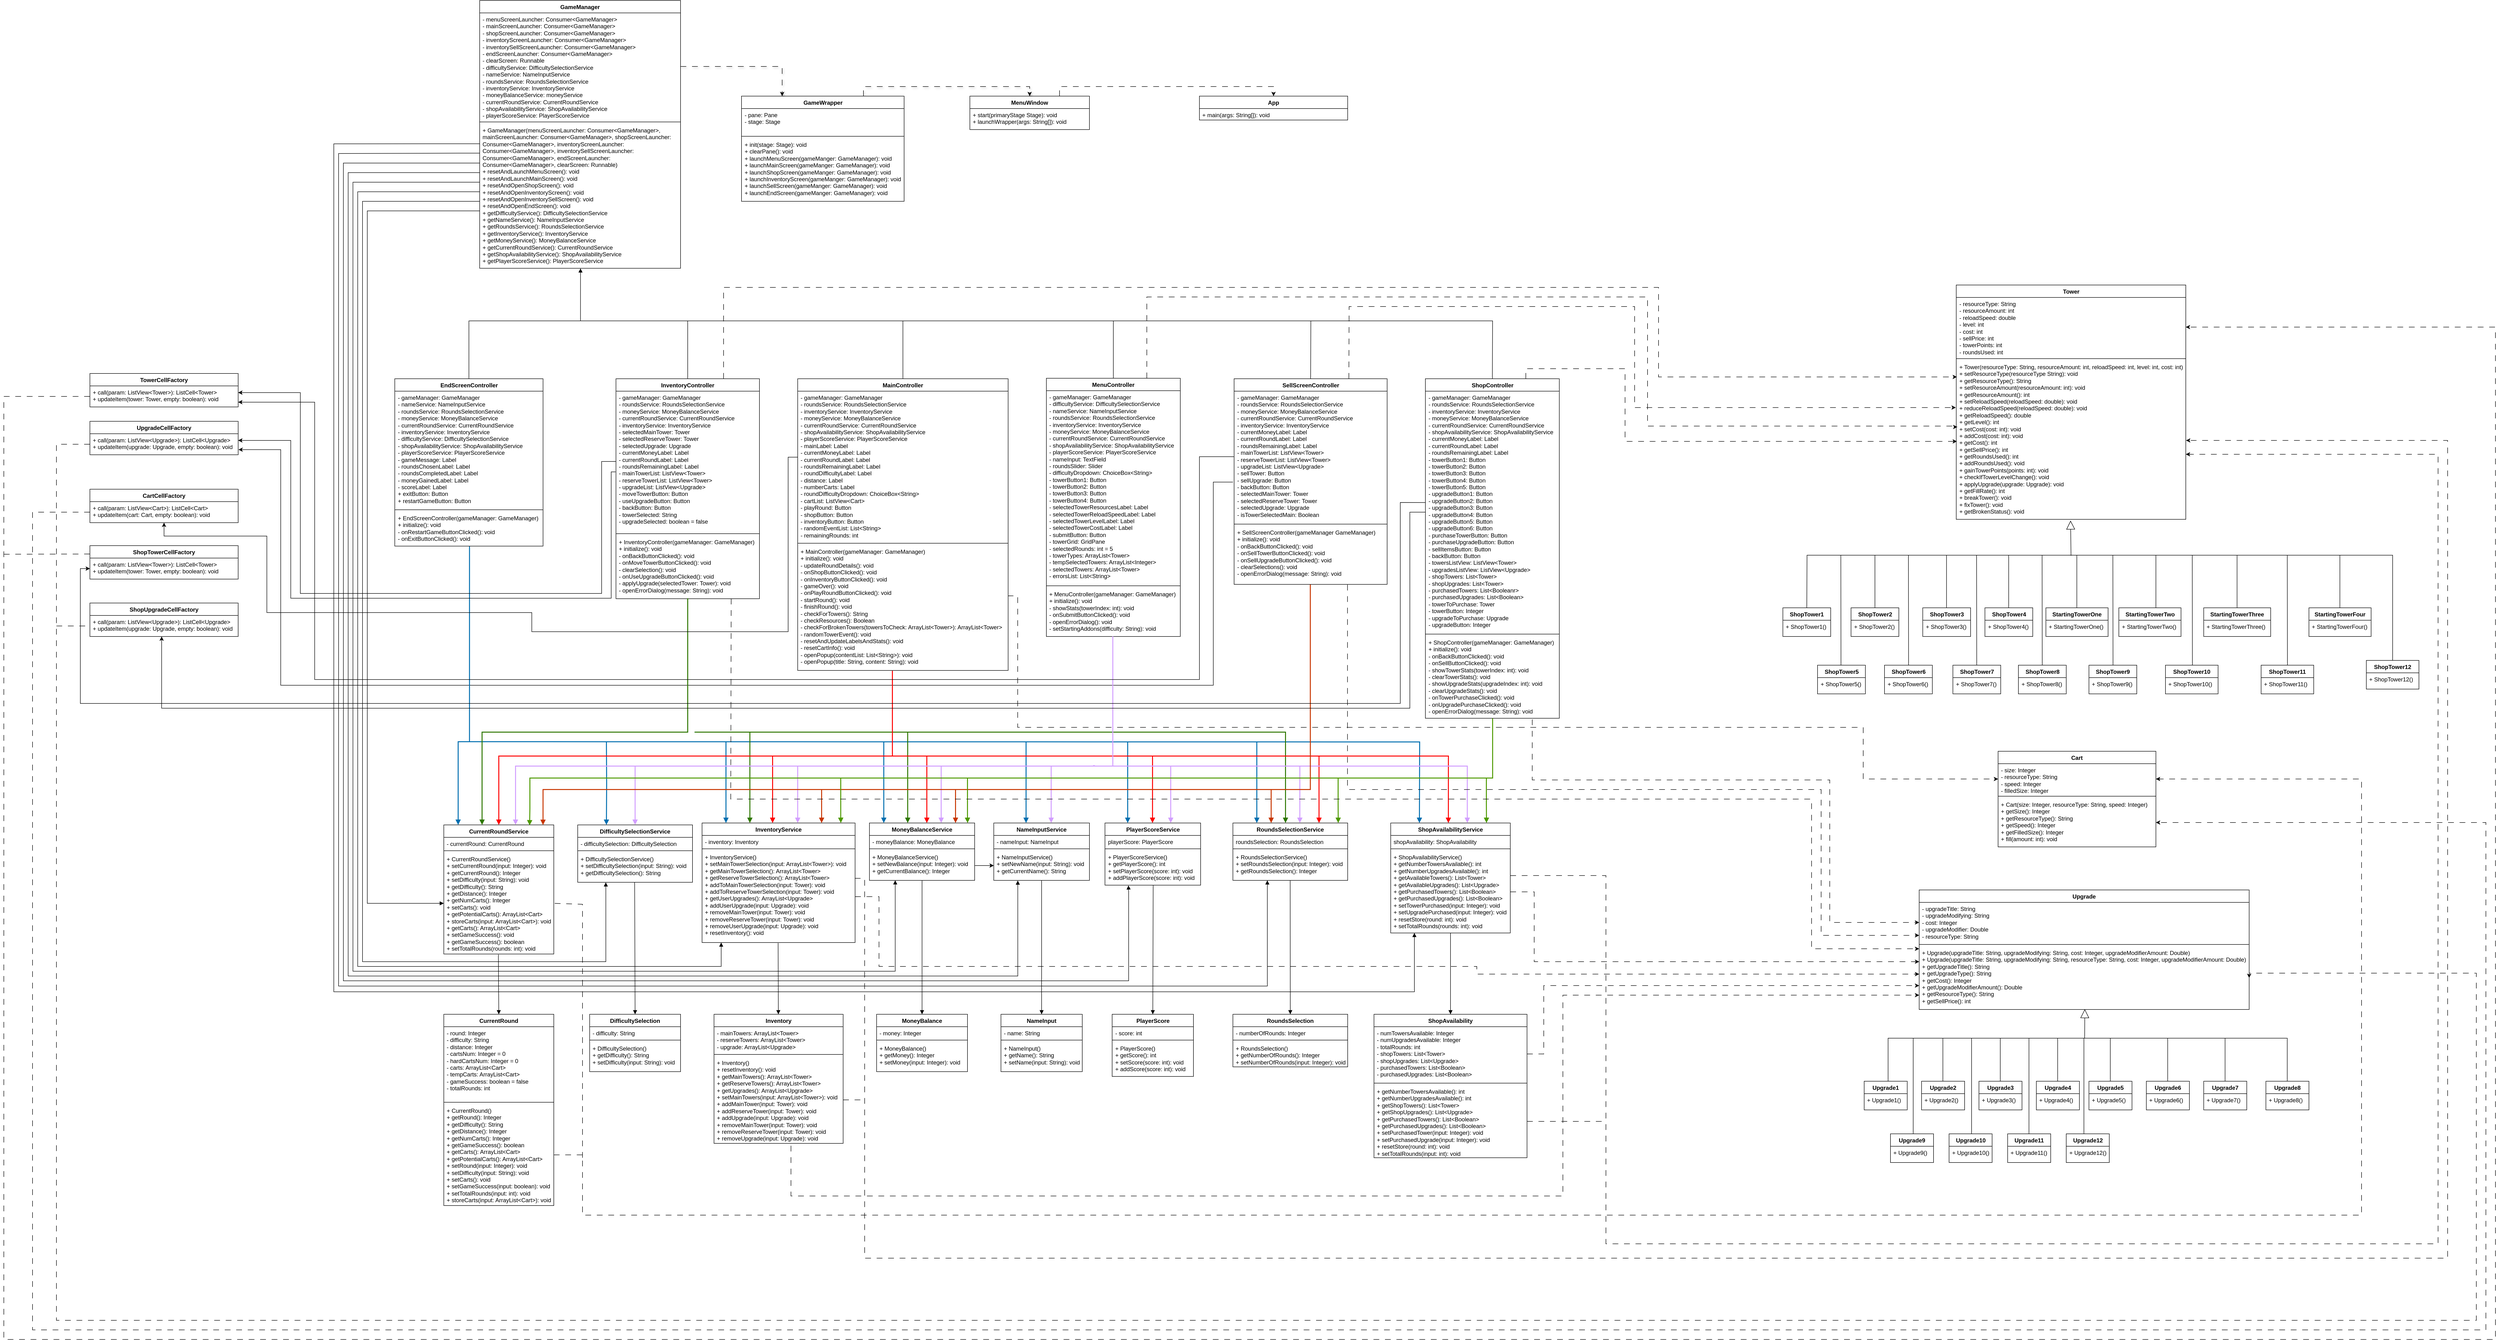 <mxfile version="24.4.6" type="device">
  <diagram id="C5RBs43oDa-KdzZeNtuy" name="Page-1">
    <mxGraphModel dx="2460" dy="2185" grid="1" gridSize="10" guides="1" tooltips="1" connect="1" arrows="1" fold="1" page="1" pageScale="1" pageWidth="1169" pageHeight="827" math="0" shadow="0">
      <root>
        <mxCell id="WIyWlLk6GJQsqaUBKTNV-0" />
        <mxCell id="WIyWlLk6GJQsqaUBKTNV-1" parent="WIyWlLk6GJQsqaUBKTNV-0" />
        <mxCell id="o1A0--Sq_GG2lv819rfo-22" value="EndScreenController" style="swimlane;fontStyle=1;align=center;verticalAlign=top;childLayout=stackLayout;horizontal=1;startSize=26;horizontalStack=0;resizeParent=1;resizeParentMax=0;resizeLast=0;collapsible=1;marginBottom=0;whiteSpace=wrap;html=1;" parent="WIyWlLk6GJQsqaUBKTNV-1" vertex="1">
          <mxGeometry x="917.5" y="91" width="310" height="350" as="geometry" />
        </mxCell>
        <mxCell id="o1A0--Sq_GG2lv819rfo-23" value="- gameManager: GameManager&lt;div&gt;- nameService: NameInputService&lt;/div&gt;&lt;div&gt;- roundsService: RoundsSelectionService&lt;/div&gt;&lt;div&gt;- moneyService: MoneyBalanceService&lt;/div&gt;&lt;div&gt;- currentRoundService: CurrentRoundService&lt;/div&gt;&lt;div&gt;- inventoryService: InventoryService&lt;/div&gt;&lt;div&gt;- difficultyService: DifficultySelectionService&lt;/div&gt;&lt;div&gt;- shopAvailabilityService: ShopAvailabilityService&lt;/div&gt;&lt;div&gt;- playerScoreService: PlayerScoreService&lt;/div&gt;&lt;div&gt;&lt;span style=&quot;background-color: initial;&quot;&gt;- gameMessage: Label&lt;/span&gt;&lt;br&gt;&lt;/div&gt;&lt;div&gt;- roundsChosenLabel: Label&lt;/div&gt;&lt;div&gt;&lt;span style=&quot;background-color: initial;&quot;&gt;- roundsCompletedLabel: Label&lt;/span&gt;&lt;br&gt;&lt;/div&gt;&lt;div&gt;&lt;span style=&quot;background-color: initial;&quot;&gt;- moneyGainedLabel: Label&lt;/span&gt;&lt;/div&gt;&lt;div&gt;&lt;span style=&quot;background-color: initial;&quot;&gt;- scoreLabel: Label&lt;/span&gt;&lt;/div&gt;&lt;div&gt;+ exitButton: Button&lt;/div&gt;&lt;div&gt;+ restartGameButton: Button&lt;/div&gt;" style="text;strokeColor=none;fillColor=none;align=left;verticalAlign=top;spacingLeft=4;spacingRight=4;overflow=hidden;rotatable=0;points=[[0,0.5],[1,0.5]];portConstraint=eastwest;whiteSpace=wrap;html=1;" parent="o1A0--Sq_GG2lv819rfo-22" vertex="1">
          <mxGeometry y="26" width="310" height="244" as="geometry" />
        </mxCell>
        <mxCell id="o1A0--Sq_GG2lv819rfo-24" value="" style="line;strokeWidth=1;fillColor=none;align=left;verticalAlign=middle;spacingTop=-1;spacingLeft=3;spacingRight=3;rotatable=0;labelPosition=right;points=[];portConstraint=eastwest;strokeColor=inherit;" parent="o1A0--Sq_GG2lv819rfo-22" vertex="1">
          <mxGeometry y="270" width="310" height="8" as="geometry" />
        </mxCell>
        <mxCell id="o1A0--Sq_GG2lv819rfo-25" value="+ EndScreenController(gameManager: GameManager)&lt;div&gt;+ initialize(): void&lt;/div&gt;&lt;div&gt;- onRestartGameButtonClicked(): void&lt;/div&gt;&lt;div&gt;- onExitButtonClicked(): void&lt;/div&gt;" style="text;strokeColor=none;fillColor=none;align=left;verticalAlign=top;spacingLeft=4;spacingRight=4;overflow=hidden;rotatable=0;points=[[0,0.5],[1,0.5]];portConstraint=eastwest;whiteSpace=wrap;html=1;" parent="o1A0--Sq_GG2lv819rfo-22" vertex="1">
          <mxGeometry y="278" width="310" height="72" as="geometry" />
        </mxCell>
        <mxCell id="o1A0--Sq_GG2lv819rfo-35" value="ShopController" style="swimlane;fontStyle=1;align=center;verticalAlign=top;childLayout=stackLayout;horizontal=1;startSize=26;horizontalStack=0;resizeParent=1;resizeParentMax=0;resizeLast=0;collapsible=1;marginBottom=0;whiteSpace=wrap;html=1;" parent="WIyWlLk6GJQsqaUBKTNV-1" vertex="1">
          <mxGeometry x="3072.5" y="91" width="280" height="710" as="geometry" />
        </mxCell>
        <mxCell id="o1A0--Sq_GG2lv819rfo-36" value="- gameManager: GameManager&lt;div&gt;&lt;span style=&quot;background-color: initial;&quot;&gt;- roundsService: RoundsSelectionService&lt;/span&gt;&lt;/div&gt;&lt;div&gt;&lt;div&gt;&lt;span style=&quot;background-color: initial;&quot;&gt;- inventoryService: InventoryService&lt;/span&gt;&lt;/div&gt;&lt;/div&gt;&lt;div&gt;- moneyService: MoneyBalanceService&lt;/div&gt;&lt;div&gt;&lt;span style=&quot;background-color: initial;&quot;&gt;- currentRoundService: CurrentRoundService&lt;/span&gt;&lt;br&gt;&lt;/div&gt;&lt;div&gt;&lt;span style=&quot;background-color: initial;&quot;&gt;- shopAvailabilityService: ShopAvailabilityService&lt;/span&gt;&lt;/div&gt;&lt;div&gt;&lt;span style=&quot;background-color: initial;&quot;&gt;- currentMoneyLabel: Label&lt;/span&gt;&lt;br&gt;&lt;/div&gt;&lt;div&gt;- currentRoundLabel: Label&lt;/div&gt;&lt;div&gt;- roundsRemainingLabel: Label&lt;/div&gt;&lt;div&gt;&lt;span style=&quot;background-color: initial;&quot;&gt;- towerButton1: Button&lt;/span&gt;&lt;br&gt;&lt;/div&gt;&lt;div&gt;- towerButton2: Button&lt;/div&gt;&lt;div&gt;- towerButton3: Button&lt;/div&gt;&lt;div&gt;- towerButton4: Button&lt;/div&gt;&lt;div&gt;- towerButton5: Button&lt;/div&gt;&lt;div&gt;&lt;span style=&quot;background-color: initial;&quot;&gt;- upgradeButton1: Button&lt;/span&gt;&lt;br&gt;&lt;/div&gt;&lt;div&gt;- upgradeButton2: Button&lt;/div&gt;&lt;div&gt;- upgradeButton3: Button&lt;/div&gt;&lt;div&gt;- upgradeButton4: Button&lt;/div&gt;&lt;div&gt;- upgradeButton5: Button&lt;/div&gt;&lt;div&gt;- upgradeButton6: Button&lt;/div&gt;&lt;div&gt;- purchaseTowerButton: Button&lt;/div&gt;&lt;div&gt;- purchaseUpgradeButton: Button&lt;/div&gt;&lt;div&gt;- sellItemsButton: Button&lt;/div&gt;&lt;div&gt;- backButton: Button&lt;/div&gt;&lt;div&gt;- towersListView: ListView&amp;lt;Tower&amp;gt;&lt;/div&gt;&lt;div&gt;- upgradesListView: ListView&amp;lt;Upgrade&amp;gt;&lt;/div&gt;&lt;div&gt;- shopTowers: List&amp;lt;Tower&amp;gt;&lt;/div&gt;&lt;div&gt;- shopUpgrades: List&amp;lt;Tower&amp;gt;&lt;/div&gt;&lt;div&gt;- purchasedTowers: List&amp;lt;Booleanr&amp;gt;&lt;/div&gt;&lt;div&gt;- purchasedUpgrades: List&amp;lt;Boolean&amp;gt;&lt;/div&gt;&lt;div&gt;- towerToPurchase: Tower&lt;/div&gt;&lt;div&gt;- towerButton: Integer&lt;/div&gt;&lt;div&gt;- upgradeToPurchase: Upgrade&lt;/div&gt;&lt;div&gt;- upgradeButton: Integer&lt;/div&gt;" style="text;strokeColor=none;fillColor=none;align=left;verticalAlign=top;spacingLeft=4;spacingRight=4;overflow=hidden;rotatable=0;points=[[0,0.5],[1,0.5]];portConstraint=eastwest;whiteSpace=wrap;html=1;" parent="o1A0--Sq_GG2lv819rfo-35" vertex="1">
          <mxGeometry y="26" width="280" height="504" as="geometry" />
        </mxCell>
        <mxCell id="o1A0--Sq_GG2lv819rfo-37" value="" style="line;strokeWidth=1;fillColor=none;align=left;verticalAlign=middle;spacingTop=-1;spacingLeft=3;spacingRight=3;rotatable=0;labelPosition=right;points=[];portConstraint=eastwest;strokeColor=inherit;" parent="o1A0--Sq_GG2lv819rfo-35" vertex="1">
          <mxGeometry y="530" width="280" height="8" as="geometry" />
        </mxCell>
        <mxCell id="o1A0--Sq_GG2lv819rfo-38" value="+ ShopController(gameManager: GameManager)&lt;div&gt;+ initialize(): void&lt;/div&gt;&lt;div&gt;- onBackButtonClicked(): void&lt;/div&gt;&lt;div&gt;- onSellButtonClicked(): void&lt;/div&gt;&lt;div&gt;- showTowerStats(towerIndex: int): void&lt;/div&gt;&lt;div&gt;- clearTowerStats(): void&lt;/div&gt;&lt;div&gt;- showUpgradeStats(upgradeIndex: int): void&lt;/div&gt;&lt;div&gt;- clearUpgradeStats(): void&lt;/div&gt;&lt;div&gt;- onTowerPurchaseClicked(): void&lt;/div&gt;&lt;div&gt;- onUpgradePurchaseClicked(): void&lt;/div&gt;&lt;div&gt;- openErrorDialog(message: String): void&lt;/div&gt;" style="text;strokeColor=none;fillColor=none;align=left;verticalAlign=top;spacingLeft=4;spacingRight=4;overflow=hidden;rotatable=0;points=[[0,0.5],[1,0.5]];portConstraint=eastwest;whiteSpace=wrap;html=1;" parent="o1A0--Sq_GG2lv819rfo-35" vertex="1">
          <mxGeometry y="538" width="280" height="172" as="geometry" />
        </mxCell>
        <mxCell id="o1A0--Sq_GG2lv819rfo-39" value="MainController" style="swimlane;fontStyle=1;align=center;verticalAlign=top;childLayout=stackLayout;horizontal=1;startSize=26;horizontalStack=0;resizeParent=1;resizeParentMax=0;resizeLast=0;collapsible=1;marginBottom=0;whiteSpace=wrap;html=1;" parent="WIyWlLk6GJQsqaUBKTNV-1" vertex="1">
          <mxGeometry x="1760" y="91" width="440" height="610" as="geometry" />
        </mxCell>
        <mxCell id="o1A0--Sq_GG2lv819rfo-40" value="- gameManager: GameManager&lt;div&gt;&lt;span style=&quot;background-color: initial;&quot;&gt;- roundsService: RoundsSelectionService&lt;/span&gt;&lt;br&gt;&lt;/div&gt;&lt;div&gt;&lt;span style=&quot;background-color: initial;&quot;&gt;- inventoryService: InventoryService&lt;/span&gt;&lt;/div&gt;&lt;div&gt;- moneyService: MoneyBalanceService&lt;/div&gt;&lt;div&gt;- currentRoundService: CurrentRoundService&lt;/div&gt;&lt;div&gt;&lt;span style=&quot;background-color: initial;&quot;&gt;- shopAvailabilityService: ShopAvailabilityService&lt;/span&gt;&lt;br&gt;&lt;/div&gt;&lt;div&gt;&lt;span style=&quot;background-color: initial;&quot;&gt;- playerScoreService: PlayerScoreService&lt;/span&gt;&lt;/div&gt;&lt;div&gt;- mainLabel: Label&lt;/div&gt;&lt;div&gt;&lt;span style=&quot;background-color: initial;&quot;&gt;- currentMoneyLabel: Label&lt;/span&gt;&lt;br&gt;&lt;/div&gt;&lt;div&gt;&lt;span style=&quot;background-color: initial;&quot;&gt;- currentRoundLabel: Label&lt;/span&gt;&lt;br&gt;&lt;/div&gt;&lt;div&gt;&lt;span style=&quot;background-color: initial;&quot;&gt;- roundsRemainingLabel: Label&lt;/span&gt;&lt;br&gt;&lt;/div&gt;&lt;div&gt;- roundDifficultyLabel: Label&lt;/div&gt;&lt;div&gt;&lt;span style=&quot;background-color: initial;&quot;&gt;- distance: Label&lt;/span&gt;&lt;br&gt;&lt;/div&gt;&lt;div&gt;&lt;span style=&quot;background-color: initial;&quot;&gt;- numberCarts: Label&lt;/span&gt;&lt;br&gt;&lt;/div&gt;&lt;div&gt;- roundDifficultyDropdown: ChoiceBox&amp;lt;String&amp;gt;&lt;/div&gt;&lt;div&gt;- cartList: ListView&amp;lt;Cart&amp;gt;&lt;/div&gt;&lt;div&gt;- playRound: Button&lt;/div&gt;&lt;div&gt;- shopButton: Button&lt;/div&gt;&lt;div&gt;- inventoryButton: Button&lt;/div&gt;&lt;div&gt;- randomEventList: List&amp;lt;String&amp;gt;&lt;/div&gt;&lt;div&gt;- remainingRounds: int&lt;/div&gt;" style="text;strokeColor=none;fillColor=none;align=left;verticalAlign=top;spacingLeft=4;spacingRight=4;overflow=hidden;rotatable=0;points=[[0,0.5],[1,0.5]];portConstraint=eastwest;whiteSpace=wrap;html=1;" parent="o1A0--Sq_GG2lv819rfo-39" vertex="1">
          <mxGeometry y="26" width="440" height="314" as="geometry" />
        </mxCell>
        <mxCell id="o1A0--Sq_GG2lv819rfo-41" value="" style="line;strokeWidth=1;fillColor=none;align=left;verticalAlign=middle;spacingTop=-1;spacingLeft=3;spacingRight=3;rotatable=0;labelPosition=right;points=[];portConstraint=eastwest;strokeColor=inherit;" parent="o1A0--Sq_GG2lv819rfo-39" vertex="1">
          <mxGeometry y="340" width="440" height="8" as="geometry" />
        </mxCell>
        <mxCell id="o1A0--Sq_GG2lv819rfo-42" value="+ MainController(gameManager: GameManager)&lt;div&gt;+ initialize(): void&lt;/div&gt;&lt;div&gt;- updateRoundDetails(): void&lt;/div&gt;&lt;div&gt;- onShopButtonClicked(): void&lt;/div&gt;&lt;div&gt;- onInventoryButtonClicked(): void&lt;/div&gt;&lt;div&gt;- gameOver(): void&lt;/div&gt;&lt;div&gt;- onPlayRoundButtonClicked(): void&lt;/div&gt;&lt;div&gt;- startRound(): void&lt;/div&gt;&lt;div&gt;- finishRound(): void&lt;/div&gt;&lt;div&gt;- checkForTowers(): String&lt;/div&gt;&lt;div&gt;- checkResources(): Boolean&lt;/div&gt;&lt;div&gt;- checkForBrokenTowers(towersToCheck: ArrayList&amp;lt;Tower&amp;gt;): ArrayList&amp;lt;Tower&amp;gt;&lt;/div&gt;&lt;div&gt;- randomTowerEvent(): void&lt;/div&gt;&lt;div&gt;- resetAndUpdateLabelsAndStats(): void&lt;/div&gt;&lt;div&gt;- resetCartInfo(): void&lt;/div&gt;&lt;div&gt;- openPopup(contentList: List&amp;lt;String&amp;gt;&lt;span style=&quot;background-color: initial;&quot;&gt;): void&lt;/span&gt;&lt;/div&gt;&lt;div&gt;- openPopup(title: String, content: String&lt;span style=&quot;background-color: initial;&quot;&gt;): void&lt;/span&gt;&lt;br&gt;&lt;/div&gt;" style="text;strokeColor=none;fillColor=none;align=left;verticalAlign=top;spacingLeft=4;spacingRight=4;overflow=hidden;rotatable=0;points=[[0,0.5],[1,0.5]];portConstraint=eastwest;whiteSpace=wrap;html=1;" parent="o1A0--Sq_GG2lv819rfo-39" vertex="1">
          <mxGeometry y="348" width="440" height="262" as="geometry" />
        </mxCell>
        <mxCell id="o1A0--Sq_GG2lv819rfo-43" value="MenuController" style="swimlane;fontStyle=1;align=center;verticalAlign=top;childLayout=stackLayout;horizontal=1;startSize=26;horizontalStack=0;resizeParent=1;resizeParentMax=0;resizeLast=0;collapsible=1;marginBottom=0;whiteSpace=wrap;html=1;" parent="WIyWlLk6GJQsqaUBKTNV-1" vertex="1">
          <mxGeometry x="2280" y="90" width="280" height="540" as="geometry" />
        </mxCell>
        <mxCell id="o1A0--Sq_GG2lv819rfo-44" value="- gameManager: GameManager&lt;div&gt;&lt;span style=&quot;background-color: initial;&quot;&gt;- difficultyService: DifficultySelectionService&lt;/span&gt;&lt;br&gt;&lt;/div&gt;&lt;div&gt;&lt;span style=&quot;background-color: initial;&quot;&gt;- nameService: NameInputService&lt;/span&gt;&lt;/div&gt;&lt;div&gt;&lt;span style=&quot;background-color: initial;&quot;&gt;- roundsService: RoundsSelectionService&lt;/span&gt;&lt;/div&gt;&lt;div&gt;&lt;span style=&quot;background-color: initial;&quot;&gt;- inventoryService: InventoryService&lt;/span&gt;&lt;/div&gt;&lt;div&gt;- moneyService: MoneyBalanceService&lt;/div&gt;&lt;div&gt;- currentRoundService: CurrentRoundService&lt;/div&gt;&lt;div&gt;&lt;span style=&quot;background-color: initial;&quot;&gt;- shopAvailabilityService: ShopAvailabilityService&lt;/span&gt;&lt;br&gt;&lt;/div&gt;&lt;div&gt;&lt;span style=&quot;background-color: initial;&quot;&gt;- playerScoreService: PlayerScoreService&lt;/span&gt;&lt;/div&gt;&lt;div&gt;&lt;span style=&quot;background-color: initial;&quot;&gt;- nameInput: TextField&lt;/span&gt;&lt;br&gt;&lt;/div&gt;&lt;div&gt;&lt;span style=&quot;background-color: initial;&quot;&gt;- roundsSlider: Slider&lt;/span&gt;&lt;br&gt;&lt;/div&gt;&lt;div&gt;&lt;span style=&quot;background-color: initial;&quot;&gt;- difficultyDropdown: ChoiceBox&amp;lt;String&amp;gt;&lt;/span&gt;&lt;br&gt;&lt;/div&gt;&lt;div&gt;&lt;span style=&quot;background-color: initial;&quot;&gt;- towerButton1: Button&lt;/span&gt;&lt;br&gt;&lt;/div&gt;&lt;div&gt;&lt;span style=&quot;background-color: initial;&quot;&gt;- towerButton2: Button&lt;/span&gt;&lt;/div&gt;&lt;div&gt;&lt;span style=&quot;background-color: initial;&quot;&gt;- towerButton3: Button&lt;/span&gt;&lt;/div&gt;&lt;div&gt;&lt;span style=&quot;background-color: initial;&quot;&gt;- towerButton4: Button&lt;/span&gt;&lt;/div&gt;&lt;div&gt;&lt;span style=&quot;background-color: initial;&quot;&gt;- selectedTowerResourcesLabel: Label&lt;/span&gt;&lt;br&gt;&lt;/div&gt;&lt;div&gt;&lt;span style=&quot;background-color: initial;&quot;&gt;- selectedTowerReloadSpeedLabel: Label&lt;/span&gt;&lt;/div&gt;&lt;div&gt;&lt;span style=&quot;background-color: initial;&quot;&gt;- selectedTowerLevelLabel: Label&lt;/span&gt;&lt;/div&gt;&lt;div&gt;&lt;span style=&quot;background-color: initial;&quot;&gt;- selectedTowerCostLabel: Label&lt;/span&gt;&lt;/div&gt;&lt;div&gt;&lt;span style=&quot;background-color: initial;&quot;&gt;- submitButton: Button&lt;/span&gt;&lt;/div&gt;&lt;div&gt;&lt;span style=&quot;background-color: initial;&quot;&gt;- towerGrid: GridPane&lt;/span&gt;&lt;/div&gt;&lt;div&gt;&lt;span style=&quot;background-color: initial;&quot;&gt;- selectedRounds: int = 5&lt;/span&gt;&lt;/div&gt;&lt;div&gt;&lt;span style=&quot;background-color: initial;&quot;&gt;- towerTypes: ArrayList&amp;lt;Tower&amp;gt;&lt;/span&gt;&lt;/div&gt;&lt;div&gt;&lt;span style=&quot;background-color: initial;&quot;&gt;- tempSelectedTowers: ArrayList&amp;lt;Integer&amp;gt;&lt;/span&gt;&lt;/div&gt;&lt;div&gt;- selectedTowers: ArrayList&amp;lt;Tower&amp;gt;&lt;/div&gt;&lt;div&gt;&lt;span style=&quot;background-color: initial;&quot;&gt;- errorsList: List&amp;lt;String&amp;gt;&lt;/span&gt;&lt;/div&gt;" style="text;strokeColor=none;fillColor=none;align=left;verticalAlign=top;spacingLeft=4;spacingRight=4;overflow=hidden;rotatable=0;points=[[0,0.5],[1,0.5]];portConstraint=eastwest;whiteSpace=wrap;html=1;" parent="o1A0--Sq_GG2lv819rfo-43" vertex="1">
          <mxGeometry y="26" width="280" height="404" as="geometry" />
        </mxCell>
        <mxCell id="o1A0--Sq_GG2lv819rfo-45" value="" style="line;strokeWidth=1;fillColor=none;align=left;verticalAlign=middle;spacingTop=-1;spacingLeft=3;spacingRight=3;rotatable=0;labelPosition=right;points=[];portConstraint=eastwest;strokeColor=inherit;" parent="o1A0--Sq_GG2lv819rfo-43" vertex="1">
          <mxGeometry y="430" width="280" height="8" as="geometry" />
        </mxCell>
        <mxCell id="o1A0--Sq_GG2lv819rfo-46" value="+ MenuController(gameManager: GameManager)&lt;div&gt;+ initialize(): void&lt;/div&gt;&lt;div&gt;- showStats(towerIndex: int): void&lt;/div&gt;&lt;div&gt;- onSubmitButtonClicked(): void&lt;/div&gt;&lt;div&gt;- openErrorDialog(): void&lt;/div&gt;&lt;div&gt;- setStartingAddons(difficulty: String): void&lt;/div&gt;" style="text;strokeColor=none;fillColor=none;align=left;verticalAlign=top;spacingLeft=4;spacingRight=4;overflow=hidden;rotatable=0;points=[[0,0.5],[1,0.5]];portConstraint=eastwest;whiteSpace=wrap;html=1;" parent="o1A0--Sq_GG2lv819rfo-43" vertex="1">
          <mxGeometry y="438" width="280" height="102" as="geometry" />
        </mxCell>
        <mxCell id="o1A0--Sq_GG2lv819rfo-51" value="SellScreenController" style="swimlane;fontStyle=1;align=center;verticalAlign=top;childLayout=stackLayout;horizontal=1;startSize=26;horizontalStack=0;resizeParent=1;resizeParentMax=0;resizeLast=0;collapsible=1;marginBottom=0;whiteSpace=wrap;html=1;" parent="WIyWlLk6GJQsqaUBKTNV-1" vertex="1">
          <mxGeometry x="2672.5" y="91" width="320" height="430" as="geometry" />
        </mxCell>
        <mxCell id="o1A0--Sq_GG2lv819rfo-52" value="- gameManager: GameManager&lt;div&gt;&lt;span style=&quot;background-color: initial;&quot;&gt;- roundsService: RoundsSelectionService&lt;/span&gt;&lt;/div&gt;&lt;div&gt;&lt;div&gt;- moneyService: MoneyBalanceService&lt;/div&gt;&lt;/div&gt;&lt;div&gt;&lt;span style=&quot;background-color: initial;&quot;&gt;- currentRoundService: CurrentRoundService&lt;/span&gt;&lt;br&gt;&lt;/div&gt;&lt;div&gt;&lt;div&gt;&lt;span style=&quot;background-color: initial;&quot;&gt;- inventoryService: InventoryService&lt;/span&gt;&lt;/div&gt;&lt;/div&gt;&lt;div&gt;&lt;span style=&quot;background-color: initial;&quot;&gt;- currentMoneyLabel: Label&lt;/span&gt;&lt;br&gt;&lt;/div&gt;&lt;div&gt;&lt;span style=&quot;background-color: initial;&quot;&gt;- currentRoundLabel: Label&lt;/span&gt;&lt;br&gt;&lt;/div&gt;&lt;div&gt;&lt;span style=&quot;background-color: initial;&quot;&gt;- roundsRemainingLabel: Label&lt;/span&gt;&lt;br&gt;&lt;/div&gt;&lt;div&gt;- mainTowerList: ListView&amp;lt;Tower&amp;gt;&lt;/div&gt;&lt;div&gt;&lt;span style=&quot;background-color: initial;&quot;&gt;- reserveTowerList: ListView&amp;lt;Tower&amp;gt;&lt;/span&gt;&lt;br&gt;&lt;/div&gt;&lt;div&gt;&lt;span style=&quot;background-color: initial;&quot;&gt;- upgradeList: ListView&amp;lt;Upgrade&amp;gt;&lt;/span&gt;&lt;br&gt;&lt;/div&gt;&lt;div&gt;- sellTower: Button&lt;/div&gt;&lt;div&gt;- sellUpgrade: Button&lt;/div&gt;&lt;div&gt;- backButton: Button&lt;/div&gt;&lt;div&gt;- selectedMainTower: Tower&lt;/div&gt;&lt;div&gt;- selectedReserveTower: Tower&lt;/div&gt;&lt;div&gt;- selectedUpgrade: Upgrade&lt;/div&gt;&lt;div&gt;- isTowerSelectedMain: Boolean&lt;/div&gt;" style="text;strokeColor=none;fillColor=none;align=left;verticalAlign=top;spacingLeft=4;spacingRight=4;overflow=hidden;rotatable=0;points=[[0,0.5],[1,0.5]];portConstraint=eastwest;whiteSpace=wrap;html=1;" parent="o1A0--Sq_GG2lv819rfo-51" vertex="1">
          <mxGeometry y="26" width="320" height="274" as="geometry" />
        </mxCell>
        <mxCell id="o1A0--Sq_GG2lv819rfo-53" value="" style="line;strokeWidth=1;fillColor=none;align=left;verticalAlign=middle;spacingTop=-1;spacingLeft=3;spacingRight=3;rotatable=0;labelPosition=right;points=[];portConstraint=eastwest;strokeColor=inherit;" parent="o1A0--Sq_GG2lv819rfo-51" vertex="1">
          <mxGeometry y="300" width="320" height="8" as="geometry" />
        </mxCell>
        <mxCell id="o1A0--Sq_GG2lv819rfo-54" value="+ SellScreenController(gameManager GameManager)&lt;div&gt;+ initialize(): void&lt;/div&gt;&lt;div&gt;- onBackButtonClicked(): void&lt;/div&gt;&lt;div&gt;- onSellTowerButtonClicked(): void&lt;/div&gt;&lt;div&gt;- onSellUpgradeButtonClicked(): void&lt;/div&gt;&lt;div&gt;- clearSelections(): void&lt;/div&gt;&lt;div&gt;- openErrorDialog(message: String): void&lt;/div&gt;" style="text;strokeColor=none;fillColor=none;align=left;verticalAlign=top;spacingLeft=4;spacingRight=4;overflow=hidden;rotatable=0;points=[[0,0.5],[1,0.5]];portConstraint=eastwest;whiteSpace=wrap;html=1;" parent="o1A0--Sq_GG2lv819rfo-51" vertex="1">
          <mxGeometry y="308" width="320" height="122" as="geometry" />
        </mxCell>
        <mxCell id="bF6cEsMJnZBFDN_E_Ubx-73" style="edgeStyle=orthogonalEdgeStyle;rounded=0;orthogonalLoop=1;jettySize=auto;html=1;exitX=0.75;exitY=0;exitDx=0;exitDy=0;entryX=0.5;entryY=0;entryDx=0;entryDy=0;dashed=1;dashPattern=12 12;" parent="WIyWlLk6GJQsqaUBKTNV-1" source="o1A0--Sq_GG2lv819rfo-31" target="o1A0--Sq_GG2lv819rfo-77" edge="1">
          <mxGeometry relative="1" as="geometry" />
        </mxCell>
        <mxCell id="o1A0--Sq_GG2lv819rfo-31" value="MenuWindow" style="swimlane;fontStyle=1;align=center;verticalAlign=top;childLayout=stackLayout;horizontal=1;startSize=26;horizontalStack=0;resizeParent=1;resizeParentMax=0;resizeLast=0;collapsible=1;marginBottom=0;whiteSpace=wrap;html=1;" parent="WIyWlLk6GJQsqaUBKTNV-1" vertex="1">
          <mxGeometry x="2120" y="-500" width="250" height="70" as="geometry" />
        </mxCell>
        <mxCell id="o1A0--Sq_GG2lv819rfo-34" value="+ start(primaryStage Stage): void&lt;div&gt;+ launchWrapper(args: String[]): void&lt;/div&gt;" style="text;strokeColor=none;fillColor=none;align=left;verticalAlign=top;spacingLeft=4;spacingRight=4;overflow=hidden;rotatable=0;points=[[0,0.5],[1,0.5]];portConstraint=eastwest;whiteSpace=wrap;html=1;" parent="o1A0--Sq_GG2lv819rfo-31" vertex="1">
          <mxGeometry y="26" width="250" height="44" as="geometry" />
        </mxCell>
        <mxCell id="bF6cEsMJnZBFDN_E_Ubx-72" style="edgeStyle=orthogonalEdgeStyle;rounded=0;orthogonalLoop=1;jettySize=auto;html=1;exitX=0.75;exitY=0;exitDx=0;exitDy=0;entryX=0.5;entryY=0;entryDx=0;entryDy=0;shadow=1;dashed=1;dashPattern=12 12;" parent="WIyWlLk6GJQsqaUBKTNV-1" source="o1A0--Sq_GG2lv819rfo-56" target="o1A0--Sq_GG2lv819rfo-31" edge="1">
          <mxGeometry relative="1" as="geometry" />
        </mxCell>
        <mxCell id="o1A0--Sq_GG2lv819rfo-56" value="GameWrapper" style="swimlane;fontStyle=1;align=center;verticalAlign=top;childLayout=stackLayout;horizontal=1;startSize=26;horizontalStack=0;resizeParent=1;resizeParentMax=0;resizeLast=0;collapsible=1;marginBottom=0;whiteSpace=wrap;html=1;" parent="WIyWlLk6GJQsqaUBKTNV-1" vertex="1">
          <mxGeometry x="1642.5" y="-500" width="340" height="220" as="geometry" />
        </mxCell>
        <mxCell id="o1A0--Sq_GG2lv819rfo-57" value="- pane: Pane&lt;div&gt;- stage: Stage&lt;/div&gt;" style="text;strokeColor=none;fillColor=none;align=left;verticalAlign=top;spacingLeft=4;spacingRight=4;overflow=hidden;rotatable=0;points=[[0,0.5],[1,0.5]];portConstraint=eastwest;whiteSpace=wrap;html=1;" parent="o1A0--Sq_GG2lv819rfo-56" vertex="1">
          <mxGeometry y="26" width="340" height="54" as="geometry" />
        </mxCell>
        <mxCell id="o1A0--Sq_GG2lv819rfo-58" value="" style="line;strokeWidth=1;fillColor=none;align=left;verticalAlign=middle;spacingTop=-1;spacingLeft=3;spacingRight=3;rotatable=0;labelPosition=right;points=[];portConstraint=eastwest;strokeColor=inherit;" parent="o1A0--Sq_GG2lv819rfo-56" vertex="1">
          <mxGeometry y="80" width="340" height="8" as="geometry" />
        </mxCell>
        <mxCell id="o1A0--Sq_GG2lv819rfo-59" value="+ init(stage: Stage): void&lt;div&gt;&lt;div&gt;+ clearPane(): void&lt;/div&gt;&lt;div&gt;+ launchMenuScreen(gameManger: GameManager): void&lt;/div&gt;&lt;div&gt;&lt;span style=&quot;background-color: initial;&quot;&gt;+ launchMainScreen&lt;/span&gt;&lt;span style=&quot;background-color: initial;&quot;&gt;(gameManger: GameManager): void&lt;/span&gt;&lt;br&gt;&lt;/div&gt;&lt;div&gt;&lt;span style=&quot;background-color: initial;&quot;&gt;+ launchShopScreen&lt;/span&gt;&lt;span style=&quot;background-color: initial;&quot;&gt;(gameManger: GameManager): void&lt;/span&gt;&lt;/div&gt;&lt;/div&gt;&lt;div&gt;&lt;span style=&quot;background-color: initial;&quot;&gt;+ launchInventoryScreen&lt;/span&gt;&lt;span style=&quot;background-color: initial;&quot;&gt;(gameManger: GameManager): void&lt;/span&gt;&lt;/div&gt;&lt;div&gt;&lt;span style=&quot;background-color: initial;&quot;&gt;+ launchSellScreen&lt;/span&gt;&lt;span style=&quot;background-color: initial;&quot;&gt;(gameManger: GameManager): void&lt;/span&gt;&lt;/div&gt;&lt;div&gt;&lt;span style=&quot;background-color: initial;&quot;&gt;+ launchEndScreen&lt;/span&gt;&lt;span style=&quot;background-color: initial;&quot;&gt;(gameManger: GameManager): void&lt;/span&gt;&lt;/div&gt;" style="text;strokeColor=none;fillColor=none;align=left;verticalAlign=top;spacingLeft=4;spacingRight=4;overflow=hidden;rotatable=0;points=[[0,0.5],[1,0.5]];portConstraint=eastwest;whiteSpace=wrap;html=1;" parent="o1A0--Sq_GG2lv819rfo-56" vertex="1">
          <mxGeometry y="88" width="340" height="132" as="geometry" />
        </mxCell>
        <mxCell id="o1A0--Sq_GG2lv819rfo-60" value="InventoryController" style="swimlane;fontStyle=1;align=center;verticalAlign=top;childLayout=stackLayout;horizontal=1;startSize=26;horizontalStack=0;resizeParent=1;resizeParentMax=0;resizeLast=0;collapsible=1;marginBottom=0;whiteSpace=wrap;html=1;" parent="WIyWlLk6GJQsqaUBKTNV-1" vertex="1">
          <mxGeometry x="1380" y="91" width="300" height="460" as="geometry" />
        </mxCell>
        <mxCell id="o1A0--Sq_GG2lv819rfo-61" value="- gameManager: GameManager&lt;div&gt;&lt;span style=&quot;background-color: initial;&quot;&gt;- roundsService: RoundsSelectionService&lt;/span&gt;&lt;br&gt;&lt;/div&gt;&lt;div&gt;- moneyService: MoneyBalanceService&lt;/div&gt;&lt;div&gt;- currentRoundService: CurrentRoundService&lt;/div&gt;&lt;div&gt;- inventoryService: InventoryService&lt;/div&gt;&lt;div&gt;- selectedMainTower: Tower&lt;/div&gt;&lt;div&gt;- selectedReserveTower: Tower&lt;/div&gt;&lt;div&gt;- selectedUpgrade: Upgrade&lt;/div&gt;&lt;div&gt;- currentMoneyLabel: Label&lt;/div&gt;&lt;div&gt;- currentRoundLabel: Label&lt;/div&gt;&lt;div&gt;- roundsRemainingLabel: Label&lt;/div&gt;&lt;div&gt;- mainTowerList: ListView&amp;lt;Tower&amp;gt;&lt;/div&gt;&lt;div&gt;- reserveTowerList: ListView&amp;lt;Tower&amp;gt;&lt;/div&gt;&lt;div&gt;- upgradeList: ListView&amp;lt;Upgrade&amp;gt;&lt;/div&gt;&lt;div&gt;- moveTowerButton: Button&lt;/div&gt;&lt;div&gt;- useUpgradeButton: Button&lt;/div&gt;&lt;div&gt;- backButton: Button&lt;/div&gt;&lt;div&gt;&lt;span style=&quot;background-color: initial;&quot;&gt;- towerSelected: String&lt;/span&gt;&lt;br&gt;&lt;/div&gt;&lt;div&gt;- upgradeSelected: boolean = false&lt;/div&gt;" style="text;strokeColor=none;fillColor=none;align=left;verticalAlign=top;spacingLeft=4;spacingRight=4;overflow=hidden;rotatable=0;points=[[0,0.5],[1,0.5]];portConstraint=eastwest;whiteSpace=wrap;html=1;" parent="o1A0--Sq_GG2lv819rfo-60" vertex="1">
          <mxGeometry y="26" width="300" height="294" as="geometry" />
        </mxCell>
        <mxCell id="o1A0--Sq_GG2lv819rfo-62" value="" style="line;strokeWidth=1;fillColor=none;align=left;verticalAlign=middle;spacingTop=-1;spacingLeft=3;spacingRight=3;rotatable=0;labelPosition=right;points=[];portConstraint=eastwest;strokeColor=inherit;" parent="o1A0--Sq_GG2lv819rfo-60" vertex="1">
          <mxGeometry y="320" width="300" height="8" as="geometry" />
        </mxCell>
        <mxCell id="o1A0--Sq_GG2lv819rfo-63" value="&lt;div&gt;+ InventoryController(gameManager: GameManager)&lt;/div&gt;+ initialize(): void&lt;div&gt;- onBackButtonClicked(): void&lt;/div&gt;&lt;div&gt;- onMoveTowerButtonClicked(): void&lt;/div&gt;&lt;div&gt;- clearSelection(): void&lt;/div&gt;&lt;div&gt;- onUseUpgradeButtonClicked(): void&lt;/div&gt;&lt;div&gt;- applyUpgrade(selectedTower: Tower): void&lt;/div&gt;&lt;div&gt;- openErrorDialog(message: String): void&lt;br&gt;&lt;div&gt;&lt;br&gt;&lt;/div&gt;&lt;/div&gt;" style="text;strokeColor=none;fillColor=none;align=left;verticalAlign=top;spacingLeft=4;spacingRight=4;overflow=hidden;rotatable=0;points=[[0,0.5],[1,0.5]];portConstraint=eastwest;whiteSpace=wrap;html=1;" parent="o1A0--Sq_GG2lv819rfo-60" vertex="1">
          <mxGeometry y="328" width="300" height="132" as="geometry" />
        </mxCell>
        <mxCell id="o1A0--Sq_GG2lv819rfo-77" value="App" style="swimlane;fontStyle=1;align=center;verticalAlign=top;childLayout=stackLayout;horizontal=1;startSize=26;horizontalStack=0;resizeParent=1;resizeParentMax=0;resizeLast=0;collapsible=1;marginBottom=0;whiteSpace=wrap;html=1;" parent="WIyWlLk6GJQsqaUBKTNV-1" vertex="1">
          <mxGeometry x="2600" y="-500" width="310" height="50" as="geometry" />
        </mxCell>
        <mxCell id="o1A0--Sq_GG2lv819rfo-78" value="+ main(args: String[]): void" style="text;strokeColor=none;fillColor=none;align=left;verticalAlign=top;spacingLeft=4;spacingRight=4;overflow=hidden;rotatable=0;points=[[0,0.5],[1,0.5]];portConstraint=eastwest;whiteSpace=wrap;html=1;" parent="o1A0--Sq_GG2lv819rfo-77" vertex="1">
          <mxGeometry y="26" width="310" height="24" as="geometry" />
        </mxCell>
        <mxCell id="o1A0--Sq_GG2lv819rfo-89" value="Cart" style="swimlane;fontStyle=1;align=center;verticalAlign=top;childLayout=stackLayout;horizontal=1;startSize=26;horizontalStack=0;resizeParent=1;resizeParentMax=0;resizeLast=0;collapsible=1;marginBottom=0;whiteSpace=wrap;html=1;" parent="WIyWlLk6GJQsqaUBKTNV-1" vertex="1">
          <mxGeometry x="4270" y="870" width="330" height="200" as="geometry" />
        </mxCell>
        <mxCell id="o1A0--Sq_GG2lv819rfo-90" value="- size: Integer&lt;div&gt;- resourceType: String&lt;/div&gt;&lt;div&gt;- speed: Integer&lt;/div&gt;&lt;div&gt;- filledSize: Integer&lt;/div&gt;" style="text;strokeColor=none;fillColor=none;align=left;verticalAlign=top;spacingLeft=4;spacingRight=4;overflow=hidden;rotatable=0;points=[[0,0.5],[1,0.5]];portConstraint=eastwest;whiteSpace=wrap;html=1;" parent="o1A0--Sq_GG2lv819rfo-89" vertex="1">
          <mxGeometry y="26" width="330" height="64" as="geometry" />
        </mxCell>
        <mxCell id="o1A0--Sq_GG2lv819rfo-91" value="" style="line;strokeWidth=1;fillColor=none;align=left;verticalAlign=middle;spacingTop=-1;spacingLeft=3;spacingRight=3;rotatable=0;labelPosition=right;points=[];portConstraint=eastwest;strokeColor=inherit;" parent="o1A0--Sq_GG2lv819rfo-89" vertex="1">
          <mxGeometry y="90" width="330" height="8" as="geometry" />
        </mxCell>
        <mxCell id="o1A0--Sq_GG2lv819rfo-92" value="+ Cart(size: Integer, resourceType: String, speed: Integer)&lt;div&gt;+ getSize(): Integer&lt;/div&gt;&lt;div&gt;+ getResourceType(): String&lt;/div&gt;&lt;div&gt;+ getSpeed(): Integer&lt;/div&gt;&lt;div&gt;+ getFilledSize(): Integer&lt;/div&gt;&lt;div&gt;+ fill(amount: int): void&lt;/div&gt;" style="text;strokeColor=none;fillColor=none;align=left;verticalAlign=top;spacingLeft=4;spacingRight=4;overflow=hidden;rotatable=0;points=[[0,0.5],[1,0.5]];portConstraint=eastwest;whiteSpace=wrap;html=1;" parent="o1A0--Sq_GG2lv819rfo-89" vertex="1">
          <mxGeometry y="98" width="330" height="102" as="geometry" />
        </mxCell>
        <mxCell id="o1A0--Sq_GG2lv819rfo-93" value="CurrentRound" style="swimlane;fontStyle=1;align=center;verticalAlign=top;childLayout=stackLayout;horizontal=1;startSize=26;horizontalStack=0;resizeParent=1;resizeParentMax=0;resizeLast=0;collapsible=1;marginBottom=0;whiteSpace=wrap;html=1;" parent="WIyWlLk6GJQsqaUBKTNV-1" vertex="1">
          <mxGeometry x="1020" y="1420" width="230" height="400" as="geometry" />
        </mxCell>
        <mxCell id="o1A0--Sq_GG2lv819rfo-94" value="- round: Integer&lt;div&gt;- difficulty: String&lt;/div&gt;&lt;div&gt;- distance: Integer&lt;/div&gt;&lt;div&gt;- cartsNum: Integer = 0&lt;/div&gt;&lt;div&gt;- hardCartsNum: Integer = 0&lt;/div&gt;&lt;div&gt;- carts: ArrayList&amp;lt;Cart&amp;gt;&lt;/div&gt;&lt;div&gt;- tempCarts: ArrayList&amp;lt;Cart&amp;gt;&lt;/div&gt;&lt;div&gt;- gameSuccess: boolean = false&lt;/div&gt;&lt;div&gt;- totalRounds: int&lt;/div&gt;" style="text;strokeColor=none;fillColor=none;align=left;verticalAlign=top;spacingLeft=4;spacingRight=4;overflow=hidden;rotatable=0;points=[[0,0.5],[1,0.5]];portConstraint=eastwest;whiteSpace=wrap;html=1;" parent="o1A0--Sq_GG2lv819rfo-93" vertex="1">
          <mxGeometry y="26" width="230" height="154" as="geometry" />
        </mxCell>
        <mxCell id="o1A0--Sq_GG2lv819rfo-95" value="" style="line;strokeWidth=1;fillColor=none;align=left;verticalAlign=middle;spacingTop=-1;spacingLeft=3;spacingRight=3;rotatable=0;labelPosition=right;points=[];portConstraint=eastwest;strokeColor=inherit;" parent="o1A0--Sq_GG2lv819rfo-93" vertex="1">
          <mxGeometry y="180" width="230" height="8" as="geometry" />
        </mxCell>
        <mxCell id="o1A0--Sq_GG2lv819rfo-96" value="+ CurrentRound()&lt;div&gt;+ getRound(): Integer&lt;/div&gt;&lt;div&gt;&lt;div&gt;+ getDifficulty(): String&lt;/div&gt;&lt;/div&gt;&lt;div&gt;+ getDistance(): Integer&lt;/div&gt;&lt;div&gt;+ getNumCarts(): Integer&lt;/div&gt;&lt;div&gt;+ getGameSuccess(): boolean&lt;/div&gt;&lt;div&gt;+ getCarts(): ArrayList&amp;lt;Cart&amp;gt;&lt;/div&gt;&lt;div&gt;&lt;div&gt;&lt;span style=&quot;background-color: initial;&quot;&gt;+ getPotentialCarts(): ArrayList&amp;lt;Cart&amp;gt;&lt;/span&gt;&lt;/div&gt;&lt;/div&gt;&lt;div&gt;+ setRound(input: Integer): void&lt;/div&gt;&lt;div&gt;&lt;span style=&quot;background-color: initial;&quot;&gt;+ setDifficulty(input: String): void&lt;/span&gt;&lt;br&gt;&lt;/div&gt;&lt;div&gt;&lt;span style=&quot;background-color: initial;&quot;&gt;+ setCarts(): void&lt;/span&gt;&lt;/div&gt;&lt;div&gt;&lt;span style=&quot;background-color: initial;&quot;&gt;+ setGameSuccess(input: boolean): void&lt;/span&gt;&lt;br&gt;&lt;/div&gt;&lt;div&gt;&lt;span style=&quot;background-color: initial;&quot;&gt;+ setTotalRounds(input: int): void&lt;/span&gt;&lt;/div&gt;&lt;div&gt;&lt;span style=&quot;background-color: initial;&quot;&gt;+ storeCarts(input: ArrayList&amp;lt;Cart&amp;gt;): void&lt;/span&gt;&lt;/div&gt;" style="text;strokeColor=none;fillColor=none;align=left;verticalAlign=top;spacingLeft=4;spacingRight=4;overflow=hidden;rotatable=0;points=[[0,0.5],[1,0.5]];portConstraint=eastwest;whiteSpace=wrap;html=1;" parent="o1A0--Sq_GG2lv819rfo-93" vertex="1">
          <mxGeometry y="188" width="230" height="212" as="geometry" />
        </mxCell>
        <mxCell id="o1A0--Sq_GG2lv819rfo-97" value="DifficultySelection" style="swimlane;fontStyle=1;align=center;verticalAlign=top;childLayout=stackLayout;horizontal=1;startSize=26;horizontalStack=0;resizeParent=1;resizeParentMax=0;resizeLast=0;collapsible=1;marginBottom=0;whiteSpace=wrap;html=1;" parent="WIyWlLk6GJQsqaUBKTNV-1" vertex="1">
          <mxGeometry x="1325" y="1420" width="190" height="120" as="geometry" />
        </mxCell>
        <mxCell id="o1A0--Sq_GG2lv819rfo-98" value="- difficulty: String" style="text;strokeColor=none;fillColor=none;align=left;verticalAlign=top;spacingLeft=4;spacingRight=4;overflow=hidden;rotatable=0;points=[[0,0.5],[1,0.5]];portConstraint=eastwest;whiteSpace=wrap;html=1;" parent="o1A0--Sq_GG2lv819rfo-97" vertex="1">
          <mxGeometry y="26" width="190" height="24" as="geometry" />
        </mxCell>
        <mxCell id="o1A0--Sq_GG2lv819rfo-99" value="" style="line;strokeWidth=1;fillColor=none;align=left;verticalAlign=middle;spacingTop=-1;spacingLeft=3;spacingRight=3;rotatable=0;labelPosition=right;points=[];portConstraint=eastwest;strokeColor=inherit;" parent="o1A0--Sq_GG2lv819rfo-97" vertex="1">
          <mxGeometry y="50" width="190" height="8" as="geometry" />
        </mxCell>
        <mxCell id="o1A0--Sq_GG2lv819rfo-100" value="+ DifficultySelection()&lt;div&gt;+ getDifficulty(): String&lt;/div&gt;&lt;div&gt;+ setDifficulty(input: String): void&lt;/div&gt;" style="text;strokeColor=none;fillColor=none;align=left;verticalAlign=top;spacingLeft=4;spacingRight=4;overflow=hidden;rotatable=0;points=[[0,0.5],[1,0.5]];portConstraint=eastwest;whiteSpace=wrap;html=1;" parent="o1A0--Sq_GG2lv819rfo-97" vertex="1">
          <mxGeometry y="58" width="190" height="62" as="geometry" />
        </mxCell>
        <mxCell id="o1A0--Sq_GG2lv819rfo-105" value="Inventory" style="swimlane;fontStyle=1;align=center;verticalAlign=top;childLayout=stackLayout;horizontal=1;startSize=26;horizontalStack=0;resizeParent=1;resizeParentMax=0;resizeLast=0;collapsible=1;marginBottom=0;whiteSpace=wrap;html=1;" parent="WIyWlLk6GJQsqaUBKTNV-1" vertex="1">
          <mxGeometry x="1585" y="1420" width="270" height="270" as="geometry" />
        </mxCell>
        <mxCell id="o1A0--Sq_GG2lv819rfo-106" value="- mainTowers: ArrayList&amp;lt;Tower&amp;gt;&lt;div&gt;- reserveTowers: ArrayList&amp;lt;Tower&amp;gt;&lt;/div&gt;&lt;div&gt;- upgrade: ArrayList&amp;lt;Upgrade&amp;gt;&lt;/div&gt;" style="text;strokeColor=none;fillColor=none;align=left;verticalAlign=top;spacingLeft=4;spacingRight=4;overflow=hidden;rotatable=0;points=[[0,0.5],[1,0.5]];portConstraint=eastwest;whiteSpace=wrap;html=1;" parent="o1A0--Sq_GG2lv819rfo-105" vertex="1">
          <mxGeometry y="26" width="270" height="54" as="geometry" />
        </mxCell>
        <mxCell id="o1A0--Sq_GG2lv819rfo-107" value="" style="line;strokeWidth=1;fillColor=none;align=left;verticalAlign=middle;spacingTop=-1;spacingLeft=3;spacingRight=3;rotatable=0;labelPosition=right;points=[];portConstraint=eastwest;strokeColor=inherit;" parent="o1A0--Sq_GG2lv819rfo-105" vertex="1">
          <mxGeometry y="80" width="270" height="8" as="geometry" />
        </mxCell>
        <mxCell id="o1A0--Sq_GG2lv819rfo-108" value="+ Inventory()&lt;div&gt;+ resetInventory(): void&lt;/div&gt;&lt;div&gt;+ getMainTowers(): ArrayList&amp;lt;Tower&amp;gt;&lt;/div&gt;&lt;div&gt;+ getReserveTowers(): ArrayList&amp;lt;Tower&amp;gt;&lt;/div&gt;&lt;div&gt;+ getUpgrades(): ArrayList&amp;lt;Upgrade&amp;gt;&lt;/div&gt;&lt;div&gt;+ setMainTowers(input: ArrayList&amp;lt;Tower&amp;gt;): void&lt;/div&gt;&lt;div&gt;+ addMainTower(input: Tower): void&lt;/div&gt;&lt;div&gt;+ addReserveTower(input: Tower): void&lt;/div&gt;&lt;div&gt;+ addUpgrade(input: Upgrade): void&lt;/div&gt;&lt;div&gt;+ removeMainTower(input: Tower): void&lt;/div&gt;&lt;div&gt;+ removeReserveTower(input: Tower): void&lt;/div&gt;&lt;div&gt;+ removeUpgrade(input: Upgrade): void&lt;/div&gt;" style="text;strokeColor=none;fillColor=none;align=left;verticalAlign=top;spacingLeft=4;spacingRight=4;overflow=hidden;rotatable=0;points=[[0,0.5],[1,0.5]];portConstraint=eastwest;whiteSpace=wrap;html=1;" parent="o1A0--Sq_GG2lv819rfo-105" vertex="1">
          <mxGeometry y="88" width="270" height="182" as="geometry" />
        </mxCell>
        <mxCell id="o1A0--Sq_GG2lv819rfo-109" value="MoneyBalance" style="swimlane;fontStyle=1;align=center;verticalAlign=top;childLayout=stackLayout;horizontal=1;startSize=26;horizontalStack=0;resizeParent=1;resizeParentMax=0;resizeLast=0;collapsible=1;marginBottom=0;whiteSpace=wrap;html=1;" parent="WIyWlLk6GJQsqaUBKTNV-1" vertex="1">
          <mxGeometry x="1925" y="1420" width="190" height="120" as="geometry" />
        </mxCell>
        <mxCell id="o1A0--Sq_GG2lv819rfo-110" value="- money: Integer" style="text;strokeColor=none;fillColor=none;align=left;verticalAlign=top;spacingLeft=4;spacingRight=4;overflow=hidden;rotatable=0;points=[[0,0.5],[1,0.5]];portConstraint=eastwest;whiteSpace=wrap;html=1;" parent="o1A0--Sq_GG2lv819rfo-109" vertex="1">
          <mxGeometry y="26" width="190" height="24" as="geometry" />
        </mxCell>
        <mxCell id="o1A0--Sq_GG2lv819rfo-111" value="" style="line;strokeWidth=1;fillColor=none;align=left;verticalAlign=middle;spacingTop=-1;spacingLeft=3;spacingRight=3;rotatable=0;labelPosition=right;points=[];portConstraint=eastwest;strokeColor=inherit;" parent="o1A0--Sq_GG2lv819rfo-109" vertex="1">
          <mxGeometry y="50" width="190" height="8" as="geometry" />
        </mxCell>
        <mxCell id="o1A0--Sq_GG2lv819rfo-112" value="+ MoneyBalance()&lt;div&gt;+ getMoney(): Integer&lt;/div&gt;&lt;div&gt;+ setMoney(input: Integer): void&lt;/div&gt;" style="text;strokeColor=none;fillColor=none;align=left;verticalAlign=top;spacingLeft=4;spacingRight=4;overflow=hidden;rotatable=0;points=[[0,0.5],[1,0.5]];portConstraint=eastwest;whiteSpace=wrap;html=1;" parent="o1A0--Sq_GG2lv819rfo-109" vertex="1">
          <mxGeometry y="58" width="190" height="62" as="geometry" />
        </mxCell>
        <mxCell id="o1A0--Sq_GG2lv819rfo-113" value="NameInput" style="swimlane;fontStyle=1;align=center;verticalAlign=top;childLayout=stackLayout;horizontal=1;startSize=26;horizontalStack=0;resizeParent=1;resizeParentMax=0;resizeLast=0;collapsible=1;marginBottom=0;whiteSpace=wrap;html=1;" parent="WIyWlLk6GJQsqaUBKTNV-1" vertex="1">
          <mxGeometry x="2185" y="1420" width="170" height="120" as="geometry" />
        </mxCell>
        <mxCell id="o1A0--Sq_GG2lv819rfo-114" value="- name: String" style="text;strokeColor=none;fillColor=none;align=left;verticalAlign=top;spacingLeft=4;spacingRight=4;overflow=hidden;rotatable=0;points=[[0,0.5],[1,0.5]];portConstraint=eastwest;whiteSpace=wrap;html=1;" parent="o1A0--Sq_GG2lv819rfo-113" vertex="1">
          <mxGeometry y="26" width="170" height="24" as="geometry" />
        </mxCell>
        <mxCell id="o1A0--Sq_GG2lv819rfo-115" value="" style="line;strokeWidth=1;fillColor=none;align=left;verticalAlign=middle;spacingTop=-1;spacingLeft=3;spacingRight=3;rotatable=0;labelPosition=right;points=[];portConstraint=eastwest;strokeColor=inherit;" parent="o1A0--Sq_GG2lv819rfo-113" vertex="1">
          <mxGeometry y="50" width="170" height="8" as="geometry" />
        </mxCell>
        <mxCell id="o1A0--Sq_GG2lv819rfo-116" value="+ NameInput()&lt;div&gt;+ getName(): String&lt;/div&gt;&lt;div&gt;+ setName(input: String): void&lt;/div&gt;" style="text;strokeColor=none;fillColor=none;align=left;verticalAlign=top;spacingLeft=4;spacingRight=4;overflow=hidden;rotatable=0;points=[[0,0.5],[1,0.5]];portConstraint=eastwest;whiteSpace=wrap;html=1;" parent="o1A0--Sq_GG2lv819rfo-113" vertex="1">
          <mxGeometry y="58" width="170" height="62" as="geometry" />
        </mxCell>
        <mxCell id="o1A0--Sq_GG2lv819rfo-117" value="PlayerScore" style="swimlane;fontStyle=1;align=center;verticalAlign=top;childLayout=stackLayout;horizontal=1;startSize=26;horizontalStack=0;resizeParent=1;resizeParentMax=0;resizeLast=0;collapsible=1;marginBottom=0;whiteSpace=wrap;html=1;" parent="WIyWlLk6GJQsqaUBKTNV-1" vertex="1">
          <mxGeometry x="2417.5" y="1420" width="170" height="130" as="geometry" />
        </mxCell>
        <mxCell id="o1A0--Sq_GG2lv819rfo-118" value="- score: int" style="text;strokeColor=none;fillColor=none;align=left;verticalAlign=top;spacingLeft=4;spacingRight=4;overflow=hidden;rotatable=0;points=[[0,0.5],[1,0.5]];portConstraint=eastwest;whiteSpace=wrap;html=1;" parent="o1A0--Sq_GG2lv819rfo-117" vertex="1">
          <mxGeometry y="26" width="170" height="24" as="geometry" />
        </mxCell>
        <mxCell id="o1A0--Sq_GG2lv819rfo-119" value="" style="line;strokeWidth=1;fillColor=none;align=left;verticalAlign=middle;spacingTop=-1;spacingLeft=3;spacingRight=3;rotatable=0;labelPosition=right;points=[];portConstraint=eastwest;strokeColor=inherit;" parent="o1A0--Sq_GG2lv819rfo-117" vertex="1">
          <mxGeometry y="50" width="170" height="8" as="geometry" />
        </mxCell>
        <mxCell id="o1A0--Sq_GG2lv819rfo-120" value="+ PlayerScore()&lt;div&gt;+ getScore(): int&lt;/div&gt;&lt;div&gt;+ setScore(score: int): void&lt;/div&gt;&lt;div&gt;+ addScore(score: int): void&lt;/div&gt;" style="text;strokeColor=none;fillColor=none;align=left;verticalAlign=top;spacingLeft=4;spacingRight=4;overflow=hidden;rotatable=0;points=[[0,0.5],[1,0.5]];portConstraint=eastwest;whiteSpace=wrap;html=1;" parent="o1A0--Sq_GG2lv819rfo-117" vertex="1">
          <mxGeometry y="58" width="170" height="72" as="geometry" />
        </mxCell>
        <mxCell id="o1A0--Sq_GG2lv819rfo-126" value="RoundsSelection" style="swimlane;fontStyle=1;align=center;verticalAlign=top;childLayout=stackLayout;horizontal=1;startSize=26;horizontalStack=0;resizeParent=1;resizeParentMax=0;resizeLast=0;collapsible=1;marginBottom=0;whiteSpace=wrap;html=1;" parent="WIyWlLk6GJQsqaUBKTNV-1" vertex="1">
          <mxGeometry x="2670" y="1420" width="240" height="110" as="geometry" />
        </mxCell>
        <mxCell id="o1A0--Sq_GG2lv819rfo-127" value="- numberOfRounds: Integer" style="text;strokeColor=none;fillColor=none;align=left;verticalAlign=top;spacingLeft=4;spacingRight=4;overflow=hidden;rotatable=0;points=[[0,0.5],[1,0.5]];portConstraint=eastwest;whiteSpace=wrap;html=1;" parent="o1A0--Sq_GG2lv819rfo-126" vertex="1">
          <mxGeometry y="26" width="240" height="24" as="geometry" />
        </mxCell>
        <mxCell id="o1A0--Sq_GG2lv819rfo-128" value="" style="line;strokeWidth=1;fillColor=none;align=left;verticalAlign=middle;spacingTop=-1;spacingLeft=3;spacingRight=3;rotatable=0;labelPosition=right;points=[];portConstraint=eastwest;strokeColor=inherit;" parent="o1A0--Sq_GG2lv819rfo-126" vertex="1">
          <mxGeometry y="50" width="240" height="8" as="geometry" />
        </mxCell>
        <mxCell id="o1A0--Sq_GG2lv819rfo-129" value="+ RoundsSelection()&lt;div&gt;+ getNumberOfRounds(): Integer&lt;/div&gt;&lt;div&gt;+ setNumberOfRounds(input: Integer): void&lt;/div&gt;" style="text;strokeColor=none;fillColor=none;align=left;verticalAlign=top;spacingLeft=4;spacingRight=4;overflow=hidden;rotatable=0;points=[[0,0.5],[1,0.5]];portConstraint=eastwest;whiteSpace=wrap;html=1;" parent="o1A0--Sq_GG2lv819rfo-126" vertex="1">
          <mxGeometry y="58" width="240" height="52" as="geometry" />
        </mxCell>
        <mxCell id="o1A0--Sq_GG2lv819rfo-136" value="ShopAvailability" style="swimlane;fontStyle=1;align=center;verticalAlign=top;childLayout=stackLayout;horizontal=1;startSize=26;horizontalStack=0;resizeParent=1;resizeParentMax=0;resizeLast=0;collapsible=1;marginBottom=0;whiteSpace=wrap;html=1;" parent="WIyWlLk6GJQsqaUBKTNV-1" vertex="1">
          <mxGeometry x="2965" y="1420" width="320" height="300" as="geometry" />
        </mxCell>
        <mxCell id="o1A0--Sq_GG2lv819rfo-137" value="- numTowersAvailable: Integer&lt;div&gt;- numUpgradesAvailable: Integer&lt;/div&gt;&lt;div&gt;- totalRounds: int&lt;/div&gt;&lt;div&gt;- shopTowers: List&amp;lt;Tower&amp;gt;&lt;/div&gt;&lt;div&gt;- shopUpgrades: List&amp;lt;Upgrade&amp;gt;&lt;/div&gt;&lt;div&gt;- purchasedTowers: List&amp;lt;Boolean&amp;gt;&lt;/div&gt;&lt;div&gt;- purchasedUpgrades: List&amp;lt;Boolean&amp;gt;&lt;/div&gt;" style="text;strokeColor=none;fillColor=none;align=left;verticalAlign=top;spacingLeft=4;spacingRight=4;overflow=hidden;rotatable=0;points=[[0,0.5],[1,0.5]];portConstraint=eastwest;whiteSpace=wrap;html=1;" parent="o1A0--Sq_GG2lv819rfo-136" vertex="1">
          <mxGeometry y="26" width="320" height="114" as="geometry" />
        </mxCell>
        <mxCell id="o1A0--Sq_GG2lv819rfo-138" value="" style="line;strokeWidth=1;fillColor=none;align=left;verticalAlign=middle;spacingTop=-1;spacingLeft=3;spacingRight=3;rotatable=0;labelPosition=right;points=[];portConstraint=eastwest;strokeColor=inherit;" parent="o1A0--Sq_GG2lv819rfo-136" vertex="1">
          <mxGeometry y="140" width="320" height="8" as="geometry" />
        </mxCell>
        <mxCell id="o1A0--Sq_GG2lv819rfo-139" value="&lt;div&gt;+ getNumberTowersAvailable(): int&lt;/div&gt;&lt;div&gt;+ getNumberUpgradesAvailable(): int&lt;/div&gt;&lt;div&gt;+ getShopTowers(): List&amp;lt;Tower&amp;gt;&lt;/div&gt;&lt;div&gt;+ getShopUpgrades(): List&amp;lt;Upgrade&amp;gt;&lt;/div&gt;&lt;div&gt;+ getPurchasedTowers(): List&amp;lt;Boolean&amp;gt;&lt;/div&gt;&lt;div&gt;+ getPurchasedUpgrades(): List&amp;lt;Boolean&amp;gt;&lt;/div&gt;&lt;div&gt;+ setPurchasedTower(input: Integer): void&lt;/div&gt;&lt;div&gt;+ setPurchasedUpgrade(input: Integer): void&lt;/div&gt;&lt;div&gt;+ resetStore(round: int): void&lt;/div&gt;&lt;div&gt;+ setTotalRounds(input: int): void&lt;/div&gt;" style="text;strokeColor=none;fillColor=none;align=left;verticalAlign=top;spacingLeft=4;spacingRight=4;overflow=hidden;rotatable=0;points=[[0,0.5],[1,0.5]];portConstraint=eastwest;whiteSpace=wrap;html=1;" parent="o1A0--Sq_GG2lv819rfo-136" vertex="1">
          <mxGeometry y="148" width="320" height="152" as="geometry" />
        </mxCell>
        <mxCell id="o1A0--Sq_GG2lv819rfo-140" value="Tower" style="swimlane;fontStyle=1;align=center;verticalAlign=top;childLayout=stackLayout;horizontal=1;startSize=26;horizontalStack=0;resizeParent=1;resizeParentMax=0;resizeLast=0;collapsible=1;marginBottom=0;whiteSpace=wrap;html=1;" parent="WIyWlLk6GJQsqaUBKTNV-1" vertex="1">
          <mxGeometry x="4182.5" y="-105" width="480" height="490" as="geometry" />
        </mxCell>
        <mxCell id="o1A0--Sq_GG2lv819rfo-141" value="- resourceType: String&lt;div&gt;- resourceAmount: int&lt;/div&gt;&lt;div&gt;- reloadSpeed: double&lt;/div&gt;&lt;div&gt;- level: int&lt;/div&gt;&lt;div&gt;- cost: int&lt;/div&gt;&lt;div&gt;- sellPrice: int&lt;/div&gt;&lt;div&gt;- towerPoints: int&lt;/div&gt;&lt;div&gt;- roundsUsed: int&lt;/div&gt;" style="text;strokeColor=none;fillColor=none;align=left;verticalAlign=top;spacingLeft=4;spacingRight=4;overflow=hidden;rotatable=0;points=[[0,0.5],[1,0.5]];portConstraint=eastwest;whiteSpace=wrap;html=1;" parent="o1A0--Sq_GG2lv819rfo-140" vertex="1">
          <mxGeometry y="26" width="480" height="124" as="geometry" />
        </mxCell>
        <mxCell id="o1A0--Sq_GG2lv819rfo-142" value="" style="line;strokeWidth=1;fillColor=none;align=left;verticalAlign=middle;spacingTop=-1;spacingLeft=3;spacingRight=3;rotatable=0;labelPosition=right;points=[];portConstraint=eastwest;strokeColor=inherit;" parent="o1A0--Sq_GG2lv819rfo-140" vertex="1">
          <mxGeometry y="150" width="480" height="8" as="geometry" />
        </mxCell>
        <mxCell id="o1A0--Sq_GG2lv819rfo-143" value="+ Tower(resourceType: String, resourceAmount: int, reloadSpeed: int, level: int, cost: int)&lt;div&gt;+ setResourceType(resourceType String): void&lt;/div&gt;&lt;div&gt;+ getResourceType(): String&lt;/div&gt;&lt;div&gt;+ setResourceAmount(resourceAmount: int): void&lt;/div&gt;&lt;div&gt;+ getResourceAmount(): int&lt;/div&gt;&lt;div&gt;+ setReloadSpeed(reloadSpeed: double): void&lt;/div&gt;&lt;div&gt;+ reduceReloadSpeed(reloadSpeed: double): void&lt;/div&gt;&lt;div&gt;+ getReloadSpeed(): double&lt;/div&gt;&lt;div&gt;+ getLevel(): int&amp;nbsp;&lt;/div&gt;&lt;div&gt;+ setCost(cost: int): void&lt;/div&gt;&lt;div&gt;+ addCost(cost: int): void&lt;/div&gt;&lt;div&gt;+ getCost(): int&lt;/div&gt;&lt;div&gt;+ getSellPrice(): int&lt;/div&gt;&lt;div&gt;+ getRoundsUsed(): int&lt;/div&gt;&lt;div&gt;+ addRoundsUsed(): void&lt;/div&gt;&lt;div&gt;+ gainTowerPoints(points: int): void&lt;/div&gt;&lt;div&gt;+ checkIfTowerLevelChange(): void&lt;/div&gt;&lt;div&gt;+ applyUpgrade(upgrade: Upgrade): void&lt;/div&gt;&lt;div&gt;+ getFillRate(): int&lt;/div&gt;&lt;div&gt;+ breakTower(): void&lt;/div&gt;&lt;div&gt;+ fixTower(): void&lt;br&gt;+ getBrokenStatus(): void&lt;/div&gt;" style="text;strokeColor=none;fillColor=none;align=left;verticalAlign=top;spacingLeft=4;spacingRight=4;overflow=hidden;rotatable=0;points=[[0,0.5],[1,0.5]];portConstraint=eastwest;whiteSpace=wrap;html=1;" parent="o1A0--Sq_GG2lv819rfo-140" vertex="1">
          <mxGeometry y="158" width="480" height="332" as="geometry" />
        </mxCell>
        <mxCell id="o1A0--Sq_GG2lv819rfo-144" value="Upgrade" style="swimlane;fontStyle=1;align=center;verticalAlign=top;childLayout=stackLayout;horizontal=1;startSize=26;horizontalStack=0;resizeParent=1;resizeParentMax=0;resizeLast=0;collapsible=1;marginBottom=0;whiteSpace=wrap;html=1;" parent="WIyWlLk6GJQsqaUBKTNV-1" vertex="1">
          <mxGeometry x="4105" y="1160" width="690" height="250" as="geometry" />
        </mxCell>
        <mxCell id="o1A0--Sq_GG2lv819rfo-145" value="- upgradeTitle: String&lt;div&gt;- upgradeModifying: String&lt;/div&gt;&lt;div&gt;- cost: Integer&lt;/div&gt;&lt;div&gt;- upgradeModifier: Double&lt;/div&gt;&lt;div&gt;- resourceType: String&lt;/div&gt;" style="text;strokeColor=none;fillColor=none;align=left;verticalAlign=top;spacingLeft=4;spacingRight=4;overflow=hidden;rotatable=0;points=[[0,0.5],[1,0.5]];portConstraint=eastwest;whiteSpace=wrap;html=1;" parent="o1A0--Sq_GG2lv819rfo-144" vertex="1">
          <mxGeometry y="26" width="690" height="84" as="geometry" />
        </mxCell>
        <mxCell id="o1A0--Sq_GG2lv819rfo-146" value="" style="line;strokeWidth=1;fillColor=none;align=left;verticalAlign=middle;spacingTop=-1;spacingLeft=3;spacingRight=3;rotatable=0;labelPosition=right;points=[];portConstraint=eastwest;strokeColor=inherit;" parent="o1A0--Sq_GG2lv819rfo-144" vertex="1">
          <mxGeometry y="110" width="690" height="8" as="geometry" />
        </mxCell>
        <mxCell id="o1A0--Sq_GG2lv819rfo-147" value="+ Upgrade(upgradeTitle: String, upgradeModifying: String, cost: Integer, upgradeModifierAmount: Double)&lt;div&gt;+ Upgrade(upgradeTitle: String, upgradeModifying: String, resourceType: String, cost: Integer, upgradeModifierAmount: Double)&lt;/div&gt;&lt;div&gt;+ getUpgradeTitle(): String&lt;/div&gt;&lt;div&gt;+ getUpgradeType(): String&lt;/div&gt;&lt;div&gt;+ getCost(): Integer&lt;/div&gt;&lt;div&gt;+ getUpgradeModifierAmount(): Double&lt;/div&gt;&lt;div&gt;+ getResourceType(): String&lt;/div&gt;&lt;div&gt;+ getSellPrice(): int&lt;/div&gt;" style="text;strokeColor=none;fillColor=none;align=left;verticalAlign=top;spacingLeft=4;spacingRight=4;overflow=hidden;rotatable=0;points=[[0,0.5],[1,0.5]];portConstraint=eastwest;whiteSpace=wrap;html=1;" parent="o1A0--Sq_GG2lv819rfo-144" vertex="1">
          <mxGeometry y="118" width="690" height="132" as="geometry" />
        </mxCell>
        <mxCell id="o1A0--Sq_GG2lv819rfo-148" value="ShopTower1" style="swimlane;fontStyle=1;align=center;verticalAlign=top;childLayout=stackLayout;horizontal=1;startSize=26;horizontalStack=0;resizeParent=1;resizeParentMax=0;resizeLast=0;collapsible=1;marginBottom=0;whiteSpace=wrap;html=1;" parent="WIyWlLk6GJQsqaUBKTNV-1" vertex="1">
          <mxGeometry x="3820" y="570" width="100" height="60" as="geometry" />
        </mxCell>
        <mxCell id="o1A0--Sq_GG2lv819rfo-151" value="+ ShopTower1()" style="text;strokeColor=none;fillColor=none;align=left;verticalAlign=top;spacingLeft=4;spacingRight=4;overflow=hidden;rotatable=0;points=[[0,0.5],[1,0.5]];portConstraint=eastwest;whiteSpace=wrap;html=1;" parent="o1A0--Sq_GG2lv819rfo-148" vertex="1">
          <mxGeometry y="26" width="100" height="34" as="geometry" />
        </mxCell>
        <mxCell id="o1A0--Sq_GG2lv819rfo-152" value="ShopTower2" style="swimlane;fontStyle=1;align=center;verticalAlign=top;childLayout=stackLayout;horizontal=1;startSize=26;horizontalStack=0;resizeParent=1;resizeParentMax=0;resizeLast=0;collapsible=1;marginBottom=0;whiteSpace=wrap;html=1;" parent="WIyWlLk6GJQsqaUBKTNV-1" vertex="1">
          <mxGeometry x="3962.5" y="570" width="100" height="60" as="geometry" />
        </mxCell>
        <mxCell id="o1A0--Sq_GG2lv819rfo-153" value="+ ShopTower2()" style="text;strokeColor=none;fillColor=none;align=left;verticalAlign=top;spacingLeft=4;spacingRight=4;overflow=hidden;rotatable=0;points=[[0,0.5],[1,0.5]];portConstraint=eastwest;whiteSpace=wrap;html=1;" parent="o1A0--Sq_GG2lv819rfo-152" vertex="1">
          <mxGeometry y="26" width="100" height="34" as="geometry" />
        </mxCell>
        <mxCell id="o1A0--Sq_GG2lv819rfo-154" value="ShopTower4" style="swimlane;fontStyle=1;align=center;verticalAlign=top;childLayout=stackLayout;horizontal=1;startSize=26;horizontalStack=0;resizeParent=1;resizeParentMax=0;resizeLast=0;collapsible=1;marginBottom=0;whiteSpace=wrap;html=1;" parent="WIyWlLk6GJQsqaUBKTNV-1" vertex="1">
          <mxGeometry x="4242.5" y="570" width="100" height="60" as="geometry" />
        </mxCell>
        <mxCell id="o1A0--Sq_GG2lv819rfo-155" value="+ ShopTower4()" style="text;strokeColor=none;fillColor=none;align=left;verticalAlign=top;spacingLeft=4;spacingRight=4;overflow=hidden;rotatable=0;points=[[0,0.5],[1,0.5]];portConstraint=eastwest;whiteSpace=wrap;html=1;" parent="o1A0--Sq_GG2lv819rfo-154" vertex="1">
          <mxGeometry y="26" width="100" height="34" as="geometry" />
        </mxCell>
        <mxCell id="o1A0--Sq_GG2lv819rfo-156" value="ShopTower3" style="swimlane;fontStyle=1;align=center;verticalAlign=top;childLayout=stackLayout;horizontal=1;startSize=26;horizontalStack=0;resizeParent=1;resizeParentMax=0;resizeLast=0;collapsible=1;marginBottom=0;whiteSpace=wrap;html=1;" parent="WIyWlLk6GJQsqaUBKTNV-1" vertex="1">
          <mxGeometry x="4112.5" y="570" width="100" height="60" as="geometry" />
        </mxCell>
        <mxCell id="o1A0--Sq_GG2lv819rfo-157" value="+ ShopTower3()" style="text;strokeColor=none;fillColor=none;align=left;verticalAlign=top;spacingLeft=4;spacingRight=4;overflow=hidden;rotatable=0;points=[[0,0.5],[1,0.5]];portConstraint=eastwest;whiteSpace=wrap;html=1;" parent="o1A0--Sq_GG2lv819rfo-156" vertex="1">
          <mxGeometry y="26" width="100" height="34" as="geometry" />
        </mxCell>
        <mxCell id="o1A0--Sq_GG2lv819rfo-158" value="ShopTower5" style="swimlane;fontStyle=1;align=center;verticalAlign=top;childLayout=stackLayout;horizontal=1;startSize=26;horizontalStack=0;resizeParent=1;resizeParentMax=0;resizeLast=0;collapsible=1;marginBottom=0;whiteSpace=wrap;html=1;" parent="WIyWlLk6GJQsqaUBKTNV-1" vertex="1">
          <mxGeometry x="3892.5" y="690" width="100" height="60" as="geometry" />
        </mxCell>
        <mxCell id="o1A0--Sq_GG2lv819rfo-159" value="+ ShopTower5()" style="text;strokeColor=none;fillColor=none;align=left;verticalAlign=top;spacingLeft=4;spacingRight=4;overflow=hidden;rotatable=0;points=[[0,0.5],[1,0.5]];portConstraint=eastwest;whiteSpace=wrap;html=1;" parent="o1A0--Sq_GG2lv819rfo-158" vertex="1">
          <mxGeometry y="26" width="100" height="34" as="geometry" />
        </mxCell>
        <mxCell id="o1A0--Sq_GG2lv819rfo-160" value="ShopTower6" style="swimlane;fontStyle=1;align=center;verticalAlign=top;childLayout=stackLayout;horizontal=1;startSize=26;horizontalStack=0;resizeParent=1;resizeParentMax=0;resizeLast=0;collapsible=1;marginBottom=0;whiteSpace=wrap;html=1;" parent="WIyWlLk6GJQsqaUBKTNV-1" vertex="1">
          <mxGeometry x="4032.5" y="690" width="100" height="60" as="geometry" />
        </mxCell>
        <mxCell id="o1A0--Sq_GG2lv819rfo-161" value="+ ShopTower6()" style="text;strokeColor=none;fillColor=none;align=left;verticalAlign=top;spacingLeft=4;spacingRight=4;overflow=hidden;rotatable=0;points=[[0,0.5],[1,0.5]];portConstraint=eastwest;whiteSpace=wrap;html=1;" parent="o1A0--Sq_GG2lv819rfo-160" vertex="1">
          <mxGeometry y="26" width="100" height="34" as="geometry" />
        </mxCell>
        <mxCell id="o1A0--Sq_GG2lv819rfo-162" value="ShopTower7" style="swimlane;fontStyle=1;align=center;verticalAlign=top;childLayout=stackLayout;horizontal=1;startSize=26;horizontalStack=0;resizeParent=1;resizeParentMax=0;resizeLast=0;collapsible=1;marginBottom=0;whiteSpace=wrap;html=1;" parent="WIyWlLk6GJQsqaUBKTNV-1" vertex="1">
          <mxGeometry x="4175.5" y="690" width="100" height="60" as="geometry" />
        </mxCell>
        <mxCell id="o1A0--Sq_GG2lv819rfo-163" value="+ ShopTower7()" style="text;strokeColor=none;fillColor=none;align=left;verticalAlign=top;spacingLeft=4;spacingRight=4;overflow=hidden;rotatable=0;points=[[0,0.5],[1,0.5]];portConstraint=eastwest;whiteSpace=wrap;html=1;" parent="o1A0--Sq_GG2lv819rfo-162" vertex="1">
          <mxGeometry y="26" width="100" height="34" as="geometry" />
        </mxCell>
        <mxCell id="o1A0--Sq_GG2lv819rfo-164" value="ShopTower8" style="swimlane;fontStyle=1;align=center;verticalAlign=top;childLayout=stackLayout;horizontal=1;startSize=26;horizontalStack=0;resizeParent=1;resizeParentMax=0;resizeLast=0;collapsible=1;marginBottom=0;whiteSpace=wrap;html=1;" parent="WIyWlLk6GJQsqaUBKTNV-1" vertex="1">
          <mxGeometry x="4312.5" y="690" width="100" height="60" as="geometry" />
        </mxCell>
        <mxCell id="o1A0--Sq_GG2lv819rfo-165" value="+ ShopTower8()" style="text;strokeColor=none;fillColor=none;align=left;verticalAlign=top;spacingLeft=4;spacingRight=4;overflow=hidden;rotatable=0;points=[[0,0.5],[1,0.5]];portConstraint=eastwest;whiteSpace=wrap;html=1;" parent="o1A0--Sq_GG2lv819rfo-164" vertex="1">
          <mxGeometry y="26" width="100" height="34" as="geometry" />
        </mxCell>
        <mxCell id="o1A0--Sq_GG2lv819rfo-166" value="ShopTower9" style="swimlane;fontStyle=1;align=center;verticalAlign=top;childLayout=stackLayout;horizontal=1;startSize=26;horizontalStack=0;resizeParent=1;resizeParentMax=0;resizeLast=0;collapsible=1;marginBottom=0;whiteSpace=wrap;html=1;" parent="WIyWlLk6GJQsqaUBKTNV-1" vertex="1">
          <mxGeometry x="4460" y="690" width="100" height="60" as="geometry" />
        </mxCell>
        <mxCell id="o1A0--Sq_GG2lv819rfo-167" value="+ ShopTower9()" style="text;strokeColor=none;fillColor=none;align=left;verticalAlign=top;spacingLeft=4;spacingRight=4;overflow=hidden;rotatable=0;points=[[0,0.5],[1,0.5]];portConstraint=eastwest;whiteSpace=wrap;html=1;" parent="o1A0--Sq_GG2lv819rfo-166" vertex="1">
          <mxGeometry y="26" width="100" height="34" as="geometry" />
        </mxCell>
        <mxCell id="o1A0--Sq_GG2lv819rfo-168" value="ShopTower10" style="swimlane;fontStyle=1;align=center;verticalAlign=top;childLayout=stackLayout;horizontal=1;startSize=26;horizontalStack=0;resizeParent=1;resizeParentMax=0;resizeLast=0;collapsible=1;marginBottom=0;whiteSpace=wrap;html=1;" parent="WIyWlLk6GJQsqaUBKTNV-1" vertex="1">
          <mxGeometry x="4620" y="690" width="110" height="60" as="geometry" />
        </mxCell>
        <mxCell id="o1A0--Sq_GG2lv819rfo-169" value="+ ShopTower10()" style="text;strokeColor=none;fillColor=none;align=left;verticalAlign=top;spacingLeft=4;spacingRight=4;overflow=hidden;rotatable=0;points=[[0,0.5],[1,0.5]];portConstraint=eastwest;whiteSpace=wrap;html=1;" parent="o1A0--Sq_GG2lv819rfo-168" vertex="1">
          <mxGeometry y="26" width="110" height="34" as="geometry" />
        </mxCell>
        <mxCell id="o1A0--Sq_GG2lv819rfo-170" value="ShopTower11" style="swimlane;fontStyle=1;align=center;verticalAlign=top;childLayout=stackLayout;horizontal=1;startSize=26;horizontalStack=0;resizeParent=1;resizeParentMax=0;resizeLast=0;collapsible=1;marginBottom=0;whiteSpace=wrap;html=1;" parent="WIyWlLk6GJQsqaUBKTNV-1" vertex="1">
          <mxGeometry x="4820" y="690" width="110" height="60" as="geometry" />
        </mxCell>
        <mxCell id="o1A0--Sq_GG2lv819rfo-171" value="+ ShopTower11()" style="text;strokeColor=none;fillColor=none;align=left;verticalAlign=top;spacingLeft=4;spacingRight=4;overflow=hidden;rotatable=0;points=[[0,0.5],[1,0.5]];portConstraint=eastwest;whiteSpace=wrap;html=1;" parent="o1A0--Sq_GG2lv819rfo-170" vertex="1">
          <mxGeometry y="26" width="110" height="34" as="geometry" />
        </mxCell>
        <mxCell id="o1A0--Sq_GG2lv819rfo-172" value="ShopTower12" style="swimlane;fontStyle=1;align=center;verticalAlign=top;childLayout=stackLayout;horizontal=1;startSize=26;horizontalStack=0;resizeParent=1;resizeParentMax=0;resizeLast=0;collapsible=1;marginBottom=0;whiteSpace=wrap;html=1;" parent="WIyWlLk6GJQsqaUBKTNV-1" vertex="1">
          <mxGeometry x="5040" y="680" width="110" height="60" as="geometry" />
        </mxCell>
        <mxCell id="o1A0--Sq_GG2lv819rfo-173" value="+ ShopTower12()" style="text;strokeColor=none;fillColor=none;align=left;verticalAlign=top;spacingLeft=4;spacingRight=4;overflow=hidden;rotatable=0;points=[[0,0.5],[1,0.5]];portConstraint=eastwest;whiteSpace=wrap;html=1;" parent="o1A0--Sq_GG2lv819rfo-172" vertex="1">
          <mxGeometry y="26" width="110" height="34" as="geometry" />
        </mxCell>
        <mxCell id="o1A0--Sq_GG2lv819rfo-177" value="StartingTowerOne" style="swimlane;fontStyle=1;align=center;verticalAlign=top;childLayout=stackLayout;horizontal=1;startSize=26;horizontalStack=0;resizeParent=1;resizeParentMax=0;resizeLast=0;collapsible=1;marginBottom=0;whiteSpace=wrap;html=1;" parent="WIyWlLk6GJQsqaUBKTNV-1" vertex="1">
          <mxGeometry x="4370" y="570" width="130" height="60" as="geometry" />
        </mxCell>
        <mxCell id="o1A0--Sq_GG2lv819rfo-178" value="+ StartingTowerOne()" style="text;strokeColor=none;fillColor=none;align=left;verticalAlign=top;spacingLeft=4;spacingRight=4;overflow=hidden;rotatable=0;points=[[0,0.5],[1,0.5]];portConstraint=eastwest;whiteSpace=wrap;html=1;" parent="o1A0--Sq_GG2lv819rfo-177" vertex="1">
          <mxGeometry y="26" width="130" height="34" as="geometry" />
        </mxCell>
        <mxCell id="o1A0--Sq_GG2lv819rfo-179" value="StartingTowerTwo" style="swimlane;fontStyle=1;align=center;verticalAlign=top;childLayout=stackLayout;horizontal=1;startSize=26;horizontalStack=0;resizeParent=1;resizeParentMax=0;resizeLast=0;collapsible=1;marginBottom=0;whiteSpace=wrap;html=1;" parent="WIyWlLk6GJQsqaUBKTNV-1" vertex="1">
          <mxGeometry x="4522.5" y="570" width="130" height="60" as="geometry" />
        </mxCell>
        <mxCell id="o1A0--Sq_GG2lv819rfo-180" value="+ StartingTowerTwo()" style="text;strokeColor=none;fillColor=none;align=left;verticalAlign=top;spacingLeft=4;spacingRight=4;overflow=hidden;rotatable=0;points=[[0,0.5],[1,0.5]];portConstraint=eastwest;whiteSpace=wrap;html=1;" parent="o1A0--Sq_GG2lv819rfo-179" vertex="1">
          <mxGeometry y="26" width="130" height="34" as="geometry" />
        </mxCell>
        <mxCell id="o1A0--Sq_GG2lv819rfo-181" value="StartingTowerThree" style="swimlane;fontStyle=1;align=center;verticalAlign=top;childLayout=stackLayout;horizontal=1;startSize=26;horizontalStack=0;resizeParent=1;resizeParentMax=0;resizeLast=0;collapsible=1;marginBottom=0;whiteSpace=wrap;html=1;" parent="WIyWlLk6GJQsqaUBKTNV-1" vertex="1">
          <mxGeometry x="4700" y="570" width="140" height="60" as="geometry" />
        </mxCell>
        <mxCell id="o1A0--Sq_GG2lv819rfo-182" value="+ StartingTowerThree()" style="text;strokeColor=none;fillColor=none;align=left;verticalAlign=top;spacingLeft=4;spacingRight=4;overflow=hidden;rotatable=0;points=[[0,0.5],[1,0.5]];portConstraint=eastwest;whiteSpace=wrap;html=1;" parent="o1A0--Sq_GG2lv819rfo-181" vertex="1">
          <mxGeometry y="26" width="140" height="34" as="geometry" />
        </mxCell>
        <mxCell id="o1A0--Sq_GG2lv819rfo-183" value="StartingTowerFour" style="swimlane;fontStyle=1;align=center;verticalAlign=top;childLayout=stackLayout;horizontal=1;startSize=26;horizontalStack=0;resizeParent=1;resizeParentMax=0;resizeLast=0;collapsible=1;marginBottom=0;whiteSpace=wrap;html=1;" parent="WIyWlLk6GJQsqaUBKTNV-1" vertex="1">
          <mxGeometry x="4920" y="570" width="130" height="60" as="geometry" />
        </mxCell>
        <mxCell id="o1A0--Sq_GG2lv819rfo-184" value="+ StartingTowerFour()" style="text;strokeColor=none;fillColor=none;align=left;verticalAlign=top;spacingLeft=4;spacingRight=4;overflow=hidden;rotatable=0;points=[[0,0.5],[1,0.5]];portConstraint=eastwest;whiteSpace=wrap;html=1;" parent="o1A0--Sq_GG2lv819rfo-183" vertex="1">
          <mxGeometry y="26" width="130" height="34" as="geometry" />
        </mxCell>
        <mxCell id="o1A0--Sq_GG2lv819rfo-189" value="Upgrade1" style="swimlane;fontStyle=1;align=center;verticalAlign=top;childLayout=stackLayout;horizontal=1;startSize=26;horizontalStack=0;resizeParent=1;resizeParentMax=0;resizeLast=0;collapsible=1;marginBottom=0;whiteSpace=wrap;html=1;" parent="WIyWlLk6GJQsqaUBKTNV-1" vertex="1">
          <mxGeometry x="3990" y="1560" width="90" height="60" as="geometry" />
        </mxCell>
        <mxCell id="o1A0--Sq_GG2lv819rfo-190" value="+ Upgrade1()" style="text;strokeColor=none;fillColor=none;align=left;verticalAlign=top;spacingLeft=4;spacingRight=4;overflow=hidden;rotatable=0;points=[[0,0.5],[1,0.5]];portConstraint=eastwest;whiteSpace=wrap;html=1;" parent="o1A0--Sq_GG2lv819rfo-189" vertex="1">
          <mxGeometry y="26" width="90" height="34" as="geometry" />
        </mxCell>
        <mxCell id="o1A0--Sq_GG2lv819rfo-191" value="Upgrade2" style="swimlane;fontStyle=1;align=center;verticalAlign=top;childLayout=stackLayout;horizontal=1;startSize=26;horizontalStack=0;resizeParent=1;resizeParentMax=0;resizeLast=0;collapsible=1;marginBottom=0;whiteSpace=wrap;html=1;" parent="WIyWlLk6GJQsqaUBKTNV-1" vertex="1">
          <mxGeometry x="4110" y="1560" width="90" height="60" as="geometry" />
        </mxCell>
        <mxCell id="o1A0--Sq_GG2lv819rfo-192" value="+ Upgrade2()" style="text;strokeColor=none;fillColor=none;align=left;verticalAlign=top;spacingLeft=4;spacingRight=4;overflow=hidden;rotatable=0;points=[[0,0.5],[1,0.5]];portConstraint=eastwest;whiteSpace=wrap;html=1;" parent="o1A0--Sq_GG2lv819rfo-191" vertex="1">
          <mxGeometry y="26" width="90" height="34" as="geometry" />
        </mxCell>
        <mxCell id="o1A0--Sq_GG2lv819rfo-193" value="Upgrade10" style="swimlane;fontStyle=1;align=center;verticalAlign=top;childLayout=stackLayout;horizontal=1;startSize=26;horizontalStack=0;resizeParent=1;resizeParentMax=0;resizeLast=0;collapsible=1;marginBottom=0;whiteSpace=wrap;html=1;" parent="WIyWlLk6GJQsqaUBKTNV-1" vertex="1">
          <mxGeometry x="4167.5" y="1670" width="90" height="60" as="geometry" />
        </mxCell>
        <mxCell id="o1A0--Sq_GG2lv819rfo-194" value="+ Upgrade10()" style="text;strokeColor=none;fillColor=none;align=left;verticalAlign=top;spacingLeft=4;spacingRight=4;overflow=hidden;rotatable=0;points=[[0,0.5],[1,0.5]];portConstraint=eastwest;whiteSpace=wrap;html=1;" parent="o1A0--Sq_GG2lv819rfo-193" vertex="1">
          <mxGeometry y="26" width="90" height="34" as="geometry" />
        </mxCell>
        <mxCell id="o1A0--Sq_GG2lv819rfo-195" value="Upgrade8" style="swimlane;fontStyle=1;align=center;verticalAlign=top;childLayout=stackLayout;horizontal=1;startSize=26;horizontalStack=0;resizeParent=1;resizeParentMax=0;resizeLast=0;collapsible=1;marginBottom=0;whiteSpace=wrap;html=1;" parent="WIyWlLk6GJQsqaUBKTNV-1" vertex="1">
          <mxGeometry x="4830" y="1560" width="90" height="60" as="geometry" />
        </mxCell>
        <mxCell id="o1A0--Sq_GG2lv819rfo-196" value="+ Upgrade8()" style="text;strokeColor=none;fillColor=none;align=left;verticalAlign=top;spacingLeft=4;spacingRight=4;overflow=hidden;rotatable=0;points=[[0,0.5],[1,0.5]];portConstraint=eastwest;whiteSpace=wrap;html=1;" parent="o1A0--Sq_GG2lv819rfo-195" vertex="1">
          <mxGeometry y="26" width="90" height="34" as="geometry" />
        </mxCell>
        <mxCell id="o1A0--Sq_GG2lv819rfo-197" value="Upgrade3" style="swimlane;fontStyle=1;align=center;verticalAlign=top;childLayout=stackLayout;horizontal=1;startSize=26;horizontalStack=0;resizeParent=1;resizeParentMax=0;resizeLast=0;collapsible=1;marginBottom=0;whiteSpace=wrap;html=1;" parent="WIyWlLk6GJQsqaUBKTNV-1" vertex="1">
          <mxGeometry x="4230" y="1560" width="90" height="60" as="geometry" />
        </mxCell>
        <mxCell id="o1A0--Sq_GG2lv819rfo-198" value="+ Upgrade3()" style="text;strokeColor=none;fillColor=none;align=left;verticalAlign=top;spacingLeft=4;spacingRight=4;overflow=hidden;rotatable=0;points=[[0,0.5],[1,0.5]];portConstraint=eastwest;whiteSpace=wrap;html=1;" parent="o1A0--Sq_GG2lv819rfo-197" vertex="1">
          <mxGeometry y="26" width="90" height="34" as="geometry" />
        </mxCell>
        <mxCell id="o1A0--Sq_GG2lv819rfo-199" value="Upgrade11" style="swimlane;fontStyle=1;align=center;verticalAlign=top;childLayout=stackLayout;horizontal=1;startSize=26;horizontalStack=0;resizeParent=1;resizeParentMax=0;resizeLast=0;collapsible=1;marginBottom=0;whiteSpace=wrap;html=1;" parent="WIyWlLk6GJQsqaUBKTNV-1" vertex="1">
          <mxGeometry x="4290" y="1670" width="90" height="60" as="geometry" />
        </mxCell>
        <mxCell id="o1A0--Sq_GG2lv819rfo-200" value="+ Upgrade11()" style="text;strokeColor=none;fillColor=none;align=left;verticalAlign=top;spacingLeft=4;spacingRight=4;overflow=hidden;rotatable=0;points=[[0,0.5],[1,0.5]];portConstraint=eastwest;whiteSpace=wrap;html=1;" parent="o1A0--Sq_GG2lv819rfo-199" vertex="1">
          <mxGeometry y="26" width="90" height="34" as="geometry" />
        </mxCell>
        <mxCell id="o1A0--Sq_GG2lv819rfo-201" value="Upgrade6" style="swimlane;fontStyle=1;align=center;verticalAlign=top;childLayout=stackLayout;horizontal=1;startSize=26;horizontalStack=0;resizeParent=1;resizeParentMax=0;resizeLast=0;collapsible=1;marginBottom=0;whiteSpace=wrap;html=1;" parent="WIyWlLk6GJQsqaUBKTNV-1" vertex="1">
          <mxGeometry x="4580" y="1560" width="90" height="60" as="geometry" />
        </mxCell>
        <mxCell id="o1A0--Sq_GG2lv819rfo-202" value="+ Upgrade6()" style="text;strokeColor=none;fillColor=none;align=left;verticalAlign=top;spacingLeft=4;spacingRight=4;overflow=hidden;rotatable=0;points=[[0,0.5],[1,0.5]];portConstraint=eastwest;whiteSpace=wrap;html=1;" parent="o1A0--Sq_GG2lv819rfo-201" vertex="1">
          <mxGeometry y="26" width="90" height="34" as="geometry" />
        </mxCell>
        <mxCell id="o1A0--Sq_GG2lv819rfo-203" value="Upgrade4" style="swimlane;fontStyle=1;align=center;verticalAlign=top;childLayout=stackLayout;horizontal=1;startSize=26;horizontalStack=0;resizeParent=1;resizeParentMax=0;resizeLast=0;collapsible=1;marginBottom=0;whiteSpace=wrap;html=1;" parent="WIyWlLk6GJQsqaUBKTNV-1" vertex="1">
          <mxGeometry x="4350" y="1560" width="90" height="60" as="geometry" />
        </mxCell>
        <mxCell id="o1A0--Sq_GG2lv819rfo-204" value="+ Upgrade4()" style="text;strokeColor=none;fillColor=none;align=left;verticalAlign=top;spacingLeft=4;spacingRight=4;overflow=hidden;rotatable=0;points=[[0,0.5],[1,0.5]];portConstraint=eastwest;whiteSpace=wrap;html=1;" parent="o1A0--Sq_GG2lv819rfo-203" vertex="1">
          <mxGeometry y="26" width="90" height="34" as="geometry" />
        </mxCell>
        <mxCell id="o1A0--Sq_GG2lv819rfo-205" value="Upgrade5" style="swimlane;fontStyle=1;align=center;verticalAlign=top;childLayout=stackLayout;horizontal=1;startSize=26;horizontalStack=0;resizeParent=1;resizeParentMax=0;resizeLast=0;collapsible=1;marginBottom=0;whiteSpace=wrap;html=1;" parent="WIyWlLk6GJQsqaUBKTNV-1" vertex="1">
          <mxGeometry x="4460" y="1560" width="90" height="60" as="geometry" />
        </mxCell>
        <mxCell id="o1A0--Sq_GG2lv819rfo-206" value="+ Upgrade5()" style="text;strokeColor=none;fillColor=none;align=left;verticalAlign=top;spacingLeft=4;spacingRight=4;overflow=hidden;rotatable=0;points=[[0,0.5],[1,0.5]];portConstraint=eastwest;whiteSpace=wrap;html=1;" parent="o1A0--Sq_GG2lv819rfo-205" vertex="1">
          <mxGeometry y="26" width="90" height="34" as="geometry" />
        </mxCell>
        <mxCell id="o1A0--Sq_GG2lv819rfo-207" value="Upgrade7" style="swimlane;fontStyle=1;align=center;verticalAlign=top;childLayout=stackLayout;horizontal=1;startSize=26;horizontalStack=0;resizeParent=1;resizeParentMax=0;resizeLast=0;collapsible=1;marginBottom=0;whiteSpace=wrap;html=1;" parent="WIyWlLk6GJQsqaUBKTNV-1" vertex="1">
          <mxGeometry x="4700" y="1560" width="90" height="60" as="geometry" />
        </mxCell>
        <mxCell id="o1A0--Sq_GG2lv819rfo-208" value="+ Upgrade7()" style="text;strokeColor=none;fillColor=none;align=left;verticalAlign=top;spacingLeft=4;spacingRight=4;overflow=hidden;rotatable=0;points=[[0,0.5],[1,0.5]];portConstraint=eastwest;whiteSpace=wrap;html=1;" parent="o1A0--Sq_GG2lv819rfo-207" vertex="1">
          <mxGeometry y="26" width="90" height="34" as="geometry" />
        </mxCell>
        <mxCell id="o1A0--Sq_GG2lv819rfo-209" value="Upgrade9" style="swimlane;fontStyle=1;align=center;verticalAlign=top;childLayout=stackLayout;horizontal=1;startSize=26;horizontalStack=0;resizeParent=1;resizeParentMax=0;resizeLast=0;collapsible=1;marginBottom=0;whiteSpace=wrap;html=1;" parent="WIyWlLk6GJQsqaUBKTNV-1" vertex="1">
          <mxGeometry x="4045" y="1670" width="90" height="60" as="geometry" />
        </mxCell>
        <mxCell id="o1A0--Sq_GG2lv819rfo-210" value="+ Upgrade9()" style="text;strokeColor=none;fillColor=none;align=left;verticalAlign=top;spacingLeft=4;spacingRight=4;overflow=hidden;rotatable=0;points=[[0,0.5],[1,0.5]];portConstraint=eastwest;whiteSpace=wrap;html=1;" parent="o1A0--Sq_GG2lv819rfo-209" vertex="1">
          <mxGeometry y="26" width="90" height="34" as="geometry" />
        </mxCell>
        <mxCell id="o1A0--Sq_GG2lv819rfo-217" value="DifficultySelectionService" style="swimlane;fontStyle=1;align=center;verticalAlign=top;childLayout=stackLayout;horizontal=1;startSize=26;horizontalStack=0;resizeParent=1;resizeParentMax=0;resizeLast=0;collapsible=1;marginBottom=0;whiteSpace=wrap;html=1;" parent="WIyWlLk6GJQsqaUBKTNV-1" vertex="1">
          <mxGeometry x="1300" y="1024" width="240" height="120" as="geometry" />
        </mxCell>
        <mxCell id="o1A0--Sq_GG2lv819rfo-218" value="- difficultySelection: DifficultySelection" style="text;strokeColor=none;fillColor=none;align=left;verticalAlign=top;spacingLeft=4;spacingRight=4;overflow=hidden;rotatable=0;points=[[0,0.5],[1,0.5]];portConstraint=eastwest;whiteSpace=wrap;html=1;" parent="o1A0--Sq_GG2lv819rfo-217" vertex="1">
          <mxGeometry y="26" width="240" height="24" as="geometry" />
        </mxCell>
        <mxCell id="o1A0--Sq_GG2lv819rfo-219" value="" style="line;strokeWidth=1;fillColor=none;align=left;verticalAlign=middle;spacingTop=-1;spacingLeft=3;spacingRight=3;rotatable=0;labelPosition=right;points=[];portConstraint=eastwest;strokeColor=inherit;" parent="o1A0--Sq_GG2lv819rfo-217" vertex="1">
          <mxGeometry y="50" width="240" height="8" as="geometry" />
        </mxCell>
        <mxCell id="o1A0--Sq_GG2lv819rfo-220" value="+ DifficultySelectionService()&lt;div&gt;+ setDifficultySelection(input: String): void&lt;/div&gt;&lt;div&gt;+ getDifficultySelection(): String&lt;/div&gt;" style="text;strokeColor=none;fillColor=none;align=left;verticalAlign=top;spacingLeft=4;spacingRight=4;overflow=hidden;rotatable=0;points=[[0,0.5],[1,0.5]];portConstraint=eastwest;whiteSpace=wrap;html=1;" parent="o1A0--Sq_GG2lv819rfo-217" vertex="1">
          <mxGeometry y="58" width="240" height="62" as="geometry" />
        </mxCell>
        <mxCell id="o1A0--Sq_GG2lv819rfo-222" value="CurrentRoundService" style="swimlane;fontStyle=1;align=center;verticalAlign=top;childLayout=stackLayout;horizontal=1;startSize=26;horizontalStack=0;resizeParent=1;resizeParentMax=0;resizeLast=0;collapsible=1;marginBottom=0;whiteSpace=wrap;html=1;" parent="WIyWlLk6GJQsqaUBKTNV-1" vertex="1">
          <mxGeometry x="1020" y="1024" width="230" height="270" as="geometry" />
        </mxCell>
        <mxCell id="o1A0--Sq_GG2lv819rfo-223" value="- currentRound: CurrentRound" style="text;strokeColor=none;fillColor=none;align=left;verticalAlign=top;spacingLeft=4;spacingRight=4;overflow=hidden;rotatable=0;points=[[0,0.5],[1,0.5]];portConstraint=eastwest;whiteSpace=wrap;html=1;" parent="o1A0--Sq_GG2lv819rfo-222" vertex="1">
          <mxGeometry y="26" width="230" height="24" as="geometry" />
        </mxCell>
        <mxCell id="o1A0--Sq_GG2lv819rfo-224" value="" style="line;strokeWidth=1;fillColor=none;align=left;verticalAlign=middle;spacingTop=-1;spacingLeft=3;spacingRight=3;rotatable=0;labelPosition=right;points=[];portConstraint=eastwest;strokeColor=inherit;" parent="o1A0--Sq_GG2lv819rfo-222" vertex="1">
          <mxGeometry y="50" width="230" height="8" as="geometry" />
        </mxCell>
        <mxCell id="o1A0--Sq_GG2lv819rfo-225" value="+ CurrentRoundService()&lt;div&gt;+ setCurrentRound(input: Integer): void&lt;/div&gt;&lt;div&gt;+ getCurrentRound(): Integer&lt;/div&gt;&lt;div&gt;+ setDifficulty(input: String): void&lt;/div&gt;&lt;div&gt;+ getDifficulty(): String&lt;/div&gt;&lt;div&gt;+ getDistance(): Integer&lt;/div&gt;&lt;div&gt;+ getNumCarts(): Integer&lt;/div&gt;&lt;div&gt;+ setCarts(): void&lt;/div&gt;&lt;div&gt;+ getPotentialCarts(): ArrayList&amp;lt;Cart&amp;gt;&lt;/div&gt;&lt;div&gt;+ storeCarts(input: ArrayList&amp;lt;Cart&amp;gt;): void&lt;/div&gt;&lt;div&gt;+ getCarts(): ArrayList&amp;lt;Cart&amp;gt;&lt;/div&gt;&lt;div&gt;+ setGameSuccess(): void&lt;/div&gt;&lt;div&gt;+ getGameSuccess(): boolean&lt;/div&gt;&lt;div&gt;+ setTotalRounds(rounds: int): void&lt;/div&gt;" style="text;strokeColor=none;fillColor=none;align=left;verticalAlign=top;spacingLeft=4;spacingRight=4;overflow=hidden;rotatable=0;points=[[0,0.5],[1,0.5]];portConstraint=eastwest;whiteSpace=wrap;html=1;" parent="o1A0--Sq_GG2lv819rfo-222" vertex="1">
          <mxGeometry y="58" width="230" height="212" as="geometry" />
        </mxCell>
        <mxCell id="o1A0--Sq_GG2lv819rfo-226" value="InventoryService" style="swimlane;fontStyle=1;align=center;verticalAlign=top;childLayout=stackLayout;horizontal=1;startSize=26;horizontalStack=0;resizeParent=1;resizeParentMax=0;resizeLast=0;collapsible=1;marginBottom=0;whiteSpace=wrap;html=1;" parent="WIyWlLk6GJQsqaUBKTNV-1" vertex="1">
          <mxGeometry x="1560" y="1020" width="320" height="250" as="geometry" />
        </mxCell>
        <mxCell id="o1A0--Sq_GG2lv819rfo-227" value="- inventory: Inventory" style="text;strokeColor=none;fillColor=none;align=left;verticalAlign=top;spacingLeft=4;spacingRight=4;overflow=hidden;rotatable=0;points=[[0,0.5],[1,0.5]];portConstraint=eastwest;whiteSpace=wrap;html=1;" parent="o1A0--Sq_GG2lv819rfo-226" vertex="1">
          <mxGeometry y="26" width="320" height="24" as="geometry" />
        </mxCell>
        <mxCell id="o1A0--Sq_GG2lv819rfo-228" value="" style="line;strokeWidth=1;fillColor=none;align=left;verticalAlign=middle;spacingTop=-1;spacingLeft=3;spacingRight=3;rotatable=0;labelPosition=right;points=[];portConstraint=eastwest;strokeColor=inherit;" parent="o1A0--Sq_GG2lv819rfo-226" vertex="1">
          <mxGeometry y="50" width="320" height="8" as="geometry" />
        </mxCell>
        <mxCell id="o1A0--Sq_GG2lv819rfo-229" value="&lt;div&gt;+ InventoryService()&lt;/div&gt;+ setMainTowerSelection(input: ArrayList&amp;lt;Tower&amp;gt;): void&lt;div&gt;+ getMainTowerSelection(): ArrayList&amp;lt;Tower&amp;gt;&lt;/div&gt;&lt;div&gt;&lt;div&gt;+ getReserveTowerSelection(): ArrayList&amp;lt;Tower&amp;gt;&lt;/div&gt;&lt;div&gt;+ addToMainTowerSelection(input: Tower): void&lt;/div&gt;&lt;div&gt;&lt;div&gt;+ addToReserveTowerSelection(input: Tower): void&lt;/div&gt;&lt;/div&gt;&lt;div&gt;+ getUserUpgrades(): ArrayList&amp;lt;Upgrade&amp;gt;&lt;/div&gt;&lt;div&gt;+ addUserUpgrade(input: Upgrade): void&lt;/div&gt;&lt;div&gt;+ removeMainTower(input: Tower): void&lt;/div&gt;&lt;div&gt;+ removeReserveTower(input: Tower): void&lt;/div&gt;&lt;div&gt;+ removeUserUpgrade(input: Upgrade): void&lt;/div&gt;&lt;div&gt;+ resetInventory(): void&lt;/div&gt;&lt;div&gt;&lt;br&gt;&lt;/div&gt;&lt;/div&gt;&lt;div&gt;&lt;br&gt;&lt;/div&gt;" style="text;strokeColor=none;fillColor=none;align=left;verticalAlign=top;spacingLeft=4;spacingRight=4;overflow=hidden;rotatable=0;points=[[0,0.5],[1,0.5]];portConstraint=eastwest;whiteSpace=wrap;html=1;" parent="o1A0--Sq_GG2lv819rfo-226" vertex="1">
          <mxGeometry y="58" width="320" height="192" as="geometry" />
        </mxCell>
        <mxCell id="o1A0--Sq_GG2lv819rfo-230" value="MoneyBalanceService" style="swimlane;fontStyle=1;align=center;verticalAlign=top;childLayout=stackLayout;horizontal=1;startSize=26;horizontalStack=0;resizeParent=1;resizeParentMax=0;resizeLast=0;collapsible=1;marginBottom=0;whiteSpace=wrap;html=1;" parent="WIyWlLk6GJQsqaUBKTNV-1" vertex="1">
          <mxGeometry x="1910" y="1020" width="220" height="120" as="geometry" />
        </mxCell>
        <mxCell id="o1A0--Sq_GG2lv819rfo-231" value="- moneyBalance: MoneyBalance" style="text;strokeColor=none;fillColor=none;align=left;verticalAlign=top;spacingLeft=4;spacingRight=4;overflow=hidden;rotatable=0;points=[[0,0.5],[1,0.5]];portConstraint=eastwest;whiteSpace=wrap;html=1;" parent="o1A0--Sq_GG2lv819rfo-230" vertex="1">
          <mxGeometry y="26" width="220" height="24" as="geometry" />
        </mxCell>
        <mxCell id="o1A0--Sq_GG2lv819rfo-232" value="" style="line;strokeWidth=1;fillColor=none;align=left;verticalAlign=middle;spacingTop=-1;spacingLeft=3;spacingRight=3;rotatable=0;labelPosition=right;points=[];portConstraint=eastwest;strokeColor=inherit;" parent="o1A0--Sq_GG2lv819rfo-230" vertex="1">
          <mxGeometry y="50" width="220" height="8" as="geometry" />
        </mxCell>
        <mxCell id="o1A0--Sq_GG2lv819rfo-233" value="+ MoneyBalanceService()&lt;div&gt;+ setNewBalance(input: Integer): void&lt;/div&gt;&lt;div&gt;+ getCurrentBalance(): Integer&lt;br&gt;&lt;div&gt;&lt;div&gt;&lt;br&gt;&lt;/div&gt;&lt;/div&gt;&lt;div&gt;&lt;br&gt;&lt;/div&gt;&lt;/div&gt;" style="text;strokeColor=none;fillColor=none;align=left;verticalAlign=top;spacingLeft=4;spacingRight=4;overflow=hidden;rotatable=0;points=[[0,0.5],[1,0.5]];portConstraint=eastwest;whiteSpace=wrap;html=1;" parent="o1A0--Sq_GG2lv819rfo-230" vertex="1">
          <mxGeometry y="58" width="220" height="62" as="geometry" />
        </mxCell>
        <mxCell id="o1A0--Sq_GG2lv819rfo-234" value="NameInputService" style="swimlane;fontStyle=1;align=center;verticalAlign=top;childLayout=stackLayout;horizontal=1;startSize=26;horizontalStack=0;resizeParent=1;resizeParentMax=0;resizeLast=0;collapsible=1;marginBottom=0;whiteSpace=wrap;html=1;" parent="WIyWlLk6GJQsqaUBKTNV-1" vertex="1">
          <mxGeometry x="2170" y="1020" width="200" height="120" as="geometry" />
        </mxCell>
        <mxCell id="o1A0--Sq_GG2lv819rfo-235" value="- nameInput: NameInput" style="text;strokeColor=none;fillColor=none;align=left;verticalAlign=top;spacingLeft=4;spacingRight=4;overflow=hidden;rotatable=0;points=[[0,0.5],[1,0.5]];portConstraint=eastwest;whiteSpace=wrap;html=1;" parent="o1A0--Sq_GG2lv819rfo-234" vertex="1">
          <mxGeometry y="26" width="200" height="24" as="geometry" />
        </mxCell>
        <mxCell id="o1A0--Sq_GG2lv819rfo-236" value="" style="line;strokeWidth=1;fillColor=none;align=left;verticalAlign=middle;spacingTop=-1;spacingLeft=3;spacingRight=3;rotatable=0;labelPosition=right;points=[];portConstraint=eastwest;strokeColor=inherit;" parent="o1A0--Sq_GG2lv819rfo-234" vertex="1">
          <mxGeometry y="50" width="200" height="8" as="geometry" />
        </mxCell>
        <mxCell id="o1A0--Sq_GG2lv819rfo-237" value="+ NameInputService()&lt;div&gt;+ setNewName(input: String): void&lt;/div&gt;&lt;div&gt;+ getCurrentName(): String&lt;/div&gt;&lt;div&gt;&lt;div&gt;&lt;div&gt;&lt;br&gt;&lt;/div&gt;&lt;/div&gt;&lt;div&gt;&lt;br&gt;&lt;/div&gt;&lt;/div&gt;" style="text;strokeColor=none;fillColor=none;align=left;verticalAlign=top;spacingLeft=4;spacingRight=4;overflow=hidden;rotatable=0;points=[[0,0.5],[1,0.5]];portConstraint=eastwest;whiteSpace=wrap;html=1;" parent="o1A0--Sq_GG2lv819rfo-234" vertex="1">
          <mxGeometry y="58" width="200" height="62" as="geometry" />
        </mxCell>
        <mxCell id="o1A0--Sq_GG2lv819rfo-238" value="PlayerScoreService" style="swimlane;fontStyle=1;align=center;verticalAlign=top;childLayout=stackLayout;horizontal=1;startSize=26;horizontalStack=0;resizeParent=1;resizeParentMax=0;resizeLast=0;collapsible=1;marginBottom=0;whiteSpace=wrap;html=1;" parent="WIyWlLk6GJQsqaUBKTNV-1" vertex="1">
          <mxGeometry x="2402.5" y="1020" width="200" height="130" as="geometry" />
        </mxCell>
        <mxCell id="o1A0--Sq_GG2lv819rfo-239" value="playerScore: PlayerScore" style="text;strokeColor=none;fillColor=none;align=left;verticalAlign=top;spacingLeft=4;spacingRight=4;overflow=hidden;rotatable=0;points=[[0,0.5],[1,0.5]];portConstraint=eastwest;whiteSpace=wrap;html=1;" parent="o1A0--Sq_GG2lv819rfo-238" vertex="1">
          <mxGeometry y="26" width="200" height="24" as="geometry" />
        </mxCell>
        <mxCell id="o1A0--Sq_GG2lv819rfo-240" value="" style="line;strokeWidth=1;fillColor=none;align=left;verticalAlign=middle;spacingTop=-1;spacingLeft=3;spacingRight=3;rotatable=0;labelPosition=right;points=[];portConstraint=eastwest;strokeColor=inherit;" parent="o1A0--Sq_GG2lv819rfo-238" vertex="1">
          <mxGeometry y="50" width="200" height="8" as="geometry" />
        </mxCell>
        <mxCell id="o1A0--Sq_GG2lv819rfo-241" value="&lt;div&gt;&lt;div&gt;+ PlayerScoreService()&lt;/div&gt;&lt;/div&gt;&lt;div&gt;+ getPlayerScore(): int&lt;/div&gt;&lt;div&gt;+ setPlayerScore(score: int): void&lt;/div&gt;&lt;div&gt;+ addPlayerScore(score: int): void&lt;/div&gt;" style="text;strokeColor=none;fillColor=none;align=left;verticalAlign=top;spacingLeft=4;spacingRight=4;overflow=hidden;rotatable=0;points=[[0,0.5],[1,0.5]];portConstraint=eastwest;whiteSpace=wrap;html=1;" parent="o1A0--Sq_GG2lv819rfo-238" vertex="1">
          <mxGeometry y="58" width="200" height="72" as="geometry" />
        </mxCell>
        <mxCell id="o1A0--Sq_GG2lv819rfo-242" value="RoundsSelectionService" style="swimlane;fontStyle=1;align=center;verticalAlign=top;childLayout=stackLayout;horizontal=1;startSize=26;horizontalStack=0;resizeParent=1;resizeParentMax=0;resizeLast=0;collapsible=1;marginBottom=0;whiteSpace=wrap;html=1;" parent="WIyWlLk6GJQsqaUBKTNV-1" vertex="1">
          <mxGeometry x="2670" y="1020" width="240" height="120" as="geometry" />
        </mxCell>
        <mxCell id="o1A0--Sq_GG2lv819rfo-243" value="roundsSelection: RoundsSelection" style="text;strokeColor=none;fillColor=none;align=left;verticalAlign=top;spacingLeft=4;spacingRight=4;overflow=hidden;rotatable=0;points=[[0,0.5],[1,0.5]];portConstraint=eastwest;whiteSpace=wrap;html=1;" parent="o1A0--Sq_GG2lv819rfo-242" vertex="1">
          <mxGeometry y="26" width="240" height="24" as="geometry" />
        </mxCell>
        <mxCell id="o1A0--Sq_GG2lv819rfo-244" value="" style="line;strokeWidth=1;fillColor=none;align=left;verticalAlign=middle;spacingTop=-1;spacingLeft=3;spacingRight=3;rotatable=0;labelPosition=right;points=[];portConstraint=eastwest;strokeColor=inherit;" parent="o1A0--Sq_GG2lv819rfo-242" vertex="1">
          <mxGeometry y="50" width="240" height="8" as="geometry" />
        </mxCell>
        <mxCell id="o1A0--Sq_GG2lv819rfo-245" value="&lt;div&gt;&lt;div&gt;+ RoundsSelectionService()&lt;/div&gt;&lt;/div&gt;&lt;div&gt;+ setRoundsSelection(input: Integer): void&lt;/div&gt;&lt;div&gt;+ getRoundsSelection(): Integer&lt;/div&gt;" style="text;strokeColor=none;fillColor=none;align=left;verticalAlign=top;spacingLeft=4;spacingRight=4;overflow=hidden;rotatable=0;points=[[0,0.5],[1,0.5]];portConstraint=eastwest;whiteSpace=wrap;html=1;" parent="o1A0--Sq_GG2lv819rfo-242" vertex="1">
          <mxGeometry y="58" width="240" height="62" as="geometry" />
        </mxCell>
        <mxCell id="o1A0--Sq_GG2lv819rfo-246" value="ShopAvailabilityService" style="swimlane;fontStyle=1;align=center;verticalAlign=top;childLayout=stackLayout;horizontal=1;startSize=26;horizontalStack=0;resizeParent=1;resizeParentMax=0;resizeLast=0;collapsible=1;marginBottom=0;whiteSpace=wrap;html=1;" parent="WIyWlLk6GJQsqaUBKTNV-1" vertex="1">
          <mxGeometry x="3000" y="1020" width="250" height="230" as="geometry" />
        </mxCell>
        <mxCell id="o1A0--Sq_GG2lv819rfo-247" value="shopAvailability: ShopAvailability" style="text;strokeColor=none;fillColor=none;align=left;verticalAlign=top;spacingLeft=4;spacingRight=4;overflow=hidden;rotatable=0;points=[[0,0.5],[1,0.5]];portConstraint=eastwest;whiteSpace=wrap;html=1;" parent="o1A0--Sq_GG2lv819rfo-246" vertex="1">
          <mxGeometry y="26" width="250" height="24" as="geometry" />
        </mxCell>
        <mxCell id="o1A0--Sq_GG2lv819rfo-248" value="" style="line;strokeWidth=1;fillColor=none;align=left;verticalAlign=middle;spacingTop=-1;spacingLeft=3;spacingRight=3;rotatable=0;labelPosition=right;points=[];portConstraint=eastwest;strokeColor=inherit;" parent="o1A0--Sq_GG2lv819rfo-246" vertex="1">
          <mxGeometry y="50" width="250" height="8" as="geometry" />
        </mxCell>
        <mxCell id="o1A0--Sq_GG2lv819rfo-249" value="&lt;div&gt;&lt;div&gt;+ ShopAvailabilityService()&lt;/div&gt;&lt;/div&gt;&lt;div&gt;+ getNumberTowersAvailable(): int&lt;/div&gt;&lt;div&gt;+ getNumberUpgradesAvailable(): int&lt;/div&gt;&lt;div&gt;+ getAvailableTowers(): List&amp;lt;Tower&amp;gt;&lt;/div&gt;&lt;div&gt;+ getAvailableUpgrades(): List&amp;lt;Upgrade&amp;gt;&lt;/div&gt;&lt;div&gt;+ getPurchasedTowers(): List&amp;lt;Boolean&amp;gt;&lt;/div&gt;&lt;div&gt;+ getPurchasedUpgrades(): List&amp;lt;Boolean&amp;gt;&lt;/div&gt;&lt;div&gt;+ setTowerPurchased(input: Integer): void&lt;/div&gt;&lt;div&gt;+ setUpgradePurchased(input: Integer): void&lt;/div&gt;&lt;div&gt;+ resetStore(round: int): void&lt;/div&gt;&lt;div&gt;+ setTotalRounds(rounds: int): void&lt;/div&gt;" style="text;strokeColor=none;fillColor=none;align=left;verticalAlign=top;spacingLeft=4;spacingRight=4;overflow=hidden;rotatable=0;points=[[0,0.5],[1,0.5]];portConstraint=eastwest;whiteSpace=wrap;html=1;" parent="o1A0--Sq_GG2lv819rfo-246" vertex="1">
          <mxGeometry y="58" width="250" height="172" as="geometry" />
        </mxCell>
        <mxCell id="o1A0--Sq_GG2lv819rfo-277" value="&lt;div&gt;&lt;br&gt;&lt;/div&gt;&lt;div&gt;&lt;br&gt;&lt;/div&gt;" style="endArrow=block;endSize=16;endFill=0;html=1;rounded=0;entryX=0.502;entryY=0.995;entryDx=0;entryDy=0;entryPerimeter=0;" parent="WIyWlLk6GJQsqaUBKTNV-1" target="o1A0--Sq_GG2lv819rfo-147" edge="1">
          <mxGeometry x="-0.007" width="160" relative="1" as="geometry">
            <mxPoint x="4451" y="1470" as="sourcePoint" />
            <mxPoint x="4530" y="1410" as="targetPoint" />
            <mxPoint as="offset" />
          </mxGeometry>
        </mxCell>
        <mxCell id="o1A0--Sq_GG2lv819rfo-284" value="" style="endArrow=none;html=1;rounded=0;" parent="WIyWlLk6GJQsqaUBKTNV-1" edge="1">
          <mxGeometry width="50" height="50" relative="1" as="geometry">
            <mxPoint x="4040" y="1560" as="sourcePoint" />
            <mxPoint x="4450" y="1470" as="targetPoint" />
            <Array as="points">
              <mxPoint x="4040" y="1470" />
            </Array>
          </mxGeometry>
        </mxCell>
        <mxCell id="o1A0--Sq_GG2lv819rfo-285" value="" style="endArrow=none;html=1;rounded=0;" parent="WIyWlLk6GJQsqaUBKTNV-1" edge="1">
          <mxGeometry width="50" height="50" relative="1" as="geometry">
            <mxPoint x="4154.57" y="1560" as="sourcePoint" />
            <mxPoint x="4154.57" y="1470" as="targetPoint" />
            <Array as="points">
              <mxPoint x="4154.57" y="1470" />
            </Array>
          </mxGeometry>
        </mxCell>
        <mxCell id="o1A0--Sq_GG2lv819rfo-286" value="" style="endArrow=none;html=1;rounded=0;" parent="WIyWlLk6GJQsqaUBKTNV-1" edge="1">
          <mxGeometry width="50" height="50" relative="1" as="geometry">
            <mxPoint x="4274.57" y="1560" as="sourcePoint" />
            <mxPoint x="4274.57" y="1470" as="targetPoint" />
            <Array as="points">
              <mxPoint x="4274.57" y="1470" />
            </Array>
          </mxGeometry>
        </mxCell>
        <mxCell id="o1A0--Sq_GG2lv819rfo-287" value="" style="endArrow=none;html=1;rounded=0;" parent="WIyWlLk6GJQsqaUBKTNV-1" edge="1">
          <mxGeometry width="50" height="50" relative="1" as="geometry">
            <mxPoint x="4394.57" y="1560" as="sourcePoint" />
            <mxPoint x="4394.57" y="1470" as="targetPoint" />
            <Array as="points">
              <mxPoint x="4394.57" y="1470" />
            </Array>
          </mxGeometry>
        </mxCell>
        <mxCell id="o1A0--Sq_GG2lv819rfo-288" value="" style="endArrow=none;html=1;rounded=0;" parent="WIyWlLk6GJQsqaUBKTNV-1" edge="1">
          <mxGeometry width="50" height="50" relative="1" as="geometry">
            <mxPoint x="4874.64" y="1560" as="sourcePoint" />
            <mxPoint x="4874.64" y="1470" as="targetPoint" />
            <Array as="points">
              <mxPoint x="4874.64" y="1470" />
              <mxPoint x="4450" y="1470" />
            </Array>
          </mxGeometry>
        </mxCell>
        <mxCell id="o1A0--Sq_GG2lv819rfo-289" value="" style="endArrow=none;html=1;rounded=0;" parent="WIyWlLk6GJQsqaUBKTNV-1" edge="1">
          <mxGeometry width="50" height="50" relative="1" as="geometry">
            <mxPoint x="4624.64" y="1560" as="sourcePoint" />
            <mxPoint x="4624.64" y="1470" as="targetPoint" />
            <Array as="points">
              <mxPoint x="4624.64" y="1470" />
            </Array>
          </mxGeometry>
        </mxCell>
        <mxCell id="o1A0--Sq_GG2lv819rfo-290" value="" style="endArrow=none;html=1;rounded=0;" parent="WIyWlLk6GJQsqaUBKTNV-1" edge="1">
          <mxGeometry width="50" height="50" relative="1" as="geometry">
            <mxPoint x="4504.64" y="1560" as="sourcePoint" />
            <mxPoint x="4504.64" y="1470" as="targetPoint" />
            <Array as="points">
              <mxPoint x="4504.64" y="1470" />
            </Array>
          </mxGeometry>
        </mxCell>
        <mxCell id="o1A0--Sq_GG2lv819rfo-291" value="" style="endArrow=none;html=1;rounded=0;" parent="WIyWlLk6GJQsqaUBKTNV-1" edge="1">
          <mxGeometry width="50" height="50" relative="1" as="geometry">
            <mxPoint x="4744.64" y="1560" as="sourcePoint" />
            <mxPoint x="4744.64" y="1470" as="targetPoint" />
            <Array as="points">
              <mxPoint x="4744.64" y="1470" />
            </Array>
          </mxGeometry>
        </mxCell>
        <mxCell id="o1A0--Sq_GG2lv819rfo-299" value="" style="endArrow=none;html=1;rounded=0;exitX=0.5;exitY=0;exitDx=0;exitDy=0;" parent="WIyWlLk6GJQsqaUBKTNV-1" edge="1">
          <mxGeometry width="50" height="50" relative="1" as="geometry">
            <mxPoint x="4092.5" y="1670" as="sourcePoint" />
            <mxPoint x="4092.5" y="1470" as="targetPoint" />
            <Array as="points">
              <mxPoint x="4092.5" y="1470" />
            </Array>
          </mxGeometry>
        </mxCell>
        <mxCell id="o1A0--Sq_GG2lv819rfo-302" value="" style="endArrow=none;html=1;rounded=0;exitX=0.5;exitY=0;exitDx=0;exitDy=0;" parent="WIyWlLk6GJQsqaUBKTNV-1" edge="1">
          <mxGeometry width="50" height="50" relative="1" as="geometry">
            <mxPoint x="4214.57" y="1670" as="sourcePoint" />
            <mxPoint x="4214.57" y="1470" as="targetPoint" />
            <Array as="points">
              <mxPoint x="4214.57" y="1470" />
            </Array>
          </mxGeometry>
        </mxCell>
        <mxCell id="o1A0--Sq_GG2lv819rfo-304" value="" style="endArrow=none;html=1;rounded=0;exitX=0.5;exitY=0;exitDx=0;exitDy=0;" parent="WIyWlLk6GJQsqaUBKTNV-1" edge="1">
          <mxGeometry width="50" height="50" relative="1" as="geometry">
            <mxPoint x="4334.57" y="1670" as="sourcePoint" />
            <mxPoint x="4334.57" y="1470" as="targetPoint" />
            <Array as="points">
              <mxPoint x="4334.57" y="1470" />
            </Array>
          </mxGeometry>
        </mxCell>
        <mxCell id="o1A0--Sq_GG2lv819rfo-305" value="&lt;div&gt;&lt;br&gt;&lt;/div&gt;&lt;div&gt;&lt;br&gt;&lt;/div&gt;" style="endArrow=block;endSize=16;endFill=0;html=1;rounded=0;entryX=0.498;entryY=1.008;entryDx=0;entryDy=0;entryPerimeter=0;" parent="WIyWlLk6GJQsqaUBKTNV-1" target="o1A0--Sq_GG2lv819rfo-143" edge="1">
          <mxGeometry width="160" relative="1" as="geometry">
            <mxPoint x="4422.5" y="461" as="sourcePoint" />
            <mxPoint x="4422.5" y="380" as="targetPoint" />
          </mxGeometry>
        </mxCell>
        <mxCell id="o1A0--Sq_GG2lv819rfo-306" value="" style="endArrow=none;html=1;rounded=0;exitX=0.5;exitY=0;exitDx=0;exitDy=0;" parent="WIyWlLk6GJQsqaUBKTNV-1" edge="1">
          <mxGeometry width="50" height="50" relative="1" as="geometry">
            <mxPoint x="3870" y="570" as="sourcePoint" />
            <mxPoint x="4422.5" y="460" as="targetPoint" />
            <Array as="points">
              <mxPoint x="3870.5" y="460" />
            </Array>
          </mxGeometry>
        </mxCell>
        <mxCell id="o1A0--Sq_GG2lv819rfo-307" value="" style="endArrow=none;html=1;rounded=0;exitX=0.5;exitY=0;exitDx=0;exitDy=0;" parent="WIyWlLk6GJQsqaUBKTNV-1" source="o1A0--Sq_GG2lv819rfo-152" edge="1">
          <mxGeometry width="50" height="50" relative="1" as="geometry">
            <mxPoint x="4012.5" y="550" as="sourcePoint" />
            <mxPoint x="4012.5" y="460" as="targetPoint" />
          </mxGeometry>
        </mxCell>
        <mxCell id="o1A0--Sq_GG2lv819rfo-308" value="" style="endArrow=none;html=1;rounded=0;exitX=0.5;exitY=0;exitDx=0;exitDy=0;" parent="WIyWlLk6GJQsqaUBKTNV-1" edge="1">
          <mxGeometry width="50" height="50" relative="1" as="geometry">
            <mxPoint x="4162.16" y="570" as="sourcePoint" />
            <mxPoint x="4162.16" y="460" as="targetPoint" />
          </mxGeometry>
        </mxCell>
        <mxCell id="o1A0--Sq_GG2lv819rfo-309" value="" style="endArrow=none;html=1;rounded=0;exitX=0.5;exitY=0;exitDx=0;exitDy=0;" parent="WIyWlLk6GJQsqaUBKTNV-1" edge="1">
          <mxGeometry width="50" height="50" relative="1" as="geometry">
            <mxPoint x="4292.16" y="570" as="sourcePoint" />
            <mxPoint x="4292.16" y="460" as="targetPoint" />
          </mxGeometry>
        </mxCell>
        <mxCell id="o1A0--Sq_GG2lv819rfo-310" value="" style="endArrow=none;html=1;rounded=0;exitX=0.5;exitY=0;exitDx=0;exitDy=0;" parent="WIyWlLk6GJQsqaUBKTNV-1" edge="1">
          <mxGeometry width="50" height="50" relative="1" as="geometry">
            <mxPoint x="4434.66" y="570" as="sourcePoint" />
            <mxPoint x="4434.66" y="460" as="targetPoint" />
          </mxGeometry>
        </mxCell>
        <mxCell id="o1A0--Sq_GG2lv819rfo-311" value="" style="endArrow=none;html=1;rounded=0;exitX=0.5;exitY=0;exitDx=0;exitDy=0;" parent="WIyWlLk6GJQsqaUBKTNV-1" edge="1">
          <mxGeometry width="50" height="50" relative="1" as="geometry">
            <mxPoint x="4600" y="570" as="sourcePoint" />
            <mxPoint x="4600" y="460" as="targetPoint" />
          </mxGeometry>
        </mxCell>
        <mxCell id="o1A0--Sq_GG2lv819rfo-312" value="" style="endArrow=none;html=1;rounded=0;exitX=0.5;exitY=0;exitDx=0;exitDy=0;" parent="WIyWlLk6GJQsqaUBKTNV-1" edge="1">
          <mxGeometry width="50" height="50" relative="1" as="geometry">
            <mxPoint x="4769.7" y="570" as="sourcePoint" />
            <mxPoint x="4769.7" y="460" as="targetPoint" />
          </mxGeometry>
        </mxCell>
        <mxCell id="o1A0--Sq_GG2lv819rfo-313" value="" style="endArrow=none;html=1;rounded=0;exitX=0.5;exitY=0;exitDx=0;exitDy=0;" parent="WIyWlLk6GJQsqaUBKTNV-1" edge="1">
          <mxGeometry width="50" height="50" relative="1" as="geometry">
            <mxPoint x="4984.7" y="570" as="sourcePoint" />
            <mxPoint x="4984.7" y="460" as="targetPoint" />
          </mxGeometry>
        </mxCell>
        <mxCell id="o1A0--Sq_GG2lv819rfo-315" value="" style="endArrow=none;html=1;rounded=0;exitX=0.5;exitY=0;exitDx=0;exitDy=0;" parent="WIyWlLk6GJQsqaUBKTNV-1" source="o1A0--Sq_GG2lv819rfo-172" edge="1">
          <mxGeometry width="50" height="50" relative="1" as="geometry">
            <mxPoint x="5120" y="590" as="sourcePoint" />
            <mxPoint x="4422.5" y="460" as="targetPoint" />
            <Array as="points">
              <mxPoint x="5095" y="460" />
            </Array>
          </mxGeometry>
        </mxCell>
        <mxCell id="o1A0--Sq_GG2lv819rfo-316" value="" style="endArrow=none;html=1;rounded=0;exitX=0.5;exitY=0;exitDx=0;exitDy=0;" parent="WIyWlLk6GJQsqaUBKTNV-1" edge="1">
          <mxGeometry width="50" height="50" relative="1" as="geometry">
            <mxPoint x="3941.5" y="690" as="sourcePoint" />
            <mxPoint x="3941.17" y="460" as="targetPoint" />
          </mxGeometry>
        </mxCell>
        <mxCell id="o1A0--Sq_GG2lv819rfo-319" value="" style="endArrow=none;html=1;rounded=0;exitX=0.5;exitY=0;exitDx=0;exitDy=0;" parent="WIyWlLk6GJQsqaUBKTNV-1" edge="1">
          <mxGeometry width="50" height="50" relative="1" as="geometry">
            <mxPoint x="4082.83" y="690" as="sourcePoint" />
            <mxPoint x="4082.5" y="460" as="targetPoint" />
          </mxGeometry>
        </mxCell>
        <mxCell id="o1A0--Sq_GG2lv819rfo-320" value="" style="endArrow=none;html=1;rounded=0;exitX=0.5;exitY=0;exitDx=0;exitDy=0;" parent="WIyWlLk6GJQsqaUBKTNV-1" edge="1">
          <mxGeometry width="50" height="50" relative="1" as="geometry">
            <mxPoint x="4225.35" y="690" as="sourcePoint" />
            <mxPoint x="4225.02" y="460" as="targetPoint" />
          </mxGeometry>
        </mxCell>
        <mxCell id="o1A0--Sq_GG2lv819rfo-321" value="" style="endArrow=none;html=1;rounded=0;exitX=0.5;exitY=0;exitDx=0;exitDy=0;" parent="WIyWlLk6GJQsqaUBKTNV-1" edge="1">
          <mxGeometry width="50" height="50" relative="1" as="geometry">
            <mxPoint x="4362.35" y="690" as="sourcePoint" />
            <mxPoint x="4362.02" y="460" as="targetPoint" />
          </mxGeometry>
        </mxCell>
        <mxCell id="o1A0--Sq_GG2lv819rfo-322" value="" style="endArrow=none;html=1;rounded=0;exitX=0.5;exitY=0;exitDx=0;exitDy=0;" parent="WIyWlLk6GJQsqaUBKTNV-1" edge="1">
          <mxGeometry width="50" height="50" relative="1" as="geometry">
            <mxPoint x="4510.33" y="690" as="sourcePoint" />
            <mxPoint x="4510" y="460" as="targetPoint" />
          </mxGeometry>
        </mxCell>
        <mxCell id="o1A0--Sq_GG2lv819rfo-323" value="" style="endArrow=none;html=1;rounded=0;exitX=0.5;exitY=0;exitDx=0;exitDy=0;" parent="WIyWlLk6GJQsqaUBKTNV-1" edge="1">
          <mxGeometry width="50" height="50" relative="1" as="geometry">
            <mxPoint x="4676.33" y="690" as="sourcePoint" />
            <mxPoint x="4676" y="460" as="targetPoint" />
          </mxGeometry>
        </mxCell>
        <mxCell id="o1A0--Sq_GG2lv819rfo-325" value="" style="endArrow=none;html=1;rounded=0;exitX=0.5;exitY=0;exitDx=0;exitDy=0;" parent="WIyWlLk6GJQsqaUBKTNV-1" edge="1">
          <mxGeometry width="50" height="50" relative="1" as="geometry">
            <mxPoint x="4875.03" y="690" as="sourcePoint" />
            <mxPoint x="4874.7" y="460" as="targetPoint" />
          </mxGeometry>
        </mxCell>
        <mxCell id="bF6cEsMJnZBFDN_E_Ubx-0" value="&lt;div&gt;&lt;br&gt;&lt;/div&gt;&lt;div&gt;&lt;br&gt;&lt;/div&gt;" style="endArrow=block;endFill=1;html=1;align=left;verticalAlign=top;rounded=0;exitX=0.496;exitY=1.005;exitDx=0;exitDy=0;exitPerimeter=0;entryX=0.5;entryY=0;entryDx=0;entryDy=0;" parent="WIyWlLk6GJQsqaUBKTNV-1" source="o1A0--Sq_GG2lv819rfo-225" target="o1A0--Sq_GG2lv819rfo-93" edge="1">
          <mxGeometry x="-1" relative="1" as="geometry">
            <mxPoint x="1075.5" y="1360" as="sourcePoint" />
            <mxPoint x="1170" y="1330" as="targetPoint" />
          </mxGeometry>
        </mxCell>
        <mxCell id="bF6cEsMJnZBFDN_E_Ubx-2" value="&lt;div&gt;&lt;br&gt;&lt;/div&gt;" style="endArrow=block;endFill=1;html=1;align=left;verticalAlign=top;rounded=0;exitX=0.496;exitY=1;exitDx=0;exitDy=0;exitPerimeter=0;entryX=0.5;entryY=0;entryDx=0;entryDy=0;" parent="WIyWlLk6GJQsqaUBKTNV-1" source="o1A0--Sq_GG2lv819rfo-220" target="o1A0--Sq_GG2lv819rfo-97" edge="1">
          <mxGeometry x="-1" relative="1" as="geometry">
            <mxPoint x="1402.5" y="1376" as="sourcePoint" />
            <mxPoint x="1460" y="1210" as="targetPoint" />
          </mxGeometry>
        </mxCell>
        <mxCell id="bF6cEsMJnZBFDN_E_Ubx-3" value="&lt;div&gt;&lt;br&gt;&lt;/div&gt;&lt;div&gt;&lt;br&gt;&lt;/div&gt;" style="endArrow=block;endFill=1;html=1;align=left;verticalAlign=top;rounded=0;exitX=0.497;exitY=1.005;exitDx=0;exitDy=0;exitPerimeter=0;" parent="WIyWlLk6GJQsqaUBKTNV-1" source="o1A0--Sq_GG2lv819rfo-229" target="o1A0--Sq_GG2lv819rfo-105" edge="1">
          <mxGeometry x="-1" relative="1" as="geometry">
            <mxPoint x="1717.87" y="1396" as="sourcePoint" />
            <mxPoint x="1760" y="1370" as="targetPoint" />
          </mxGeometry>
        </mxCell>
        <mxCell id="bF6cEsMJnZBFDN_E_Ubx-4" value="&lt;div&gt;&lt;br&gt;&lt;/div&gt;&lt;div&gt;&lt;br&gt;&lt;/div&gt;" style="endArrow=block;endFill=1;html=1;align=left;verticalAlign=top;rounded=0;entryX=0.5;entryY=0;entryDx=0;entryDy=0;exitX=0.5;exitY=1;exitDx=0;exitDy=0;" parent="WIyWlLk6GJQsqaUBKTNV-1" source="o1A0--Sq_GG2lv819rfo-230" target="o1A0--Sq_GG2lv819rfo-109" edge="1">
          <mxGeometry x="-1" relative="1" as="geometry">
            <mxPoint x="2050" y="1170" as="sourcePoint" />
            <mxPoint x="2017.5" y="1250" as="targetPoint" />
          </mxGeometry>
        </mxCell>
        <mxCell id="bF6cEsMJnZBFDN_E_Ubx-5" value="&lt;div&gt;&lt;br&gt;&lt;/div&gt;&lt;div&gt;&lt;br&gt;&lt;/div&gt;" style="endArrow=block;endFill=1;html=1;align=left;verticalAlign=top;rounded=0;entryX=0.5;entryY=0;entryDx=0;entryDy=0;exitX=0.5;exitY=1;exitDx=0;exitDy=0;" parent="WIyWlLk6GJQsqaUBKTNV-1" source="o1A0--Sq_GG2lv819rfo-234" target="o1A0--Sq_GG2lv819rfo-113" edge="1">
          <mxGeometry x="-1" relative="1" as="geometry">
            <mxPoint x="2310" y="1210" as="sourcePoint" />
            <mxPoint x="2237.5" y="1150" as="targetPoint" />
          </mxGeometry>
        </mxCell>
        <mxCell id="bF6cEsMJnZBFDN_E_Ubx-6" value="&lt;div&gt;&lt;br&gt;&lt;/div&gt;&lt;div&gt;&lt;br&gt;&lt;/div&gt;" style="endArrow=block;endFill=1;html=1;align=left;verticalAlign=top;rounded=0;exitX=0.504;exitY=0.999;exitDx=0;exitDy=0;exitPerimeter=0;entryX=0.5;entryY=0;entryDx=0;entryDy=0;" parent="WIyWlLk6GJQsqaUBKTNV-1" source="o1A0--Sq_GG2lv819rfo-241" target="o1A0--Sq_GG2lv819rfo-117" edge="1">
          <mxGeometry x="-1" relative="1" as="geometry">
            <mxPoint x="2505.68" y="1423" as="sourcePoint" />
            <mxPoint x="2540" y="1330" as="targetPoint" />
          </mxGeometry>
        </mxCell>
        <mxCell id="bF6cEsMJnZBFDN_E_Ubx-7" value="&lt;div&gt;&lt;br&gt;&lt;/div&gt;&lt;div&gt;&lt;br&gt;&lt;/div&gt;" style="endArrow=block;endFill=1;html=1;align=left;verticalAlign=top;rounded=0;exitX=0.499;exitY=0.999;exitDx=0;exitDy=0;exitPerimeter=0;entryX=0.5;entryY=0;entryDx=0;entryDy=0;" parent="WIyWlLk6GJQsqaUBKTNV-1" source="o1A0--Sq_GG2lv819rfo-245" target="o1A0--Sq_GG2lv819rfo-126" edge="1">
          <mxGeometry x="-1" relative="1" as="geometry">
            <mxPoint x="2769.09" y="1436" as="sourcePoint" />
            <mxPoint x="2870" y="1330" as="targetPoint" />
          </mxGeometry>
        </mxCell>
        <mxCell id="bF6cEsMJnZBFDN_E_Ubx-8" value="&lt;div&gt;&lt;br&gt;&lt;/div&gt;&lt;div&gt;&lt;br&gt;&lt;/div&gt;" style="endArrow=block;endFill=1;html=1;align=left;verticalAlign=top;rounded=0;exitX=0.5;exitY=1;exitDx=0;exitDy=0;entryX=0.5;entryY=0;entryDx=0;entryDy=0;" parent="WIyWlLk6GJQsqaUBKTNV-1" source="o1A0--Sq_GG2lv819rfo-246" target="o1A0--Sq_GG2lv819rfo-136" edge="1">
          <mxGeometry x="-1" relative="1" as="geometry">
            <mxPoint x="2900" y="1456" as="sourcePoint" />
            <mxPoint x="3170" y="1400" as="targetPoint" />
          </mxGeometry>
        </mxCell>
        <mxCell id="bF6cEsMJnZBFDN_E_Ubx-19" value="GameManager" style="swimlane;fontStyle=1;align=center;verticalAlign=top;childLayout=stackLayout;horizontal=1;startSize=26;horizontalStack=0;resizeParent=1;resizeParentMax=0;resizeLast=0;collapsible=1;marginBottom=0;whiteSpace=wrap;html=1;" parent="WIyWlLk6GJQsqaUBKTNV-1" vertex="1">
          <mxGeometry x="1095" y="-700" width="420" height="560" as="geometry" />
        </mxCell>
        <mxCell id="bF6cEsMJnZBFDN_E_Ubx-20" value="- menuScreenLauncher: Consumer&amp;lt;GameManager&amp;gt;&lt;div&gt;- mainScreenLauncher: Consumer&amp;lt;GameManager&amp;gt;&lt;/div&gt;&lt;div&gt;- shopScreenLauncher: Consumer&amp;lt;GameManager&amp;gt;&lt;/div&gt;&lt;div&gt;- inventoryScreenLauncher: Consumer&amp;lt;GameManager&amp;gt;&lt;/div&gt;&lt;div&gt;- inventorySellScreenLauncher: Consumer&amp;lt;GameManager&amp;gt;&lt;/div&gt;&lt;div&gt;- endScreenLauncher: Consumer&amp;lt;GameManager&amp;gt;&lt;/div&gt;&lt;div&gt;- clearScreen: Runnable&lt;/div&gt;&lt;div&gt;- difficultyService: DifficultySelectionService&lt;/div&gt;&lt;div&gt;- nameService: NameInputService&lt;/div&gt;&lt;div&gt;- roundsService: RoundsSelectionService&lt;/div&gt;&lt;div&gt;- inventoryService: InventoryService&lt;/div&gt;&lt;div&gt;- moneyBalanceService: moneyService&lt;/div&gt;&lt;div&gt;- currentRoundService: CurrentRoundService&lt;/div&gt;&lt;div&gt;- shopAvailabilityService: ShopAvailabilityService&lt;/div&gt;&lt;div&gt;- playerScoreService: PlayerScoreService&lt;/div&gt;" style="text;strokeColor=none;fillColor=none;align=left;verticalAlign=top;spacingLeft=4;spacingRight=4;overflow=hidden;rotatable=0;points=[[0,0.5],[1,0.5]];portConstraint=eastwest;whiteSpace=wrap;html=1;" parent="bF6cEsMJnZBFDN_E_Ubx-19" vertex="1">
          <mxGeometry y="26" width="420" height="224" as="geometry" />
        </mxCell>
        <mxCell id="bF6cEsMJnZBFDN_E_Ubx-21" value="" style="line;strokeWidth=1;fillColor=none;align=left;verticalAlign=middle;spacingTop=-1;spacingLeft=3;spacingRight=3;rotatable=0;labelPosition=right;points=[];portConstraint=eastwest;strokeColor=inherit;" parent="bF6cEsMJnZBFDN_E_Ubx-19" vertex="1">
          <mxGeometry y="250" width="420" height="8" as="geometry" />
        </mxCell>
        <mxCell id="bF6cEsMJnZBFDN_E_Ubx-22" value="+ GameManager(menuScreenLauncher: Consumer&amp;lt;GameManager&amp;gt;, mainScreenLauncher: Consumer&amp;lt;GameManager&amp;gt;, shopScreenLauncher: Consumer&amp;lt;GameManager&amp;gt;, inventoryScreenLauncher: Consumer&amp;lt;GameManager&amp;gt;, inventorySellScreenLauncher: Consumer&amp;lt;GameManager&amp;gt;, endScreenLauncher: Consumer&amp;lt;GameManager&amp;gt;, clearScreen: Runnable)&lt;div&gt;+ resetAndLaunchMenuScreen(): void&lt;/div&gt;&lt;div&gt;+ resetAndLaunchMainScreen(): void&lt;/div&gt;&lt;div&gt;+ resetAndOpenShopScreen(): void&lt;/div&gt;&lt;div&gt;+ resetAndOpenInventoryScreen(): void&lt;/div&gt;&lt;div&gt;+ resetAndOpenInventorySellScreen(): void&lt;/div&gt;&lt;div&gt;+ resetAndOpenEndScreen(): void&lt;/div&gt;&lt;div&gt;+ getDifficultyService(): DifficultySelectionService&lt;/div&gt;&lt;div&gt;+ getNameService(): NameInputService&lt;/div&gt;&lt;div&gt;+ getRoundsService(): RoundsSelectionService&lt;/div&gt;&lt;div&gt;+ getInventoryService(): InventoryService&lt;/div&gt;&lt;div&gt;+ getMoneyService(): MoneyBalanceService&lt;/div&gt;&lt;div&gt;+ getCurrentRoundService(): CurrentRoundService&lt;/div&gt;&lt;div&gt;+ getShopAvailabilityService(): ShopAvailabilityService&lt;/div&gt;&lt;div&gt;+ getPlayerScoreService(): PlayerScoreService&lt;/div&gt;" style="text;strokeColor=none;fillColor=none;align=left;verticalAlign=top;spacingLeft=4;spacingRight=4;overflow=hidden;rotatable=0;points=[[0,0.5],[1,0.5]];portConstraint=eastwest;whiteSpace=wrap;html=1;" parent="bF6cEsMJnZBFDN_E_Ubx-19" vertex="1">
          <mxGeometry y="258" width="420" height="302" as="geometry" />
        </mxCell>
        <mxCell id="bF6cEsMJnZBFDN_E_Ubx-29" value="" style="endArrow=block;endFill=1;html=1;edgeStyle=orthogonalEdgeStyle;align=left;verticalAlign=top;rounded=0;exitX=0.5;exitY=0;exitDx=0;exitDy=0;entryX=0.502;entryY=1.001;entryDx=0;entryDy=0;entryPerimeter=0;" parent="WIyWlLk6GJQsqaUBKTNV-1" source="o1A0--Sq_GG2lv819rfo-22" target="bF6cEsMJnZBFDN_E_Ubx-22" edge="1">
          <mxGeometry x="-1" relative="1" as="geometry">
            <mxPoint x="1329" y="-50" as="sourcePoint" />
            <mxPoint x="1169" y="-50" as="targetPoint" />
            <Array as="points">
              <mxPoint x="1073" y="-30" />
              <mxPoint x="1306" y="-30" />
            </Array>
          </mxGeometry>
        </mxCell>
        <mxCell id="bF6cEsMJnZBFDN_E_Ubx-52" value="UpgradeCellFactory" style="swimlane;fontStyle=1;align=center;verticalAlign=top;childLayout=stackLayout;horizontal=1;startSize=26;horizontalStack=0;resizeParent=1;resizeParentMax=0;resizeLast=0;collapsible=1;marginBottom=0;whiteSpace=wrap;html=1;" parent="WIyWlLk6GJQsqaUBKTNV-1" vertex="1">
          <mxGeometry x="280" y="180" width="310" height="70" as="geometry" />
        </mxCell>
        <mxCell id="bF6cEsMJnZBFDN_E_Ubx-53" value="+ call(param: ListView&amp;lt;Upgrade&amp;gt;): ListCell&amp;lt;Upgrade&amp;gt;&lt;div&gt;+ updateItem(upgrade: Upgrade, empty: boolean): void&lt;br&gt;&lt;/div&gt;" style="text;strokeColor=none;fillColor=none;align=left;verticalAlign=top;spacingLeft=4;spacingRight=4;overflow=hidden;rotatable=0;points=[[0,0.5],[1,0.5]];portConstraint=eastwest;whiteSpace=wrap;html=1;" parent="bF6cEsMJnZBFDN_E_Ubx-52" vertex="1">
          <mxGeometry y="26" width="310" height="44" as="geometry" />
        </mxCell>
        <mxCell id="bF6cEsMJnZBFDN_E_Ubx-54" value="TowerCellFactory" style="swimlane;fontStyle=1;align=center;verticalAlign=top;childLayout=stackLayout;horizontal=1;startSize=26;horizontalStack=0;resizeParent=1;resizeParentMax=0;resizeLast=0;collapsible=1;marginBottom=0;whiteSpace=wrap;html=1;" parent="WIyWlLk6GJQsqaUBKTNV-1" vertex="1">
          <mxGeometry x="280" y="80" width="310" height="70" as="geometry" />
        </mxCell>
        <mxCell id="bF6cEsMJnZBFDN_E_Ubx-55" value="+ call(param: ListView&amp;lt;Tower&amp;gt;): ListCell&amp;lt;Tower&amp;gt;&lt;div&gt;+ updateItem(tower: Tower, empty: boolean): void&lt;/div&gt;" style="text;strokeColor=none;fillColor=none;align=left;verticalAlign=top;spacingLeft=4;spacingRight=4;overflow=hidden;rotatable=0;points=[[0,0.5],[1,0.5]];portConstraint=eastwest;whiteSpace=wrap;html=1;" parent="bF6cEsMJnZBFDN_E_Ubx-54" vertex="1">
          <mxGeometry y="26" width="310" height="44" as="geometry" />
        </mxCell>
        <mxCell id="bF6cEsMJnZBFDN_E_Ubx-56" value="ShopTowerCellFactory&lt;span style=&quot;color: rgba(0, 0, 0, 0); font-family: monospace; font-size: 0px; font-weight: 400; text-align: start; text-wrap: nowrap;&quot;&gt;%3CmxGraphModel%3E%3Croot%3E%3CmxCell%20id%3D%220%22%2F%3E%3CmxCell%20id%3D%221%22%20parent%3D%220%22%2F%3E%3CmxCell%20id%3D%222%22%20value%3D%22TowerCellFactory%22%20style%3D%22swimlane%3BfontStyle%3D1%3Balign%3Dcenter%3BverticalAlign%3Dtop%3BchildLayout%3DstackLayout%3Bhorizontal%3D1%3BstartSize%3D26%3BhorizontalStack%3D0%3BresizeParent%3D1%3BresizeParentMax%3D0%3BresizeLast%3D0%3Bcollapsible%3D1%3BmarginBottom%3D0%3BwhiteSpace%3Dwrap%3Bhtml%3D1%3B%22%20vertex%3D%221%22%20parent%3D%221%22%3E%3CmxGeometry%20x%3D%22380%22%20y%3D%22700%22%20width%3D%22310%22%20height%3D%2270%22%20as%3D%22geometry%22%2F%3E%3C%2FmxCell%3E%3CmxCell%20id%3D%223%22%20value%3D%22%2B%20call(param%3A%20ListView%26amp%3Blt%3BTower%26amp%3Bgt%3B)%3A%20ListCell%26amp%3Blt%3BTower%26amp%3Bgt%3B%26lt%3Bdiv%26gt%3B%2B%20updateItem(tower%3A%20Tower%2C%20empty%3A%20boolean)%3A%20void%26lt%3B%2Fdiv%26gt%3B%22%20style%3D%22text%3BstrokeColor%3Dnone%3BfillColor%3Dnone%3Balign%3Dleft%3BverticalAlign%3Dtop%3BspacingLeft%3D4%3BspacingRight%3D4%3Boverflow%3Dhidden%3Brotatable%3D0%3Bpoints%3D%5B%5B0%2C0.5%5D%2C%5B1%2C0.5%5D%5D%3BportConstraint%3Deastwest%3BwhiteSpace%3Dwrap%3Bhtml%3D1%3B%22%20vertex%3D%221%22%20parent%3D%222%22%3E%3CmxGeometry%20y%3D%2226%22%20width%3D%22310%22%20height%3D%2244%22%20as%3D%22geometry%22%2F%3E%3C%2FmxCell%3E%3C%2Froot%3E%3C%2FmxGraphModel%3E&lt;/span&gt;&lt;span style=&quot;color: rgba(0, 0, 0, 0); font-family: monospace; font-size: 0px; font-weight: 400; text-align: start; text-wrap: nowrap;&quot;&gt;%3CmxGraphModel%3E%3Croot%3E%3CmxCell%20id%3D%220%22%2F%3E%3CmxCell%20id%3D%221%22%20parent%3D%220%22%2F%3E%3CmxCell%20id%3D%222%22%20value%3D%22TowerCellFactory%22%20style%3D%22swimlane%3BfontStyle%3D1%3Balign%3Dcenter%3BverticalAlign%3Dtop%3BchildLayout%3DstackLayout%3Bhorizontal%3D1%3BstartSize%3D26%3BhorizontalStack%3D0%3BresizeParent%3D1%3BresizeParentMax%3D0%3BresizeLast%3D0%3Bcollapsible%3D1%3BmarginBottom%3D0%3BwhiteSpace%3Dwrap%3Bhtml%3D1%3B%22%20vertex%3D%221%22%20parent%3D%221%22%3E%3CmxGeometry%20x%3D%22380%22%20y%3D%22700%22%20width%3D%22310%22%20height%3D%2270%22%20as%3D%22geometry%22%2F%3E%3C%2FmxCell%3E%3CmxCell%20id%3D%223%22%20value%3D%22%2B%20call(param%3A%20ListView%26amp%3Blt%3BTower%26amp%3Bgt%3B)%3A%20ListCell%26amp%3Blt%3BTower%26amp%3Bgt%3B%26lt%3Bdiv%26gt%3B%2B%20updateItem(tower%3A%20Tower%2C%20empty%3A%20boolean)%3A%20void%26lt%3B%2Fdiv%26gt%3B%22%20style%3D%22text%3BstrokeColor%3Dnone%3BfillColor%3Dnone%3Balign%3Dleft%3BverticalAlign%3Dtop%3BspacingLeft%3D4%3BspacingRight%3D4%3Boverflow%3Dhidden%3Brotatable%3D0%3Bpoints%3D%5B%5B0%2C0.5%5D%2C%5B1%2C0.5%5D%5D%3BportConstraint%3Deastwest%3BwhiteSpace%3Dwrap%3Bhtml%3D1%3B%22%20vertex%3D%221%22%20parent%3D%222%22%3E%3CmxGeometry%20y%3D%2226%22%20width%3D%22310%22%20height%3D%2244%22%20as%3D%22geometry%22%2F%3E%3C%2FmxCell%3E%3C%2Froot%3E%3C%2FmxGraphModel%3E&lt;/span&gt;&lt;span style=&quot;color: rgba(0, 0, 0, 0); font-family: monospace; font-size: 0px; font-weight: 400; text-align: start; text-wrap: nowrap;&quot;&gt;%3CmxGraphModel%3E%3Croot%3E%3CmxCell%20id%3D%220%22%2F%3E%3CmxCell%20id%3D%221%22%20parent%3D%220%22%2F%3E%3CmxCell%20id%3D%222%22%20value%3D%22TowerCellFactory%22%20style%3D%22swimlane%3BfontStyle%3D1%3Balign%3Dcenter%3BverticalAlign%3Dtop%3BchildLayout%3DstackLayout%3Bhorizontal%3D1%3BstartSize%3D26%3BhorizontalStack%3D0%3BresizeParent%3D1%3BresizeParentMax%3D0%3BresizeLast%3D0%3Bcollapsible%3D1%3BmarginBottom%3D0%3BwhiteSpace%3Dwrap%3Bhtml%3D1%3B%22%20vertex%3D%221%22%20parent%3D%221%22%3E%3CmxGeometry%20x%3D%22380%22%20y%3D%22700%22%20width%3D%22310%22%20height%3D%2270%22%20as%3D%22geometry%22%2F%3E%3C%2FmxCell%3E%3CmxCell%20id%3D%223%22%20value%3D%22%2B%20call(param%3A%20ListView%26amp%3Blt%3BTower%26amp%3Bgt%3B)%3A%20ListCell%26amp%3Blt%3BTower%26amp%3Bgt%3B%26lt%3Bdiv%26gt%3B%2B%20updateItem(tower%3A%20Tower%2C%20empty%3A%20boolean)%3A%20void%26lt%3B%2Fdiv%26gt%3B%22%20style%3D%22text%3BstrokeColor%3Dnone%3BfillColor%3Dnone%3Balign%3Dleft%3BverticalAlign%3Dtop%3BspacingLeft%3D4%3BspacingRight%3D4%3Boverflow%3Dhidden%3Brotatable%3D0%3Bpoints%3D%5B%5B0%2C0.5%5D%2C%5B1%2C0.5%5D%5D%3BportConstraint%3Deastwest%3BwhiteSpace%3Dwrap%3Bhtml%3D1%3B%22%20vertex%3D%221%22%20parent%3D%222%22%3E%3CmxGeometry%20y%3D%2226%22%20width%3D%22310%22%20height%3D%2244%22%20as%3D%22geometry%22%2F%3E%3C%2FmxCell%3E%3C%2Froot%3E%3C%2FmxGraphModel%3E&lt;/span&gt;&lt;span style=&quot;color: rgba(0, 0, 0, 0); font-family: monospace; font-size: 0px; font-weight: 400; text-align: start; text-wrap: nowrap;&quot;&gt;%3CmxGraphModel%3E%3Croot%3E%3CmxCell%20id%3D%220%22%2F%3E%3CmxCell%20id%3D%221%22%20parent%3D%220%22%2F%3E%3CmxCell%20id%3D%222%22%20value%3D%22TowerCellFactory%22%20style%3D%22swimlane%3BfontStyle%3D1%3Balign%3Dcenter%3BverticalAlign%3Dtop%3BchildLayout%3DstackLayout%3Bhorizontal%3D1%3BstartSize%3D26%3BhorizontalStack%3D0%3BresizeParent%3D1%3BresizeParentMax%3D0%3BresizeLast%3D0%3Bcollapsible%3D1%3BmarginBottom%3D0%3BwhiteSpace%3Dwrap%3Bhtml%3D1%3B%22%20vertex%3D%221%22%20parent%3D%221%22%3E%3CmxGeometry%20x%3D%22380%22%20y%3D%22700%22%20width%3D%22310%22%20height%3D%2270%22%20as%3D%22geometry%22%2F%3E%3C%2FmxCell%3E%3CmxCell%20id%3D%223%22%20value%3D%22%2B%20call(param%3A%20ListView%26amp%3Blt%3BTower%26amp%3Bgt%3B)%3A%20ListCell%26amp%3Blt%3BTower%26amp%3Bgt%3B%26lt%3Bdiv%26gt%3B%2B%20updateItem(tower%3A%20Tower%2C%20empty%3A%20boolean)%3A%20void%26lt%3B%2Fdiv%26gt%3B%22%20style%3D%22text%3BstrokeColor%3Dnone%3BfillColor%3Dnone%3Balign%3Dleft%3BverticalAlign%3Dtop%3BspacingLeft%3D4%3BspacingRight%3D4%3Boverflow%3Dhidden%3Brotatable%3D0%3Bpoints%3D%5B%5B0%2C0.5%5D%2C%5B1%2C0.5%5D%5D%3BportConstraint%3Deastwest%3BwhiteSpace%3Dwrap%3Bhtml%3D1%3B%22%20vertex%3D%221%22%20parent%3D%222%22%3E%3CmxGeometry%20y%3D%2226%22%20width%3D%22310%22%20height%3D%2244%22%20as%3D%22geometry%22%2F%3E%3C%2FmxCell%3E%3C%2Froot%3E%3C%2FmxGraphModel%3E&lt;/span&gt;" style="swimlane;fontStyle=1;align=center;verticalAlign=top;childLayout=stackLayout;horizontal=1;startSize=26;horizontalStack=0;resizeParent=1;resizeParentMax=0;resizeLast=0;collapsible=1;marginBottom=0;whiteSpace=wrap;html=1;" parent="WIyWlLk6GJQsqaUBKTNV-1" vertex="1">
          <mxGeometry x="280" y="440" width="310" height="70" as="geometry" />
        </mxCell>
        <mxCell id="bF6cEsMJnZBFDN_E_Ubx-57" value="+ call(param: ListView&amp;lt;Tower&amp;gt;): ListCell&amp;lt;Tower&amp;gt;&lt;div&gt;+ updateItem(tower: Tower, empty: boolean): void&lt;/div&gt;" style="text;strokeColor=none;fillColor=none;align=left;verticalAlign=top;spacingLeft=4;spacingRight=4;overflow=hidden;rotatable=0;points=[[0,0.5],[1,0.5]];portConstraint=eastwest;whiteSpace=wrap;html=1;" parent="bF6cEsMJnZBFDN_E_Ubx-56" vertex="1">
          <mxGeometry y="26" width="310" height="44" as="geometry" />
        </mxCell>
        <mxCell id="bF6cEsMJnZBFDN_E_Ubx-58" value="ShopUpgradeCellFactory" style="swimlane;fontStyle=1;align=center;verticalAlign=top;childLayout=stackLayout;horizontal=1;startSize=26;horizontalStack=0;resizeParent=1;resizeParentMax=0;resizeLast=0;collapsible=1;marginBottom=0;whiteSpace=wrap;html=1;" parent="WIyWlLk6GJQsqaUBKTNV-1" vertex="1">
          <mxGeometry x="280" y="560" width="310" height="70" as="geometry" />
        </mxCell>
        <mxCell id="bF6cEsMJnZBFDN_E_Ubx-59" value="+ call(param: ListView&amp;lt;Upgrade&amp;gt;): ListCell&amp;lt;Upgrade&amp;gt;&lt;div&gt;+ updateItem(upgrade: Upgrade, empty: boolean): void&lt;/div&gt;" style="text;strokeColor=none;fillColor=none;align=left;verticalAlign=top;spacingLeft=4;spacingRight=4;overflow=hidden;rotatable=0;points=[[0,0.5],[1,0.5]];portConstraint=eastwest;whiteSpace=wrap;html=1;" parent="bF6cEsMJnZBFDN_E_Ubx-58" vertex="1">
          <mxGeometry y="26" width="310" height="44" as="geometry" />
        </mxCell>
        <mxCell id="bF6cEsMJnZBFDN_E_Ubx-60" value="CartCellFactory" style="swimlane;fontStyle=1;align=center;verticalAlign=top;childLayout=stackLayout;horizontal=1;startSize=26;horizontalStack=0;resizeParent=1;resizeParentMax=0;resizeLast=0;collapsible=1;marginBottom=0;whiteSpace=wrap;html=1;" parent="WIyWlLk6GJQsqaUBKTNV-1" vertex="1">
          <mxGeometry x="280" y="322" width="310" height="70" as="geometry" />
        </mxCell>
        <mxCell id="bF6cEsMJnZBFDN_E_Ubx-61" value="+ call(param: ListView&amp;lt;Cart&amp;gt;): ListCell&amp;lt;Cart&amp;gt;&lt;div&gt;+ updateItem(cart: Cart, empty: boolean): void&lt;/div&gt;" style="text;strokeColor=none;fillColor=none;align=left;verticalAlign=top;spacingLeft=4;spacingRight=4;overflow=hidden;rotatable=0;points=[[0,0.5],[1,0.5]];portConstraint=eastwest;whiteSpace=wrap;html=1;" parent="bF6cEsMJnZBFDN_E_Ubx-60" vertex="1">
          <mxGeometry y="26" width="310" height="44" as="geometry" />
        </mxCell>
        <mxCell id="bF6cEsMJnZBFDN_E_Ubx-67" style="edgeStyle=orthogonalEdgeStyle;rounded=0;orthogonalLoop=1;jettySize=auto;html=1;exitX=1;exitY=0.5;exitDx=0;exitDy=0;entryX=1.002;entryY=0.757;entryDx=0;entryDy=0;entryPerimeter=0;" parent="WIyWlLk6GJQsqaUBKTNV-1" target="bF6cEsMJnZBFDN_E_Ubx-53" edge="1">
          <mxGeometry relative="1" as="geometry">
            <mxPoint x="590" y="280" as="targetPoint" />
            <Array as="points">
              <mxPoint x="2629" y="307" />
              <mxPoint x="2629" y="732" />
              <mxPoint x="679" y="732" />
              <mxPoint x="679" y="239" />
            </Array>
            <mxPoint x="2670.0" y="307.098" as="sourcePoint" />
          </mxGeometry>
        </mxCell>
        <mxCell id="QzqUqXhoPKJTjenks_hg-0" value="&lt;div&gt;&lt;br&gt;&lt;/div&gt;&lt;div&gt;&lt;br&gt;&lt;/div&gt;" style="endArrow=block;endFill=1;html=1;edgeStyle=orthogonalEdgeStyle;align=left;verticalAlign=top;rounded=0;exitX=0.504;exitY=1.009;exitDx=0;exitDy=0;fillColor=#1ba1e2;strokeColor=#006EAF;strokeWidth=2;exitPerimeter=0;" parent="WIyWlLk6GJQsqaUBKTNV-1" source="o1A0--Sq_GG2lv819rfo-25" target="o1A0--Sq_GG2lv819rfo-222" edge="1">
          <mxGeometry x="-0.795" relative="1" as="geometry">
            <mxPoint x="1100" y="840" as="sourcePoint" />
            <mxPoint x="1050" y="930" as="targetPoint" />
            <Array as="points">
              <mxPoint x="1074" y="850" />
              <mxPoint x="1050" y="850" />
            </Array>
            <mxPoint as="offset" />
          </mxGeometry>
        </mxCell>
        <mxCell id="QzqUqXhoPKJTjenks_hg-1" value="&lt;div&gt;&lt;br&gt;&lt;/div&gt;&lt;div&gt;&lt;br&gt;&lt;/div&gt;" style="edgeLabel;resizable=0;html=1;align=left;verticalAlign=bottom;" parent="QzqUqXhoPKJTjenks_hg-0" connectable="0" vertex="1">
          <mxGeometry x="-1" relative="1" as="geometry" />
        </mxCell>
        <mxCell id="q5Wzd799PpqzLv_GGQuX-2" value="" style="endArrow=block;endFill=1;html=1;edgeStyle=orthogonalEdgeStyle;align=left;verticalAlign=top;rounded=0;exitX=0;exitY=0.203;exitDx=0;exitDy=0;exitPerimeter=0;" parent="WIyWlLk6GJQsqaUBKTNV-1" source="bF6cEsMJnZBFDN_E_Ubx-22" edge="1">
          <mxGeometry x="-1" relative="1" as="geometry">
            <mxPoint x="1093.32" y="-410.8" as="sourcePoint" />
            <mxPoint x="2742" y="1140" as="targetPoint" />
            <Array as="points">
              <mxPoint x="1050" y="-381" />
              <mxPoint x="800" y="-380" />
              <mxPoint x="800" y="1361" />
              <mxPoint x="2742" y="1361" />
            </Array>
          </mxGeometry>
        </mxCell>
        <mxCell id="q5Wzd799PpqzLv_GGQuX-4" value="" style="endArrow=block;endFill=1;html=1;edgeStyle=orthogonalEdgeStyle;align=left;verticalAlign=top;rounded=0;exitX=0;exitY=0.138;exitDx=0;exitDy=0;exitPerimeter=0;entryX=0.198;entryY=0.999;entryDx=0;entryDy=0;entryPerimeter=0;" parent="WIyWlLk6GJQsqaUBKTNV-1" source="bF6cEsMJnZBFDN_E_Ubx-22" edge="1">
          <mxGeometry x="-1" relative="1" as="geometry">
            <mxPoint x="1093.32" y="-399.966" as="sourcePoint" />
            <mxPoint x="3049.5" y="1249.828" as="targetPoint" />
            <Array as="points">
              <mxPoint x="790" y="-400" />
              <mxPoint x="790" y="1373" />
              <mxPoint x="3050" y="1373" />
            </Array>
          </mxGeometry>
        </mxCell>
        <mxCell id="q5Wzd799PpqzLv_GGQuX-5" value="" style="endArrow=block;endFill=1;html=1;edgeStyle=orthogonalEdgeStyle;align=left;verticalAlign=top;rounded=0;exitX=0;exitY=0.202;exitDx=0;exitDy=0;exitPerimeter=0;entryX=0.245;entryY=1.007;entryDx=0;entryDy=0;entryPerimeter=0;" parent="WIyWlLk6GJQsqaUBKTNV-1" target="o1A0--Sq_GG2lv819rfo-241" edge="1">
          <mxGeometry x="-1" relative="1" as="geometry">
            <mxPoint x="1095" y="-360" as="sourcePoint" />
            <mxPoint x="2742" y="1161" as="targetPoint" />
            <Array as="points">
              <mxPoint x="810" y="-360" />
              <mxPoint x="810" y="1350" />
              <mxPoint x="2452" y="1350" />
              <mxPoint x="2452" y="1161" />
              <mxPoint x="2451" y="1161" />
            </Array>
          </mxGeometry>
        </mxCell>
        <mxCell id="q5Wzd799PpqzLv_GGQuX-8" value="" style="endArrow=block;endFill=1;html=1;edgeStyle=orthogonalEdgeStyle;align=left;verticalAlign=top;rounded=0;exitX=0;exitY=0.202;exitDx=0;exitDy=0;exitPerimeter=0;entryX=0.251;entryY=1.006;entryDx=0;entryDy=0;entryPerimeter=0;" parent="WIyWlLk6GJQsqaUBKTNV-1" target="o1A0--Sq_GG2lv819rfo-237" edge="1">
          <mxGeometry x="-1" relative="1" as="geometry">
            <mxPoint x="1095" y="-340" as="sourcePoint" />
            <mxPoint x="2210" y="1160" as="targetPoint" />
            <Array as="points">
              <mxPoint x="820" y="-340" />
              <mxPoint x="820" y="1340" />
              <mxPoint x="2220" y="1340" />
            </Array>
          </mxGeometry>
        </mxCell>
        <mxCell id="q5Wzd799PpqzLv_GGQuX-9" value="" style="endArrow=block;endFill=1;html=1;edgeStyle=orthogonalEdgeStyle;align=left;verticalAlign=top;rounded=0;exitX=0;exitY=0.202;exitDx=0;exitDy=0;exitPerimeter=0;entryX=0.245;entryY=0.998;entryDx=0;entryDy=0;entryPerimeter=0;" parent="WIyWlLk6GJQsqaUBKTNV-1" target="o1A0--Sq_GG2lv819rfo-233" edge="1">
          <mxGeometry x="-1" relative="1" as="geometry">
            <mxPoint x="1095" y="-320" as="sourcePoint" />
            <mxPoint x="2220" y="1160" as="targetPoint" />
            <Array as="points">
              <mxPoint x="830" y="-320" />
              <mxPoint x="830" y="1330" />
              <mxPoint x="1964" y="1330" />
            </Array>
          </mxGeometry>
        </mxCell>
        <mxCell id="q5Wzd799PpqzLv_GGQuX-10" value="" style="endArrow=block;endFill=1;html=1;edgeStyle=orthogonalEdgeStyle;align=left;verticalAlign=top;rounded=0;exitX=0;exitY=0.202;exitDx=0;exitDy=0;exitPerimeter=0;" parent="WIyWlLk6GJQsqaUBKTNV-1" edge="1">
          <mxGeometry x="-1" relative="1" as="geometry">
            <mxPoint x="1095" y="-300" as="sourcePoint" />
            <mxPoint x="1600" y="1270" as="targetPoint" />
            <Array as="points">
              <mxPoint x="840" y="-300" />
              <mxPoint x="840" y="1320" />
              <mxPoint x="1600" y="1320" />
            </Array>
          </mxGeometry>
        </mxCell>
        <mxCell id="q5Wzd799PpqzLv_GGQuX-11" value="" style="endArrow=block;endFill=1;html=1;edgeStyle=orthogonalEdgeStyle;align=left;verticalAlign=top;rounded=0;exitX=0;exitY=0.202;exitDx=0;exitDy=0;exitPerimeter=0;entryX=0.245;entryY=1.003;entryDx=0;entryDy=0;entryPerimeter=0;" parent="WIyWlLk6GJQsqaUBKTNV-1" target="o1A0--Sq_GG2lv819rfo-220" edge="1">
          <mxGeometry x="-1" relative="1" as="geometry">
            <mxPoint x="1095" y="-280" as="sourcePoint" />
            <mxPoint x="1600" y="1290" as="targetPoint" />
            <Array as="points">
              <mxPoint x="850" y="-280" />
              <mxPoint x="850" y="1310" />
              <mxPoint x="1359" y="1310" />
            </Array>
          </mxGeometry>
        </mxCell>
        <mxCell id="q5Wzd799PpqzLv_GGQuX-12" value="" style="endArrow=block;endFill=1;html=1;edgeStyle=orthogonalEdgeStyle;align=left;verticalAlign=top;rounded=0;exitX=0;exitY=0.202;exitDx=0;exitDy=0;exitPerimeter=0;entryX=0;entryY=0.5;entryDx=0;entryDy=0;" parent="WIyWlLk6GJQsqaUBKTNV-1" target="o1A0--Sq_GG2lv819rfo-225" edge="1">
          <mxGeometry x="-1" relative="1" as="geometry">
            <mxPoint x="1095" y="-260" as="sourcePoint" />
            <mxPoint x="1359" y="1164" as="targetPoint" />
            <Array as="points">
              <mxPoint x="860" y="-260" />
              <mxPoint x="860" y="1188" />
            </Array>
          </mxGeometry>
        </mxCell>
        <mxCell id="q5Wzd799PpqzLv_GGQuX-13" style="edgeStyle=orthogonalEdgeStyle;rounded=0;orthogonalLoop=1;jettySize=auto;html=1;exitX=1;exitY=0.5;exitDx=0;exitDy=0;entryX=0.25;entryY=0;entryDx=0;entryDy=0;shadow=1;dashed=1;dashPattern=12 12;" parent="WIyWlLk6GJQsqaUBKTNV-1" source="bF6cEsMJnZBFDN_E_Ubx-20" target="o1A0--Sq_GG2lv819rfo-56" edge="1">
          <mxGeometry relative="1" as="geometry">
            <mxPoint x="1800" y="-640" as="sourcePoint" />
            <mxPoint x="2147" y="-640" as="targetPoint" />
          </mxGeometry>
        </mxCell>
        <mxCell id="q5Wzd799PpqzLv_GGQuX-14" value="" style="endArrow=block;endFill=1;html=1;edgeStyle=orthogonalEdgeStyle;align=left;verticalAlign=top;rounded=0;strokeWidth=2;fillColor=#1ba1e2;strokeColor=#006EAF;entryX=0.25;entryY=0;entryDx=0;entryDy=0;" parent="WIyWlLk6GJQsqaUBKTNV-1" target="o1A0--Sq_GG2lv819rfo-217" edge="1">
          <mxGeometry x="-1" relative="1" as="geometry">
            <mxPoint x="1360" y="850" as="sourcePoint" />
            <mxPoint x="1360" y="940" as="targetPoint" />
          </mxGeometry>
        </mxCell>
        <mxCell id="q5Wzd799PpqzLv_GGQuX-17" value="" style="endArrow=block;endFill=1;html=1;edgeStyle=orthogonalEdgeStyle;align=left;verticalAlign=top;rounded=0;strokeWidth=2;fillColor=#1ba1e2;strokeColor=#006EAF;entryX=0.25;entryY=0;entryDx=0;entryDy=0;" parent="WIyWlLk6GJQsqaUBKTNV-1" edge="1">
          <mxGeometry x="-1" relative="1" as="geometry">
            <mxPoint x="1610" y="850" as="sourcePoint" />
            <mxPoint x="1610" y="1020" as="targetPoint" />
          </mxGeometry>
        </mxCell>
        <mxCell id="q5Wzd799PpqzLv_GGQuX-19" value="" style="endArrow=block;endFill=1;html=1;edgeStyle=orthogonalEdgeStyle;align=left;verticalAlign=top;rounded=0;strokeWidth=2;fillColor=#1ba1e2;strokeColor=#006EAF;entryX=0.25;entryY=0;entryDx=0;entryDy=0;" parent="WIyWlLk6GJQsqaUBKTNV-1" edge="1">
          <mxGeometry x="-1" relative="1" as="geometry">
            <mxPoint x="1940" y="850" as="sourcePoint" />
            <mxPoint x="1940" y="1020" as="targetPoint" />
          </mxGeometry>
        </mxCell>
        <mxCell id="q5Wzd799PpqzLv_GGQuX-20" value="" style="endArrow=block;endFill=1;html=1;edgeStyle=orthogonalEdgeStyle;align=left;verticalAlign=top;rounded=0;strokeWidth=2;fillColor=#1ba1e2;strokeColor=#006EAF;entryX=0.25;entryY=0;entryDx=0;entryDy=0;" parent="WIyWlLk6GJQsqaUBKTNV-1" edge="1">
          <mxGeometry x="-1" relative="1" as="geometry">
            <mxPoint x="2237.5" y="850" as="sourcePoint" />
            <mxPoint x="2237.5" y="1020" as="targetPoint" />
          </mxGeometry>
        </mxCell>
        <mxCell id="q5Wzd799PpqzLv_GGQuX-21" value="" style="endArrow=block;endFill=1;html=1;edgeStyle=orthogonalEdgeStyle;align=left;verticalAlign=top;rounded=0;strokeWidth=2;fillColor=#1ba1e2;strokeColor=#006EAF;entryX=0.25;entryY=0;entryDx=0;entryDy=0;" parent="WIyWlLk6GJQsqaUBKTNV-1" edge="1">
          <mxGeometry x="-1" relative="1" as="geometry">
            <mxPoint x="2450" y="850" as="sourcePoint" />
            <mxPoint x="2450" y="1020" as="targetPoint" />
          </mxGeometry>
        </mxCell>
        <mxCell id="q5Wzd799PpqzLv_GGQuX-22" value="" style="endArrow=block;endFill=1;html=1;edgeStyle=orthogonalEdgeStyle;align=left;verticalAlign=top;rounded=0;strokeWidth=2;fillColor=#1ba1e2;strokeColor=#006EAF;entryX=0.25;entryY=0;entryDx=0;entryDy=0;" parent="WIyWlLk6GJQsqaUBKTNV-1" edge="1">
          <mxGeometry x="-1" relative="1" as="geometry">
            <mxPoint x="2720" y="850" as="sourcePoint" />
            <mxPoint x="2720" y="1020" as="targetPoint" />
          </mxGeometry>
        </mxCell>
        <mxCell id="q5Wzd799PpqzLv_GGQuX-23" value="" style="endArrow=block;endFill=1;html=1;edgeStyle=orthogonalEdgeStyle;align=left;verticalAlign=top;rounded=0;strokeWidth=2;fillColor=#1ba1e2;strokeColor=#006EAF;entryX=0.25;entryY=0;entryDx=0;entryDy=0;" parent="WIyWlLk6GJQsqaUBKTNV-1" edge="1">
          <mxGeometry x="-1" relative="1" as="geometry">
            <mxPoint x="1070" y="850" as="sourcePoint" />
            <mxPoint x="3060" y="1020" as="targetPoint" />
          </mxGeometry>
        </mxCell>
        <mxCell id="q5Wzd799PpqzLv_GGQuX-25" value="" style="endArrow=block;endFill=1;html=1;edgeStyle=orthogonalEdgeStyle;align=left;verticalAlign=top;rounded=0;strokeWidth=2;strokeColor=#2D7600;exitX=0.504;exitY=1.001;exitDx=0;exitDy=0;exitPerimeter=0;" parent="WIyWlLk6GJQsqaUBKTNV-1" source="o1A0--Sq_GG2lv819rfo-63" edge="1">
          <mxGeometry x="-1" relative="1" as="geometry">
            <mxPoint x="1530" y="560" as="sourcePoint" />
            <mxPoint x="1100" y="1024.004" as="targetPoint" />
            <Array as="points">
              <mxPoint x="1530" y="551" />
              <mxPoint x="1530" y="830" />
              <mxPoint x="1100" y="830" />
            </Array>
          </mxGeometry>
        </mxCell>
        <mxCell id="q5Wzd799PpqzLv_GGQuX-27" value="" style="endArrow=block;endFill=1;html=1;edgeStyle=orthogonalEdgeStyle;align=left;verticalAlign=top;rounded=0;strokeWidth=2;strokeColor=#2D7600;entryX=0.25;entryY=0;entryDx=0;entryDy=0;" parent="WIyWlLk6GJQsqaUBKTNV-1" edge="1">
          <mxGeometry x="-1" relative="1" as="geometry">
            <mxPoint x="1660" y="830" as="sourcePoint" />
            <mxPoint x="1660" y="1020" as="targetPoint" />
            <Array as="points">
              <mxPoint x="1660" y="970" />
              <mxPoint x="1660" y="970" />
            </Array>
          </mxGeometry>
        </mxCell>
        <mxCell id="q5Wzd799PpqzLv_GGQuX-28" value="" style="endArrow=block;endFill=1;html=1;edgeStyle=orthogonalEdgeStyle;align=left;verticalAlign=top;rounded=0;strokeWidth=2;strokeColor=#2D7600;entryX=0.25;entryY=0;entryDx=0;entryDy=0;" parent="WIyWlLk6GJQsqaUBKTNV-1" edge="1">
          <mxGeometry x="-1" relative="1" as="geometry">
            <mxPoint x="1990" y="830" as="sourcePoint" />
            <mxPoint x="1990" y="1020" as="targetPoint" />
            <Array as="points">
              <mxPoint x="1990" y="970" />
              <mxPoint x="1990" y="970" />
            </Array>
          </mxGeometry>
        </mxCell>
        <mxCell id="q5Wzd799PpqzLv_GGQuX-29" value="" style="endArrow=block;endFill=1;html=1;edgeStyle=orthogonalEdgeStyle;align=left;verticalAlign=top;rounded=0;strokeWidth=2;strokeColor=#2D7600;entryX=0.25;entryY=0;entryDx=0;entryDy=0;" parent="WIyWlLk6GJQsqaUBKTNV-1" edge="1">
          <mxGeometry x="-1" relative="1" as="geometry">
            <mxPoint x="1544.286" y="830" as="sourcePoint" />
            <mxPoint x="2780" y="1020" as="targetPoint" />
            <Array as="points">
              <mxPoint x="2780" y="970" />
              <mxPoint x="2780" y="970" />
            </Array>
          </mxGeometry>
        </mxCell>
        <mxCell id="q5Wzd799PpqzLv_GGQuX-30" value="" style="endArrow=block;endFill=1;html=1;edgeStyle=orthogonalEdgeStyle;align=left;verticalAlign=top;rounded=0;strokeWidth=2;strokeColor=#FF0000;exitX=0.45;exitY=1.003;exitDx=0;exitDy=0;exitPerimeter=0;entryX=0.5;entryY=0;entryDx=0;entryDy=0;" parent="WIyWlLk6GJQsqaUBKTNV-1" source="o1A0--Sq_GG2lv819rfo-42" target="o1A0--Sq_GG2lv819rfo-222" edge="1">
          <mxGeometry x="-1" relative="1" as="geometry">
            <mxPoint x="1855" y="670" as="sourcePoint" />
            <mxPoint x="1210" y="880" as="targetPoint" />
            <Array as="points">
              <mxPoint x="1958" y="880" />
              <mxPoint x="1135" y="880" />
            </Array>
          </mxGeometry>
        </mxCell>
        <mxCell id="q5Wzd799PpqzLv_GGQuX-33" value="" style="endArrow=block;endFill=1;html=1;edgeStyle=orthogonalEdgeStyle;align=left;verticalAlign=top;rounded=0;strokeWidth=2;strokeColor=#FF0000;" parent="WIyWlLk6GJQsqaUBKTNV-1" edge="1">
          <mxGeometry x="-1" relative="1" as="geometry">
            <mxPoint x="1707.5" y="880" as="sourcePoint" />
            <mxPoint x="1708" y="1020" as="targetPoint" />
            <Array as="points">
              <mxPoint x="1707.5" y="1020" />
              <mxPoint x="1707.5" y="1020" />
            </Array>
          </mxGeometry>
        </mxCell>
        <mxCell id="q5Wzd799PpqzLv_GGQuX-34" value="" style="endArrow=block;endFill=1;html=1;edgeStyle=orthogonalEdgeStyle;align=left;verticalAlign=top;rounded=0;strokeWidth=2;strokeColor=#FF0000;" parent="WIyWlLk6GJQsqaUBKTNV-1" edge="1">
          <mxGeometry x="-1" relative="1" as="geometry">
            <mxPoint x="2030" y="880" as="sourcePoint" />
            <mxPoint x="2030.5" y="1020" as="targetPoint" />
            <Array as="points">
              <mxPoint x="2030" y="1020" />
              <mxPoint x="2030" y="1020" />
            </Array>
          </mxGeometry>
        </mxCell>
        <mxCell id="q5Wzd799PpqzLv_GGQuX-35" value="" style="endArrow=block;endFill=1;html=1;edgeStyle=orthogonalEdgeStyle;align=left;verticalAlign=top;rounded=0;strokeWidth=2;strokeColor=#FF0000;" parent="WIyWlLk6GJQsqaUBKTNV-1" edge="1">
          <mxGeometry x="-1" relative="1" as="geometry">
            <mxPoint x="2501.94" y="880" as="sourcePoint" />
            <mxPoint x="2502.44" y="1020" as="targetPoint" />
            <Array as="points">
              <mxPoint x="2501.94" y="1020" />
              <mxPoint x="2501.94" y="1020" />
            </Array>
          </mxGeometry>
        </mxCell>
        <mxCell id="q5Wzd799PpqzLv_GGQuX-36" value="" style="endArrow=block;endFill=1;html=1;edgeStyle=orthogonalEdgeStyle;align=left;verticalAlign=top;rounded=0;strokeWidth=2;strokeColor=#FF0000;" parent="WIyWlLk6GJQsqaUBKTNV-1" edge="1">
          <mxGeometry x="-1" relative="1" as="geometry">
            <mxPoint x="2850.05" y="880" as="sourcePoint" />
            <mxPoint x="2850.55" y="1020" as="targetPoint" />
            <Array as="points">
              <mxPoint x="2850.05" y="1020" />
              <mxPoint x="2850.05" y="1020" />
            </Array>
          </mxGeometry>
        </mxCell>
        <mxCell id="q5Wzd799PpqzLv_GGQuX-37" value="" style="endArrow=block;endFill=1;html=1;edgeStyle=orthogonalEdgeStyle;align=left;verticalAlign=top;rounded=0;strokeWidth=2;strokeColor=#FF0000;" parent="WIyWlLk6GJQsqaUBKTNV-1" edge="1">
          <mxGeometry x="-1" relative="1" as="geometry">
            <mxPoint x="1950" y="880" as="sourcePoint" />
            <mxPoint x="3120.55" y="1020" as="targetPoint" />
            <Array as="points">
              <mxPoint x="3121" y="880" />
            </Array>
          </mxGeometry>
        </mxCell>
        <mxCell id="q5Wzd799PpqzLv_GGQuX-39" value="" style="endArrow=block;endFill=1;html=1;edgeStyle=orthogonalEdgeStyle;align=left;verticalAlign=top;rounded=0;exitX=0.496;exitY=0.996;exitDx=0;exitDy=0;exitPerimeter=0;entryX=0.813;entryY=-0.004;entryDx=0;entryDy=0;entryPerimeter=0;strokeColor=#D29EFF;strokeWidth=2;" parent="WIyWlLk6GJQsqaUBKTNV-1" source="o1A0--Sq_GG2lv819rfo-46" edge="1">
          <mxGeometry x="-1" relative="1" as="geometry">
            <mxPoint x="2378" y="640.918" as="sourcePoint" />
            <mxPoint x="1170" y="1024" as="targetPoint" />
            <Array as="points">
              <mxPoint x="2419" y="901" />
              <mxPoint x="1170" y="901" />
            </Array>
          </mxGeometry>
        </mxCell>
        <mxCell id="q5Wzd799PpqzLv_GGQuX-42" value="" style="endArrow=block;endFill=1;html=1;edgeStyle=orthogonalEdgeStyle;align=left;verticalAlign=top;rounded=0;strokeWidth=2;strokeColor=#D29EFF;" parent="WIyWlLk6GJQsqaUBKTNV-1" edge="1">
          <mxGeometry x="-1" relative="1" as="geometry">
            <mxPoint x="1420" y="900" as="sourcePoint" />
            <mxPoint x="1420.24" y="1024" as="targetPoint" />
            <Array as="points">
              <mxPoint x="1419.74" y="1024" />
              <mxPoint x="1419.74" y="1024" />
            </Array>
          </mxGeometry>
        </mxCell>
        <mxCell id="q5Wzd799PpqzLv_GGQuX-43" value="" style="endArrow=block;endFill=1;html=1;edgeStyle=orthogonalEdgeStyle;align=left;verticalAlign=top;rounded=0;strokeWidth=2;strokeColor=#D29EFF;" parent="WIyWlLk6GJQsqaUBKTNV-1" edge="1">
          <mxGeometry x="-1" relative="1" as="geometry">
            <mxPoint x="1760" y="900" as="sourcePoint" />
            <mxPoint x="1760.24" y="1020" as="targetPoint" />
            <Array as="points">
              <mxPoint x="1759.74" y="1020" />
              <mxPoint x="1759.74" y="1020" />
            </Array>
          </mxGeometry>
        </mxCell>
        <mxCell id="q5Wzd799PpqzLv_GGQuX-44" value="" style="endArrow=block;endFill=1;html=1;edgeStyle=orthogonalEdgeStyle;align=left;verticalAlign=top;rounded=0;strokeWidth=2;strokeColor=#D29EFF;" parent="WIyWlLk6GJQsqaUBKTNV-1" edge="1">
          <mxGeometry x="-1" relative="1" as="geometry">
            <mxPoint x="2060" y="900" as="sourcePoint" />
            <mxPoint x="2060.24" y="1020" as="targetPoint" />
            <Array as="points">
              <mxPoint x="2059.74" y="1020" />
              <mxPoint x="2059.74" y="1020" />
            </Array>
          </mxGeometry>
        </mxCell>
        <mxCell id="q5Wzd799PpqzLv_GGQuX-45" value="" style="endArrow=block;endFill=1;html=1;edgeStyle=orthogonalEdgeStyle;align=left;verticalAlign=top;rounded=0;strokeWidth=2;strokeColor=#D29EFF;" parent="WIyWlLk6GJQsqaUBKTNV-1" edge="1">
          <mxGeometry x="-1" relative="1" as="geometry">
            <mxPoint x="2290" y="900" as="sourcePoint" />
            <mxPoint x="2290.24" y="1020" as="targetPoint" />
            <Array as="points">
              <mxPoint x="2289.74" y="1020" />
              <mxPoint x="2289.74" y="1020" />
            </Array>
          </mxGeometry>
        </mxCell>
        <mxCell id="q5Wzd799PpqzLv_GGQuX-46" value="" style="endArrow=block;endFill=1;html=1;edgeStyle=orthogonalEdgeStyle;align=left;verticalAlign=top;rounded=0;strokeWidth=2;strokeColor=#D29EFF;" parent="WIyWlLk6GJQsqaUBKTNV-1" edge="1">
          <mxGeometry x="-1" relative="1" as="geometry">
            <mxPoint x="2540" y="900" as="sourcePoint" />
            <mxPoint x="2540.24" y="1020" as="targetPoint" />
            <Array as="points">
              <mxPoint x="2539.74" y="1020" />
              <mxPoint x="2539.74" y="1020" />
            </Array>
          </mxGeometry>
        </mxCell>
        <mxCell id="q5Wzd799PpqzLv_GGQuX-47" value="" style="endArrow=block;endFill=1;html=1;edgeStyle=orthogonalEdgeStyle;align=left;verticalAlign=top;rounded=0;strokeWidth=2;strokeColor=#D29EFF;" parent="WIyWlLk6GJQsqaUBKTNV-1" edge="1">
          <mxGeometry x="-1" relative="1" as="geometry">
            <mxPoint x="2810" y="899.97" as="sourcePoint" />
            <mxPoint x="2810.24" y="1019.97" as="targetPoint" />
            <Array as="points">
              <mxPoint x="2809.74" y="1019.97" />
              <mxPoint x="2809.74" y="1019.97" />
            </Array>
          </mxGeometry>
        </mxCell>
        <mxCell id="q5Wzd799PpqzLv_GGQuX-48" value="" style="endArrow=block;endFill=1;html=1;edgeStyle=orthogonalEdgeStyle;align=left;verticalAlign=top;rounded=0;strokeWidth=2;strokeColor=#D29EFF;" parent="WIyWlLk6GJQsqaUBKTNV-1" edge="1">
          <mxGeometry x="-1" relative="1" as="geometry">
            <mxPoint x="2378" y="900" as="sourcePoint" />
            <mxPoint x="3160.12" y="1020" as="targetPoint" />
            <Array as="points">
              <mxPoint x="2380" y="901" />
              <mxPoint x="3160" y="900" />
            </Array>
          </mxGeometry>
        </mxCell>
        <mxCell id="QzqUqXhoPKJTjenks_hg-37" value="" style="endArrow=block;endFill=1;html=1;edgeStyle=orthogonalEdgeStyle;align=left;verticalAlign=top;rounded=0;entryX=0.78;entryY=0.004;entryDx=0;entryDy=0;entryPerimeter=0;exitX=0.502;exitY=1.001;exitDx=0;exitDy=0;exitPerimeter=0;strokeColor=#4D9900;strokeWidth=2;" parent="WIyWlLk6GJQsqaUBKTNV-1" source="o1A0--Sq_GG2lv819rfo-38" target="o1A0--Sq_GG2lv819rfo-222" edge="1">
          <mxGeometry x="-1" relative="1" as="geometry">
            <mxPoint x="2842" y="577" as="sourcePoint" />
            <mxPoint x="1203" y="1034" as="targetPoint" />
            <Array as="points">
              <mxPoint x="3213" y="926" />
              <mxPoint x="1200" y="926" />
              <mxPoint x="1200" y="990" />
              <mxPoint x="1199" y="990" />
            </Array>
          </mxGeometry>
        </mxCell>
        <mxCell id="QzqUqXhoPKJTjenks_hg-35" value="" style="endArrow=block;endFill=1;html=1;edgeStyle=orthogonalEdgeStyle;align=left;verticalAlign=top;rounded=0;entryX=0.902;entryY=0.001;entryDx=0;entryDy=0;entryPerimeter=0;exitX=0.498;exitY=1.003;exitDx=0;exitDy=0;strokeColor=#C73500;fillColor=#fa6800;exitPerimeter=0;strokeWidth=2;" parent="WIyWlLk6GJQsqaUBKTNV-1" source="o1A0--Sq_GG2lv819rfo-54" target="o1A0--Sq_GG2lv819rfo-222" edge="1">
          <mxGeometry x="-1" relative="1" as="geometry">
            <mxPoint x="2820" y="780" as="sourcePoint" />
            <mxPoint x="2660" y="780" as="targetPoint" />
            <Array as="points">
              <mxPoint x="2832" y="950" />
              <mxPoint x="1228" y="950" />
            </Array>
          </mxGeometry>
        </mxCell>
        <mxCell id="bF6cEsMJnZBFDN_E_Ubx-70" style="edgeStyle=orthogonalEdgeStyle;rounded=0;orthogonalLoop=1;jettySize=auto;html=1;exitX=-0.001;exitY=0.462;exitDx=0;exitDy=0;entryX=0;entryY=0.5;entryDx=0;entryDy=0;exitPerimeter=0;" parent="WIyWlLk6GJQsqaUBKTNV-1" source="o1A0--Sq_GG2lv819rfo-36" target="bF6cEsMJnZBFDN_E_Ubx-57" edge="1">
          <mxGeometry relative="1" as="geometry">
            <Array as="points">
              <mxPoint x="3020" y="350" />
              <mxPoint x="3020" y="770" />
              <mxPoint x="260" y="770" />
              <mxPoint x="260" y="488" />
            </Array>
            <mxPoint x="2210" y="840" as="sourcePoint" />
          </mxGeometry>
        </mxCell>
        <mxCell id="bF6cEsMJnZBFDN_E_Ubx-69" style="edgeStyle=orthogonalEdgeStyle;rounded=0;orthogonalLoop=1;jettySize=auto;html=1;" parent="WIyWlLk6GJQsqaUBKTNV-1" source="o1A0--Sq_GG2lv819rfo-36" target="bF6cEsMJnZBFDN_E_Ubx-59" edge="1">
          <mxGeometry relative="1" as="geometry">
            <Array as="points">
              <mxPoint x="3040" y="370" />
              <mxPoint x="3040" y="780" />
              <mxPoint x="430" y="780" />
            </Array>
          </mxGeometry>
        </mxCell>
        <mxCell id="bF6cEsMJnZBFDN_E_Ubx-68" style="edgeStyle=orthogonalEdgeStyle;rounded=0;orthogonalLoop=1;jettySize=auto;html=1;" parent="WIyWlLk6GJQsqaUBKTNV-1" source="o1A0--Sq_GG2lv819rfo-40" target="bF6cEsMJnZBFDN_E_Ubx-61" edge="1">
          <mxGeometry relative="1" as="geometry">
            <Array as="points">
              <mxPoint x="1740" y="255" />
              <mxPoint x="1740" y="620" />
              <mxPoint x="1204" y="620" />
              <mxPoint x="1204" y="580" />
              <mxPoint x="650" y="580" />
              <mxPoint x="650" y="420" />
              <mxPoint x="435" y="420" />
            </Array>
          </mxGeometry>
        </mxCell>
        <mxCell id="bF6cEsMJnZBFDN_E_Ubx-64" style="edgeStyle=orthogonalEdgeStyle;rounded=0;orthogonalLoop=1;jettySize=auto;html=1;exitX=-0.003;exitY=0.574;exitDx=0;exitDy=0;exitPerimeter=0;" parent="WIyWlLk6GJQsqaUBKTNV-1" source="o1A0--Sq_GG2lv819rfo-61" target="bF6cEsMJnZBFDN_E_Ubx-53" edge="1">
          <mxGeometry relative="1" as="geometry">
            <Array as="points">
              <mxPoint x="1370" y="286" />
              <mxPoint x="1370" y="550" />
              <mxPoint x="700" y="550" />
              <mxPoint x="700" y="220" />
            </Array>
          </mxGeometry>
        </mxCell>
        <mxCell id="bF6cEsMJnZBFDN_E_Ubx-63" style="edgeStyle=orthogonalEdgeStyle;rounded=0;orthogonalLoop=1;jettySize=auto;html=1;exitX=0;exitY=0.5;exitDx=0;exitDy=0;" parent="WIyWlLk6GJQsqaUBKTNV-1" source="o1A0--Sq_GG2lv819rfo-61" target="bF6cEsMJnZBFDN_E_Ubx-55" edge="1">
          <mxGeometry relative="1" as="geometry">
            <Array as="points">
              <mxPoint x="1350" y="264" />
              <mxPoint x="1350" y="540" />
              <mxPoint x="720" y="540" />
              <mxPoint x="720" y="120" />
            </Array>
          </mxGeometry>
        </mxCell>
        <mxCell id="bF6cEsMJnZBFDN_E_Ubx-65" style="edgeStyle=orthogonalEdgeStyle;rounded=0;orthogonalLoop=1;jettySize=auto;html=1;exitX=0;exitY=0.5;exitDx=0;exitDy=0;" parent="WIyWlLk6GJQsqaUBKTNV-1" source="o1A0--Sq_GG2lv819rfo-52" target="bF6cEsMJnZBFDN_E_Ubx-55" edge="1">
          <mxGeometry relative="1" as="geometry">
            <Array as="points">
              <mxPoint x="2600" y="254" />
              <mxPoint x="2600" y="720" />
              <mxPoint x="750" y="720" />
              <mxPoint x="750" y="140" />
            </Array>
          </mxGeometry>
        </mxCell>
        <mxCell id="q5Wzd799PpqzLv_GGQuX-50" value="" style="endArrow=block;endFill=1;html=1;edgeStyle=orthogonalEdgeStyle;align=left;verticalAlign=top;rounded=0;strokeWidth=2;strokeColor=#C73500;" parent="WIyWlLk6GJQsqaUBKTNV-1" edge="1">
          <mxGeometry x="-1" relative="1" as="geometry">
            <mxPoint x="1810" y="950" as="sourcePoint" />
            <mxPoint x="1810.24" y="1020" as="targetPoint" />
            <Array as="points">
              <mxPoint x="1809.74" y="1020" />
              <mxPoint x="1809.74" y="1020" />
            </Array>
          </mxGeometry>
        </mxCell>
        <mxCell id="q5Wzd799PpqzLv_GGQuX-52" value="" style="endArrow=block;endFill=1;html=1;edgeStyle=orthogonalEdgeStyle;align=left;verticalAlign=top;rounded=0;strokeWidth=2;strokeColor=#C73500;" parent="WIyWlLk6GJQsqaUBKTNV-1" edge="1">
          <mxGeometry x="-1" relative="1" as="geometry">
            <mxPoint x="2090" y="950" as="sourcePoint" />
            <mxPoint x="2090.24" y="1020" as="targetPoint" />
            <Array as="points">
              <mxPoint x="2089.74" y="1020" />
              <mxPoint x="2089.74" y="1020" />
            </Array>
          </mxGeometry>
        </mxCell>
        <mxCell id="q5Wzd799PpqzLv_GGQuX-53" value="" style="endArrow=block;endFill=1;html=1;edgeStyle=orthogonalEdgeStyle;align=left;verticalAlign=top;rounded=0;strokeWidth=2;strokeColor=#C73500;" parent="WIyWlLk6GJQsqaUBKTNV-1" edge="1">
          <mxGeometry x="-1" relative="1" as="geometry">
            <mxPoint x="2750" y="950" as="sourcePoint" />
            <mxPoint x="2750.24" y="1020" as="targetPoint" />
            <Array as="points">
              <mxPoint x="2749.74" y="1020" />
              <mxPoint x="2749.74" y="1020" />
            </Array>
          </mxGeometry>
        </mxCell>
        <mxCell id="q5Wzd799PpqzLv_GGQuX-56" value="" style="endArrow=block;endFill=1;html=1;edgeStyle=orthogonalEdgeStyle;align=left;verticalAlign=top;rounded=0;strokeWidth=2;strokeColor=#4D9900;" parent="WIyWlLk6GJQsqaUBKTNV-1" edge="1">
          <mxGeometry x="-1" relative="1" as="geometry">
            <mxPoint x="1850" y="926" as="sourcePoint" />
            <mxPoint x="1850.24" y="1020" as="targetPoint" />
            <Array as="points">
              <mxPoint x="1850" y="1010" />
              <mxPoint x="1850" y="1010" />
            </Array>
          </mxGeometry>
        </mxCell>
        <mxCell id="q5Wzd799PpqzLv_GGQuX-57" value="" style="endArrow=block;endFill=1;html=1;edgeStyle=orthogonalEdgeStyle;align=left;verticalAlign=top;rounded=0;strokeWidth=2;strokeColor=#4D9900;" parent="WIyWlLk6GJQsqaUBKTNV-1" edge="1">
          <mxGeometry x="-1" relative="1" as="geometry">
            <mxPoint x="2115.01" y="926" as="sourcePoint" />
            <mxPoint x="2115.25" y="1020" as="targetPoint" />
            <Array as="points">
              <mxPoint x="2115.01" y="1010" />
              <mxPoint x="2115.01" y="1010" />
            </Array>
          </mxGeometry>
        </mxCell>
        <mxCell id="q5Wzd799PpqzLv_GGQuX-58" value="" style="endArrow=block;endFill=1;html=1;edgeStyle=orthogonalEdgeStyle;align=left;verticalAlign=top;rounded=0;strokeWidth=2;strokeColor=#4D9900;" parent="WIyWlLk6GJQsqaUBKTNV-1" edge="1">
          <mxGeometry x="-1" relative="1" as="geometry">
            <mxPoint x="2890.02" y="926" as="sourcePoint" />
            <mxPoint x="2890.26" y="1020" as="targetPoint" />
            <Array as="points">
              <mxPoint x="2890.02" y="980" />
              <mxPoint x="2890.02" y="980" />
            </Array>
          </mxGeometry>
        </mxCell>
        <mxCell id="q5Wzd799PpqzLv_GGQuX-59" value="" style="endArrow=block;endFill=1;html=1;edgeStyle=orthogonalEdgeStyle;align=left;verticalAlign=top;rounded=0;strokeWidth=2;strokeColor=#4D9900;" parent="WIyWlLk6GJQsqaUBKTNV-1" edge="1">
          <mxGeometry x="-1" relative="1" as="geometry">
            <mxPoint x="3200.02" y="926" as="sourcePoint" />
            <mxPoint x="3200.26" y="1020" as="targetPoint" />
            <Array as="points">
              <mxPoint x="3200.02" y="980" />
              <mxPoint x="3200.02" y="980" />
            </Array>
          </mxGeometry>
        </mxCell>
        <mxCell id="q5Wzd799PpqzLv_GGQuX-60" value="" style="endArrow=none;html=1;rounded=0;entryX=0.5;entryY=0;entryDx=0;entryDy=0;" parent="WIyWlLk6GJQsqaUBKTNV-1" target="o1A0--Sq_GG2lv819rfo-35" edge="1">
          <mxGeometry width="50" height="50" relative="1" as="geometry">
            <mxPoint x="1300" y="-30" as="sourcePoint" />
            <mxPoint x="2890" y="-10" as="targetPoint" />
            <Array as="points">
              <mxPoint x="3213" y="-30" />
            </Array>
          </mxGeometry>
        </mxCell>
        <mxCell id="q5Wzd799PpqzLv_GGQuX-61" value="" style="endArrow=none;html=1;rounded=0;exitX=0.5;exitY=0;exitDx=0;exitDy=0;" parent="WIyWlLk6GJQsqaUBKTNV-1" source="o1A0--Sq_GG2lv819rfo-60" edge="1">
          <mxGeometry width="50" height="50" relative="1" as="geometry">
            <mxPoint x="1540" y="80" as="sourcePoint" />
            <mxPoint x="1530" y="-30" as="targetPoint" />
          </mxGeometry>
        </mxCell>
        <mxCell id="q5Wzd799PpqzLv_GGQuX-62" value="" style="endArrow=none;html=1;rounded=0;exitX=0.5;exitY=0;exitDx=0;exitDy=0;" parent="WIyWlLk6GJQsqaUBKTNV-1" source="o1A0--Sq_GG2lv819rfo-39" edge="1">
          <mxGeometry width="50" height="50" relative="1" as="geometry">
            <mxPoint x="1957.22" y="91" as="sourcePoint" />
            <mxPoint x="1980" y="-30" as="targetPoint" />
          </mxGeometry>
        </mxCell>
        <mxCell id="q5Wzd799PpqzLv_GGQuX-63" value="" style="endArrow=none;html=1;rounded=0;exitX=0.5;exitY=0;exitDx=0;exitDy=0;" parent="WIyWlLk6GJQsqaUBKTNV-1" source="o1A0--Sq_GG2lv819rfo-43" edge="1">
          <mxGeometry width="50" height="50" relative="1" as="geometry">
            <mxPoint x="2419.84" y="70" as="sourcePoint" />
            <mxPoint x="2420" y="-30" as="targetPoint" />
          </mxGeometry>
        </mxCell>
        <mxCell id="q5Wzd799PpqzLv_GGQuX-64" value="" style="endArrow=none;html=1;rounded=0;exitX=0.5;exitY=0;exitDx=0;exitDy=0;" parent="WIyWlLk6GJQsqaUBKTNV-1" source="o1A0--Sq_GG2lv819rfo-51" edge="1">
          <mxGeometry width="50" height="50" relative="1" as="geometry">
            <mxPoint x="2730.78" y="111" as="sourcePoint" />
            <mxPoint x="2833" y="-30" as="targetPoint" />
          </mxGeometry>
        </mxCell>
        <mxCell id="q5Wzd799PpqzLv_GGQuX-68" style="edgeStyle=orthogonalEdgeStyle;rounded=0;orthogonalLoop=1;jettySize=auto;html=1;dashed=1;exitX=0.75;exitY=0;exitDx=0;exitDy=0;entryX=0.003;entryY=0.103;entryDx=0;entryDy=0;entryPerimeter=0;dashPattern=12 12;" parent="WIyWlLk6GJQsqaUBKTNV-1" source="o1A0--Sq_GG2lv819rfo-60" target="o1A0--Sq_GG2lv819rfo-143" edge="1">
          <mxGeometry relative="1" as="geometry">
            <mxPoint x="1170" y="-70" as="sourcePoint" />
            <mxPoint x="4213" y="279" as="targetPoint" />
            <Array as="points">
              <mxPoint x="1633" y="-100" />
              <mxPoint x="3560" y="-100" />
              <mxPoint x="3560" y="145" />
            </Array>
          </mxGeometry>
        </mxCell>
        <mxCell id="q5Wzd799PpqzLv_GGQuX-69" style="edgeStyle=orthogonalEdgeStyle;rounded=0;orthogonalLoop=1;jettySize=auto;html=1;dashed=1;exitX=0.75;exitY=0;exitDx=0;exitDy=0;dashPattern=12 12;entryX=0.005;entryY=0.418;entryDx=0;entryDy=0;entryPerimeter=0;" parent="WIyWlLk6GJQsqaUBKTNV-1" source="o1A0--Sq_GG2lv819rfo-43" target="o1A0--Sq_GG2lv819rfo-143" edge="1">
          <mxGeometry relative="1" as="geometry">
            <mxPoint x="1610.46" y="101" as="sourcePoint" />
            <mxPoint x="4183" y="170" as="targetPoint" />
            <Array as="points">
              <mxPoint x="2490" y="-80" />
              <mxPoint x="3537" y="-80" />
              <mxPoint x="3537" y="190" />
              <mxPoint x="4183" y="190" />
              <mxPoint x="4183" y="192" />
            </Array>
          </mxGeometry>
        </mxCell>
        <mxCell id="q5Wzd799PpqzLv_GGQuX-70" style="edgeStyle=orthogonalEdgeStyle;rounded=0;orthogonalLoop=1;jettySize=auto;html=1;dashed=1;exitX=0.75;exitY=0;exitDx=0;exitDy=0;entryX=-0.002;entryY=0.296;entryDx=0;entryDy=0;entryPerimeter=0;dashPattern=12 12;" parent="WIyWlLk6GJQsqaUBKTNV-1" source="o1A0--Sq_GG2lv819rfo-51" target="o1A0--Sq_GG2lv819rfo-143" edge="1">
          <mxGeometry relative="1" as="geometry">
            <mxPoint x="2458" y="101" as="sourcePoint" />
            <mxPoint x="4193" y="180" as="targetPoint" />
            <Array as="points">
              <mxPoint x="2913" y="80" />
              <mxPoint x="2913" y="-60" />
              <mxPoint x="3510" y="-60" />
              <mxPoint x="3510" y="196" />
            </Array>
          </mxGeometry>
        </mxCell>
        <mxCell id="q5Wzd799PpqzLv_GGQuX-75" style="edgeStyle=orthogonalEdgeStyle;rounded=0;orthogonalLoop=1;jettySize=auto;html=1;dashed=1;entryX=0.003;entryY=0.512;entryDx=0;entryDy=0;entryPerimeter=0;exitX=0.75;exitY=0;exitDx=0;exitDy=0;dashPattern=12 12;" parent="WIyWlLk6GJQsqaUBKTNV-1" source="o1A0--Sq_GG2lv819rfo-35" target="o1A0--Sq_GG2lv819rfo-143" edge="1">
          <mxGeometry relative="1" as="geometry">
            <mxPoint x="3350" y="220" as="sourcePoint" />
            <mxPoint x="4180" y="230" as="targetPoint" />
            <Array as="points">
              <mxPoint x="3283" y="70" />
              <mxPoint x="3490" y="70" />
              <mxPoint x="3490" y="222" />
              <mxPoint x="4184" y="222" />
            </Array>
          </mxGeometry>
        </mxCell>
        <mxCell id="q5Wzd799PpqzLv_GGQuX-77" style="edgeStyle=orthogonalEdgeStyle;rounded=0;orthogonalLoop=1;jettySize=auto;html=1;dashed=1;entryX=0;entryY=0.5;entryDx=0;entryDy=0;exitX=1;exitY=0.5;exitDx=0;exitDy=0;dashPattern=12 12;" parent="WIyWlLk6GJQsqaUBKTNV-1" source="o1A0--Sq_GG2lv819rfo-42" target="o1A0--Sq_GG2lv819rfo-90" edge="1">
          <mxGeometry relative="1" as="geometry">
            <mxPoint x="1640" y="660" as="sourcePoint" />
            <mxPoint x="4010" y="950" as="targetPoint" />
            <Array as="points">
              <mxPoint x="2200" y="545" />
              <mxPoint x="2220" y="545" />
              <mxPoint x="2220" y="820" />
              <mxPoint x="3988" y="820" />
              <mxPoint x="3988" y="928" />
            </Array>
          </mxGeometry>
        </mxCell>
        <mxCell id="q5Wzd799PpqzLv_GGQuX-78" style="edgeStyle=orthogonalEdgeStyle;rounded=0;orthogonalLoop=1;jettySize=auto;html=1;dashed=1;startArrow=none;startFill=0;dashPattern=12 12;entryX=1;entryY=0.5;entryDx=0;entryDy=0;exitX=0;exitY=0.5;exitDx=0;exitDy=0;" parent="WIyWlLk6GJQsqaUBKTNV-1" source="bF6cEsMJnZBFDN_E_Ubx-53" target="o1A0--Sq_GG2lv819rfo-147" edge="1">
          <mxGeometry relative="1" as="geometry">
            <mxPoint x="220" y="220" as="sourcePoint" />
            <mxPoint x="5020" y="1280" as="targetPoint" />
            <Array as="points">
              <mxPoint x="210" y="228" />
              <mxPoint x="210" y="2060" />
              <mxPoint x="5270" y="2060" />
              <mxPoint x="5270" y="1334" />
            </Array>
          </mxGeometry>
        </mxCell>
        <mxCell id="q5Wzd799PpqzLv_GGQuX-79" style="edgeStyle=orthogonalEdgeStyle;rounded=0;orthogonalLoop=1;jettySize=auto;html=1;dashed=1;entryX=0;entryY=0.5;entryDx=0;entryDy=0;exitX=0.798;exitY=1.014;exitDx=0;exitDy=0;exitPerimeter=0;dashPattern=12 12;" parent="WIyWlLk6GJQsqaUBKTNV-1" source="o1A0--Sq_GG2lv819rfo-38" target="o1A0--Sq_GG2lv819rfo-145" edge="1">
          <mxGeometry relative="1" as="geometry">
            <mxPoint x="3368.462" y="890" as="sourcePoint" />
            <mxPoint x="3940" y="1220" as="targetPoint" />
            <Array as="points">
              <mxPoint x="3296" y="930" />
              <mxPoint x="3918" y="930" />
              <mxPoint x="3918" y="1228" />
            </Array>
          </mxGeometry>
        </mxCell>
        <mxCell id="q5Wzd799PpqzLv_GGQuX-80" style="edgeStyle=orthogonalEdgeStyle;rounded=0;orthogonalLoop=1;jettySize=auto;html=1;dashed=1;entryX=0;entryY=0.5;entryDx=0;entryDy=0;exitX=0.741;exitY=1.006;exitDx=0;exitDy=0;exitPerimeter=0;dashPattern=12 12;" parent="WIyWlLk6GJQsqaUBKTNV-1" source="o1A0--Sq_GG2lv819rfo-54" edge="1">
          <mxGeometry relative="1" as="geometry">
            <mxPoint x="3296" y="830" as="sourcePoint" />
            <mxPoint x="4105" y="1255" as="targetPoint" />
            <Array as="points">
              <mxPoint x="2910" y="950" />
              <mxPoint x="3900" y="950" />
              <mxPoint x="3900" y="1255" />
            </Array>
          </mxGeometry>
        </mxCell>
        <mxCell id="q5Wzd799PpqzLv_GGQuX-81" style="edgeStyle=orthogonalEdgeStyle;rounded=0;orthogonalLoop=1;jettySize=auto;html=1;dashed=1;entryX=0;entryY=0.5;entryDx=0;entryDy=0;dashPattern=12 12;exitX=0.803;exitY=0.999;exitDx=0;exitDy=0;exitPerimeter=0;" parent="WIyWlLk6GJQsqaUBKTNV-1" source="o1A0--Sq_GG2lv819rfo-63" edge="1">
          <mxGeometry relative="1" as="geometry">
            <mxPoint x="2160" y="440" as="sourcePoint" />
            <mxPoint x="4105" y="1283" as="targetPoint" />
            <Array as="points">
              <mxPoint x="1621" y="554" />
              <mxPoint x="1620" y="554" />
              <mxPoint x="1620" y="970" />
              <mxPoint x="3880" y="970" />
              <mxPoint x="3880" y="1283" />
            </Array>
          </mxGeometry>
        </mxCell>
        <mxCell id="q5Wzd799PpqzLv_GGQuX-82" style="edgeStyle=orthogonalEdgeStyle;rounded=0;orthogonalLoop=1;jettySize=auto;html=1;dashed=1;startArrow=none;startFill=0;dashPattern=12 12;exitX=1;exitY=0.5;exitDx=0;exitDy=0;" parent="WIyWlLk6GJQsqaUBKTNV-1" source="o1A0--Sq_GG2lv819rfo-249" edge="1">
          <mxGeometry relative="1" as="geometry">
            <mxPoint x="3480" y="1310" as="sourcePoint" />
            <mxPoint x="4105" y="1310" as="targetPoint" />
            <Array as="points">
              <mxPoint x="3300" y="1164" />
              <mxPoint x="3300" y="1310" />
            </Array>
          </mxGeometry>
        </mxCell>
        <mxCell id="q5Wzd799PpqzLv_GGQuX-84" style="edgeStyle=orthogonalEdgeStyle;rounded=0;orthogonalLoop=1;jettySize=auto;html=1;dashed=1;startArrow=none;startFill=0;dashPattern=12 12;exitX=1;exitY=0.5;exitDx=0;exitDy=0;" parent="WIyWlLk6GJQsqaUBKTNV-1" source="o1A0--Sq_GG2lv819rfo-229" edge="1">
          <mxGeometry relative="1" as="geometry">
            <mxPoint x="1820" y="1350" as="sourcePoint" />
            <mxPoint x="4105" y="1336" as="targetPoint" />
            <Array as="points">
              <mxPoint x="1930" y="1174" />
              <mxPoint x="1930" y="1320" />
              <mxPoint x="3180" y="1320" />
              <mxPoint x="3180" y="1336" />
            </Array>
          </mxGeometry>
        </mxCell>
        <mxCell id="q5Wzd799PpqzLv_GGQuX-85" style="edgeStyle=orthogonalEdgeStyle;rounded=0;orthogonalLoop=1;jettySize=auto;html=1;dashed=1;startArrow=none;startFill=0;dashPattern=12 12;exitX=1;exitY=0.5;exitDx=0;exitDy=0;" parent="WIyWlLk6GJQsqaUBKTNV-1" source="o1A0--Sq_GG2lv819rfo-137" edge="1">
          <mxGeometry relative="1" as="geometry">
            <mxPoint x="3560" y="1360" as="sourcePoint" />
            <mxPoint x="4105" y="1360" as="targetPoint" />
            <Array as="points">
              <mxPoint x="3320" y="1503" />
              <mxPoint x="3320" y="1360" />
            </Array>
          </mxGeometry>
        </mxCell>
        <mxCell id="q5Wzd799PpqzLv_GGQuX-86" style="edgeStyle=orthogonalEdgeStyle;rounded=0;orthogonalLoop=1;jettySize=auto;html=1;dashed=1;startArrow=none;startFill=0;dashPattern=12 12;exitX=0.596;exitY=1.027;exitDx=0;exitDy=0;exitPerimeter=0;" parent="WIyWlLk6GJQsqaUBKTNV-1" source="o1A0--Sq_GG2lv819rfo-108" edge="1">
          <mxGeometry relative="1" as="geometry">
            <mxPoint x="1940" y="1890" as="sourcePoint" />
            <mxPoint x="4105" y="1380" as="targetPoint" />
            <Array as="points">
              <mxPoint x="1746" y="1800" />
              <mxPoint x="3360" y="1800" />
              <mxPoint x="3360" y="1380" />
            </Array>
          </mxGeometry>
        </mxCell>
        <mxCell id="q5Wzd799PpqzLv_GGQuX-87" style="edgeStyle=orthogonalEdgeStyle;rounded=0;orthogonalLoop=1;jettySize=auto;html=1;dashed=1;startArrow=none;startFill=0;dashPattern=12 12;exitX=1;exitY=0.5;exitDx=0;exitDy=0;entryX=1;entryY=0.5;entryDx=0;entryDy=0;" parent="WIyWlLk6GJQsqaUBKTNV-1" source="o1A0--Sq_GG2lv819rfo-96" target="o1A0--Sq_GG2lv819rfo-90" edge="1">
          <mxGeometry relative="1" as="geometry">
            <mxPoint x="1360" y="1880" as="sourcePoint" />
            <mxPoint x="4680" y="930" as="targetPoint" />
            <Array as="points">
              <mxPoint x="1310" y="1714" />
              <mxPoint x="1310" y="1840" />
              <mxPoint x="5030" y="1840" />
              <mxPoint x="5030" y="928" />
            </Array>
          </mxGeometry>
        </mxCell>
        <mxCell id="q5Wzd799PpqzLv_GGQuX-88" value="" style="endArrow=none;html=1;rounded=0;dashed=1;dashPattern=12 12;entryX=1;entryY=0.5;entryDx=0;entryDy=0;" parent="WIyWlLk6GJQsqaUBKTNV-1" target="o1A0--Sq_GG2lv819rfo-225" edge="1">
          <mxGeometry width="50" height="50" relative="1" as="geometry">
            <mxPoint x="1310" y="1720" as="sourcePoint" />
            <mxPoint x="1390" y="1640" as="targetPoint" />
            <Array as="points">
              <mxPoint x="1310" y="1190" />
            </Array>
          </mxGeometry>
        </mxCell>
        <mxCell id="q5Wzd799PpqzLv_GGQuX-89" style="edgeStyle=orthogonalEdgeStyle;rounded=0;orthogonalLoop=1;jettySize=auto;html=1;dashed=1;startArrow=none;startFill=0;dashPattern=12 12;exitX=1;exitY=0.302;exitDx=0;exitDy=0;exitPerimeter=0;" parent="WIyWlLk6GJQsqaUBKTNV-1" source="o1A0--Sq_GG2lv819rfo-249" target="o1A0--Sq_GG2lv819rfo-143" edge="1">
          <mxGeometry relative="1" as="geometry">
            <mxPoint x="2180" y="1730" as="sourcePoint" />
            <mxPoint x="5010" y="230" as="targetPoint" />
            <Array as="points">
              <mxPoint x="3450" y="1130" />
              <mxPoint x="3450" y="1900" />
              <mxPoint x="5190" y="1900" />
              <mxPoint x="5190" y="249" />
            </Array>
          </mxGeometry>
        </mxCell>
        <mxCell id="q5Wzd799PpqzLv_GGQuX-91" value="" style="endArrow=none;html=1;rounded=0;exitX=1;exitY=0.5;exitDx=0;exitDy=0;dashed=1;dashPattern=12 12;" parent="WIyWlLk6GJQsqaUBKTNV-1" source="o1A0--Sq_GG2lv819rfo-139" edge="1">
          <mxGeometry width="50" height="50" relative="1" as="geometry">
            <mxPoint x="3450" y="1610" as="sourcePoint" />
            <mxPoint x="3450" y="1644" as="targetPoint" />
          </mxGeometry>
        </mxCell>
        <mxCell id="q5Wzd799PpqzLv_GGQuX-92" style="edgeStyle=orthogonalEdgeStyle;rounded=0;orthogonalLoop=1;jettySize=auto;html=1;dashed=1;startArrow=none;startFill=0;dashPattern=12 12;entryX=1;entryY=0.5;entryDx=0;entryDy=0;exitX=0.998;exitY=0.301;exitDx=0;exitDy=0;exitPerimeter=0;" parent="WIyWlLk6GJQsqaUBKTNV-1" source="o1A0--Sq_GG2lv819rfo-229" edge="1">
          <mxGeometry relative="1" as="geometry">
            <mxPoint x="2560" y="1290" as="sourcePoint" />
            <mxPoint x="4663" y="220" as="targetPoint" />
            <Array as="points">
              <mxPoint x="1900" y="1136" />
              <mxPoint x="1900" y="1930" />
              <mxPoint x="5210" y="1930" />
              <mxPoint x="5210" y="220" />
            </Array>
          </mxGeometry>
        </mxCell>
        <mxCell id="q5Wzd799PpqzLv_GGQuX-93" value="" style="edgeStyle=orthogonalEdgeStyle;rounded=0;orthogonalLoop=1;jettySize=auto;html=1;" parent="WIyWlLk6GJQsqaUBKTNV-1" source="o1A0--Sq_GG2lv819rfo-233" target="o1A0--Sq_GG2lv819rfo-237" edge="1">
          <mxGeometry relative="1" as="geometry" />
        </mxCell>
        <mxCell id="q5Wzd799PpqzLv_GGQuX-94" value="" style="endArrow=none;html=1;rounded=0;exitX=1;exitY=0.5;exitDx=0;exitDy=0;dashed=1;dashPattern=12 12;" parent="WIyWlLk6GJQsqaUBKTNV-1" source="o1A0--Sq_GG2lv819rfo-108" edge="1">
          <mxGeometry width="50" height="50" relative="1" as="geometry">
            <mxPoint x="1970" y="1660" as="sourcePoint" />
            <mxPoint x="1900" y="1599" as="targetPoint" />
          </mxGeometry>
        </mxCell>
        <mxCell id="q5Wzd799PpqzLv_GGQuX-95" value="" style="endArrow=none;dashed=1;html=1;rounded=0;entryX=0;entryY=0.5;entryDx=0;entryDy=0;dashPattern=12 12;" parent="WIyWlLk6GJQsqaUBKTNV-1" target="bF6cEsMJnZBFDN_E_Ubx-59" edge="1">
          <mxGeometry width="50" height="50" relative="1" as="geometry">
            <mxPoint x="210" y="608" as="sourcePoint" />
            <mxPoint x="110" y="570" as="targetPoint" />
          </mxGeometry>
        </mxCell>
        <mxCell id="q5Wzd799PpqzLv_GGQuX-96" style="edgeStyle=orthogonalEdgeStyle;rounded=0;orthogonalLoop=1;jettySize=auto;html=1;dashed=1;startArrow=none;startFill=0;dashPattern=12 12;entryX=1;entryY=0.5;entryDx=0;entryDy=0;exitX=0;exitY=0.5;exitDx=0;exitDy=0;" parent="WIyWlLk6GJQsqaUBKTNV-1" source="bF6cEsMJnZBFDN_E_Ubx-61" target="o1A0--Sq_GG2lv819rfo-92" edge="1">
          <mxGeometry relative="1" as="geometry">
            <mxPoint x="300" y="-110" as="sourcePoint" />
            <mxPoint x="4815" y="996" as="targetPoint" />
            <Array as="points">
              <mxPoint x="160" y="370" />
              <mxPoint x="160" y="2080" />
              <mxPoint x="5290" y="2080" />
              <mxPoint x="5290" y="1019" />
            </Array>
          </mxGeometry>
        </mxCell>
        <mxCell id="q5Wzd799PpqzLv_GGQuX-97" style="edgeStyle=orthogonalEdgeStyle;rounded=0;orthogonalLoop=1;jettySize=auto;html=1;dashed=1;startArrow=none;startFill=0;dashPattern=12 12;entryX=1;entryY=0.5;entryDx=0;entryDy=0;exitX=0;exitY=0.5;exitDx=0;exitDy=0;" parent="WIyWlLk6GJQsqaUBKTNV-1" source="bF6cEsMJnZBFDN_E_Ubx-55" target="o1A0--Sq_GG2lv819rfo-141" edge="1">
          <mxGeometry relative="1" as="geometry">
            <mxPoint x="539.93" y="-589" as="sourcePoint" />
            <mxPoint x="4867.5" y="49" as="targetPoint" />
            <Array as="points">
              <mxPoint x="100" y="128" />
              <mxPoint x="100" y="2100" />
              <mxPoint x="5310" y="2100" />
              <mxPoint x="5310" y="-17" />
            </Array>
          </mxGeometry>
        </mxCell>
        <mxCell id="q5Wzd799PpqzLv_GGQuX-98" value="" style="endArrow=none;dashed=1;html=1;rounded=0;entryX=0;entryY=0.25;entryDx=0;entryDy=0;dashPattern=12 12;" parent="WIyWlLk6GJQsqaUBKTNV-1" target="bF6cEsMJnZBFDN_E_Ubx-56" edge="1">
          <mxGeometry width="50" height="50" relative="1" as="geometry">
            <mxPoint x="100" y="458" as="sourcePoint" />
            <mxPoint x="170" y="480" as="targetPoint" />
          </mxGeometry>
        </mxCell>
        <mxCell id="18eU4szXre0kWNmsA5S--0" value="Upgrade12" style="swimlane;fontStyle=1;align=center;verticalAlign=top;childLayout=stackLayout;horizontal=1;startSize=26;horizontalStack=0;resizeParent=1;resizeParentMax=0;resizeLast=0;collapsible=1;marginBottom=0;whiteSpace=wrap;html=1;" vertex="1" parent="WIyWlLk6GJQsqaUBKTNV-1">
          <mxGeometry x="4412.5" y="1670" width="90" height="60" as="geometry" />
        </mxCell>
        <mxCell id="18eU4szXre0kWNmsA5S--1" value="+ Upgrade12()" style="text;strokeColor=none;fillColor=none;align=left;verticalAlign=top;spacingLeft=4;spacingRight=4;overflow=hidden;rotatable=0;points=[[0,0.5],[1,0.5]];portConstraint=eastwest;whiteSpace=wrap;html=1;" vertex="1" parent="18eU4szXre0kWNmsA5S--0">
          <mxGeometry y="26" width="90" height="34" as="geometry" />
        </mxCell>
        <mxCell id="18eU4szXre0kWNmsA5S--2" value="" style="endArrow=none;html=1;rounded=0;exitX=0.5;exitY=0;exitDx=0;exitDy=0;" edge="1" parent="WIyWlLk6GJQsqaUBKTNV-1">
          <mxGeometry width="50" height="50" relative="1" as="geometry">
            <mxPoint x="4449.47" y="1670" as="sourcePoint" />
            <mxPoint x="4449.47" y="1470" as="targetPoint" />
            <Array as="points">
              <mxPoint x="4449.47" y="1470" />
            </Array>
          </mxGeometry>
        </mxCell>
      </root>
    </mxGraphModel>
  </diagram>
</mxfile>

